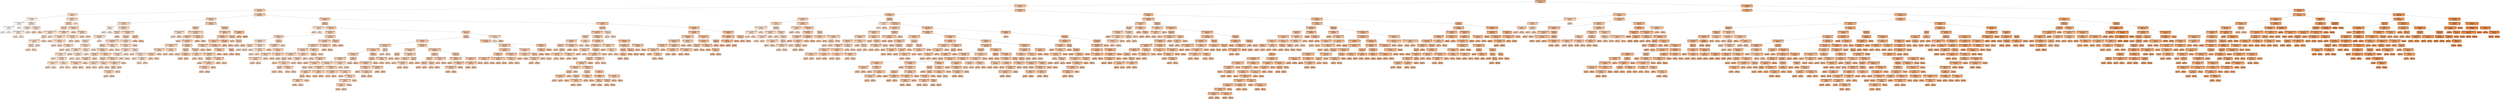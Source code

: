 digraph Tree {
node [shape=box, style="filled, rounded", color="black", fontname=helvetica] ;
edge [fontname=helvetica] ;
0 [label="OverallQualXGrLivArea <= 9890.0\nmse = 0.146\nsamples = 1005\nvalue = 12.013", fillcolor="#f0b68c"] ;
1 [label="TotalBsmtSFXGarageCars <= 1087.0\nmse = 0.07\nsamples = 601\nvalue = 11.793", fillcolor="#f2c09c"] ;
0 -> 1 [labeldistance=2.5, labelangle=45, headlabel="True"] ;
2 [label="OverallQualXGrLivArea <= 3295.5\nmse = 0.061\nsamples = 273\nvalue = 11.631", fillcolor="#f4c8a8"] ;
1 -> 2 ;
3 [label="ExterQualXYearBuilt <= 3841.0\nmse = 0.099\nsamples = 22\nvalue = 11.196", fillcolor="#f8dcc8"] ;
2 -> 3 ;
4 [label="MSZoning_RLXLotArea <= 5165.0\nmse = 0.109\nsamples = 8\nvalue = 10.922", fillcolor="#fbe9dd"] ;
3 -> 4 ;
5 [label="LotFrontageXLotArea <= 384495.0\nmse = 0.002\nsamples = 3\nvalue = 10.527", fillcolor="#fefcfa"] ;
4 -> 5 ;
6 [label="KitchenQualXTotalBsmtSF <= 600.0\nmse = 0.0\nsamples = 2\nvalue = 10.561", fillcolor="#fefaf8"] ;
5 -> 6 ;
7 [label="mse = 0.0\nsamples = 1\nvalue = 10.579", fillcolor="#fef9f6"] ;
6 -> 7 ;
8 [label="mse = -0.0\nsamples = 1\nvalue = 10.543", fillcolor="#fefbf9"] ;
6 -> 8 ;
9 [label="mse = -0.0\nsamples = 1\nvalue = 10.46", fillcolor="#ffffff"] ;
5 -> 9 ;
10 [label="Electrical_SBrkr <= 0.5\nmse = 0.024\nsamples = 5\nvalue = 11.158", fillcolor="#f8decb"] ;
4 -> 10 ;
11 [label="EnclosedPorch <= 98.0\nmse = 0.003\nsamples = 3\nvalue = 11.036", fillcolor="#f9e4d4"] ;
10 -> 11 ;
12 [label="YearRemodAddXGarageCars <= 975.0\nmse = 0.0\nsamples = 2\nvalue = 10.998", fillcolor="#fae6d7"] ;
11 -> 12 ;
13 [label="mse = 0.0\nsamples = 1\nvalue = 11.019", fillcolor="#fae5d6"] ;
12 -> 13 ;
14 [label="mse = -0.0\nsamples = 1\nvalue = 10.977", fillcolor="#fae7d9"] ;
12 -> 14 ;
15 [label="mse = -0.0\nsamples = 1\nvalue = 11.112", fillcolor="#f9e0cf"] ;
11 -> 15 ;
16 [label="Foundation_CBlock <= 0.5\nmse = 0.0\nsamples = 2\nvalue = 11.341", fillcolor="#f6d5be"] ;
10 -> 16 ;
17 [label="mse = 0.0\nsamples = 1\nvalue = 11.362", fillcolor="#f6d4bc"] ;
16 -> 17 ;
18 [label="mse = 0.0\nsamples = 1\nvalue = 11.321", fillcolor="#f7d6bf"] ;
16 -> 18 ;
19 [label="OverallQualXTotalBsmtSF <= 3168.0\nmse = 0.025\nsamples = 14\nvalue = 11.352", fillcolor="#f6d5bd"] ;
3 -> 19 ;
20 [label="TotalBsmtSF <= 651.0\nmse = 0.012\nsamples = 13\nvalue = 11.386", fillcolor="#f6d3ba"] ;
19 -> 20 ;
21 [label="GarageCond <= 2.5\nmse = 0.005\nsamples = 10\nvalue = 11.345", fillcolor="#f6d5bd"] ;
20 -> 21 ;
22 [label="Exterior1st_VinylSdXGarageYrBlt <= 977.5\nmse = 0.003\nsamples = 5\nvalue = 11.286", fillcolor="#f7d8c2"] ;
21 -> 22 ;
23 [label="MoSold <= 9.5\nmse = 0.001\nsamples = 4\nvalue = 11.31", fillcolor="#f7d7c0"] ;
22 -> 23 ;
24 [label="HeatingQCXYearRemodAdd <= 6970.0\nmse = 0.0\nsamples = 3\nvalue = 11.298", fillcolor="#f7d7c1"] ;
23 -> 24 ;
25 [label="HeatingQC <= 2.0\nmse = 0.0\nsamples = 2\nvalue = 11.308", fillcolor="#f7d7c0"] ;
24 -> 25 ;
26 [label="mse = 0.0\nsamples = 1\nvalue = 11.314", fillcolor="#f7d7c0"] ;
25 -> 26 ;
27 [label="mse = -0.0\nsamples = 1\nvalue = 11.302", fillcolor="#f7d7c0"] ;
25 -> 27 ;
28 [label="mse = -0.0\nsamples = 1\nvalue = 11.277", fillcolor="#f7d8c2"] ;
24 -> 28 ;
29 [label="mse = -0.0\nsamples = 1\nvalue = 11.345", fillcolor="#f6d5bd"] ;
23 -> 29 ;
30 [label="mse = 0.0\nsamples = 1\nvalue = 11.191", fillcolor="#f8dcc9"] ;
22 -> 30 ;
31 [label="YearBuiltXGarageArea <= 779800.0\nmse = 0.001\nsamples = 5\nvalue = 11.405", fillcolor="#f6d2b9"] ;
21 -> 31 ;
32 [label="HouseStyle_1StoryX1stFlrSF <= 308.0\nmse = 0.0\nsamples = 3\nvalue = 11.379", fillcolor="#f6d4bb"] ;
31 -> 32 ;
33 [label="mse = 0.0\nsamples = 1\nvalue = 11.362", fillcolor="#f6d4bc"] ;
32 -> 33 ;
34 [label="OverallQualXYearRemodAdd <= 7800.0\nmse = 0.0\nsamples = 2\nvalue = 11.388", fillcolor="#f6d3ba"] ;
32 -> 34 ;
35 [label="mse = 0.0\nsamples = 1\nvalue = 11.379", fillcolor="#f6d4bb"] ;
34 -> 35 ;
36 [label="mse = -0.0\nsamples = 1\nvalue = 11.396", fillcolor="#f6d3b9"] ;
34 -> 36 ;
37 [label="HeatingQCXYearRemodAdd <= 3900.0\nmse = 0.0\nsamples = 2\nvalue = 11.443", fillcolor="#f5d1b6"] ;
31 -> 37 ;
38 [label="mse = 0.0\nsamples = 1\nvalue = 11.439", fillcolor="#f5d1b6"] ;
37 -> 38 ;
39 [label="mse = -0.0\nsamples = 1\nvalue = 11.446", fillcolor="#f5d0b6"] ;
37 -> 39 ;
40 [label="FireplaceQuXGrLivArea <= 1182.0\nmse = 0.008\nsamples = 3\nvalue = 11.522", fillcolor="#f5cdb0"] ;
20 -> 40 ;
41 [label="mse = 0.0\nsamples = 1\nvalue = 11.635", fillcolor="#f4c7a8"] ;
40 -> 41 ;
42 [label="ExterQualXGarageCars <= 1.0\nmse = 0.002\nsamples = 2\nvalue = 11.466", fillcolor="#f5cfb4"] ;
40 -> 42 ;
43 [label="mse = 0.0\nsamples = 1\nvalue = 11.513", fillcolor="#f5cdb1"] ;
42 -> 43 ;
44 [label="mse = 0.0\nsamples = 1\nvalue = 11.419", fillcolor="#f6d2b8"] ;
42 -> 44 ;
45 [label="mse = 0.0\nsamples = 1\nvalue = 10.915", fillcolor="#fbeadd"] ;
19 -> 45 ;
46 [label="OverallQualXTotalBsmtSF <= 3473.0\nmse = 0.039\nsamples = 251\nvalue = 11.669", fillcolor="#f3c6a5"] ;
2 -> 46 ;
47 [label="ExterQualXGrLivArea <= 2358.0\nmse = 0.046\nsamples = 80\nvalue = 11.556", fillcolor="#f4cbae"] ;
46 -> 47 ;
48 [label="KitchenQualXYearRemodAdd <= 1953.5\nmse = 0.031\nsamples = 43\nvalue = 11.435", fillcolor="#f5d1b7"] ;
47 -> 48 ;
49 [label="GarageCond <= 1.5\nmse = 0.0\nsamples = 2\nvalue = 10.924", fillcolor="#fae9dd"] ;
48 -> 49 ;
50 [label="mse = 0.0\nsamples = 1\nvalue = 10.915", fillcolor="#fbeadd"] ;
49 -> 50 ;
51 [label="mse = 0.0\nsamples = 1\nvalue = 10.933", fillcolor="#fae9dc"] ;
49 -> 51 ;
52 [label="GarageYrBltXGarageCars <= 1931.5\nmse = 0.019\nsamples = 41\nvalue = 11.46", fillcolor="#f5d0b5"] ;
48 -> 52 ;
53 [label="LotConfig_FR2 <= 0.5\nmse = 0.016\nsamples = 13\nvalue = 11.358", fillcolor="#f6d5bc"] ;
52 -> 53 ;
54 [label="ExterQualXYearRemodAdd <= 4011.0\nmse = 0.009\nsamples = 12\nvalue = 11.334", fillcolor="#f6d6be"] ;
53 -> 54 ;
55 [label="Functional_Typ <= 0.5\nmse = 0.003\nsamples = 11\nvalue = 11.357", fillcolor="#f6d5bc"] ;
54 -> 55 ;
56 [label="HeatingQCXYearBuilt <= 5796.0\nmse = 0.0\nsamples = 2\nvalue = 11.459", fillcolor="#f5d0b5"] ;
55 -> 56 ;
57 [label="mse = 0.0\nsamples = 1\nvalue = 11.477", fillcolor="#f5cfb3"] ;
56 -> 57 ;
58 [label="mse = 0.0\nsamples = 1\nvalue = 11.44", fillcolor="#f5d1b6"] ;
56 -> 58 ;
59 [label="ExterQualXGrLivArea <= 1781.0\nmse = 0.001\nsamples = 9\nvalue = 11.335", fillcolor="#f6d6be"] ;
55 -> 59 ;
60 [label="PavedDriveXYearBuilt <= 3894.0\nmse = 0.0\nsamples = 6\nvalue = 11.354", fillcolor="#f6d5bd"] ;
59 -> 60 ;
61 [label="HeatingQCXGarageYrBlt <= 2940.0\nmse = 0.0\nsamples = 5\nvalue = 11.348", fillcolor="#f6d5bd"] ;
60 -> 61 ;
62 [label="mse = 0.0\nsamples = 1\nvalue = 11.327", fillcolor="#f7d6bf"] ;
61 -> 62 ;
63 [label="FullBathXTotRmsAbvGrd <= 4.5\nmse = 0.0\nsamples = 4\nvalue = 11.353", fillcolor="#f6d5bd"] ;
61 -> 63 ;
64 [label="LotAreaXGrLivArea <= 4429250.0\nmse = 0.0\nsamples = 2\nvalue = 11.359", fillcolor="#f6d5bc"] ;
63 -> 64 ;
65 [label="mse = 0.0\nsamples = 1\nvalue = 11.362", fillcolor="#f6d4bc"] ;
64 -> 65 ;
66 [label="mse = 0.0\nsamples = 1\nvalue = 11.356", fillcolor="#f6d5bc"] ;
64 -> 66 ;
67 [label="YearBuiltXFullBath <= 1925.0\nmse = 0.0\nsamples = 2\nvalue = 11.347", fillcolor="#f6d5bd"] ;
63 -> 67 ;
68 [label="mse = 0.0\nsamples = 1\nvalue = 11.35", fillcolor="#f6d5bd"] ;
67 -> 68 ;
69 [label="mse = -0.0\nsamples = 1\nvalue = 11.345", fillcolor="#f6d5bd"] ;
67 -> 69 ;
70 [label="mse = -0.0\nsamples = 1\nvalue = 11.385", fillcolor="#f6d3ba"] ;
60 -> 70 ;
71 [label="EnclosedPorch <= 64.0\nmse = 0.0\nsamples = 3\nvalue = 11.296", fillcolor="#f7d8c1"] ;
59 -> 71 ;
72 [label="Neighborhood_BrkSide <= 0.5\nmse = 0.0\nsamples = 2\nvalue = 11.305", fillcolor="#f7d7c0"] ;
71 -> 72 ;
73 [label="mse = 0.0\nsamples = 1\nvalue = 11.314", fillcolor="#f7d7c0"] ;
72 -> 73 ;
74 [label="mse = -0.0\nsamples = 1\nvalue = 11.296", fillcolor="#f7d7c1"] ;
72 -> 74 ;
75 [label="mse = -0.0\nsamples = 1\nvalue = 11.277", fillcolor="#f7d8c2"] ;
71 -> 75 ;
76 [label="mse = -0.0\nsamples = 1\nvalue = 11.074", fillcolor="#f9e2d1"] ;
54 -> 76 ;
77 [label="mse = 0.0\nsamples = 1\nvalue = 11.653", fillcolor="#f3c7a6"] ;
53 -> 77 ;
78 [label="YearBuiltXYearRemodAdd <= 3937770.0\nmse = 0.014\nsamples = 28\nvalue = 11.507", fillcolor="#f5ceb1"] ;
52 -> 78 ;
79 [label="WoodDeckSF <= 70.0\nmse = 0.009\nsamples = 26\nvalue = 11.488", fillcolor="#f5ceb3"] ;
78 -> 79 ;
80 [label="MasVnrType_BrkFaceXMasVnrArea <= 227.5\nmse = 0.004\nsamples = 18\nvalue = 11.53", fillcolor="#f5ccb0"] ;
79 -> 80 ;
81 [label="HeatingQC <= 1.5\nmse = 0.003\nsamples = 16\nvalue = 11.544", fillcolor="#f4ccaf"] ;
80 -> 81 ;
82 [label="mse = 0.0\nsamples = 1\nvalue = 11.408", fillcolor="#f6d2b9"] ;
81 -> 82 ;
83 [label="OverallQualXGrLivArea <= 4174.0\nmse = 0.002\nsamples = 15\nvalue = 11.553", fillcolor="#f4cbae"] ;
81 -> 83 ;
84 [label="Exterior1st_VinylSd <= 0.5\nmse = 0.0\nsamples = 4\nvalue = 11.605", fillcolor="#f4c9aa"] ;
83 -> 84 ;
85 [label="Neighborhood_Edwards <= 0.5\nmse = 0.0\nsamples = 3\nvalue = 11.611", fillcolor="#f4c9aa"] ;
84 -> 85 ;
86 [label="OverallQualXGarageYrBlt <= 7858.0\nmse = 0.0\nsamples = 2\nvalue = 11.608", fillcolor="#f4c9aa"] ;
85 -> 86 ;
87 [label="mse = 0.0\nsamples = 1\nvalue = 11.607", fillcolor="#f4c9aa"] ;
86 -> 87 ;
88 [label="mse = -0.0\nsamples = 1\nvalue = 11.608", fillcolor="#f4c9aa"] ;
86 -> 88 ;
89 [label="mse = 0.0\nsamples = 1\nvalue = 11.617", fillcolor="#f4c8a9"] ;
85 -> 89 ;
90 [label="mse = 0.0\nsamples = 1\nvalue = 11.585", fillcolor="#f4caab"] ;
84 -> 90 ;
91 [label="GarageFinishXGarageYrBlt <= 1983.0\nmse = 0.001\nsamples = 11\nvalue = 11.534", fillcolor="#f5ccaf"] ;
83 -> 91 ;
92 [label="BsmtUnfSF <= 76.5\nmse = 0.0\nsamples = 6\nvalue = 11.507", fillcolor="#f5ceb1"] ;
91 -> 92 ;
93 [label="ExterQualXYearBuilt <= 3906.0\nmse = 0.0\nsamples = 2\nvalue = 11.489", fillcolor="#f5ceb3"] ;
92 -> 93 ;
94 [label="mse = 0.0\nsamples = 1\nvalue = 11.496", fillcolor="#f5ceb2"] ;
93 -> 94 ;
95 [label="mse = 0.0\nsamples = 1\nvalue = 11.482", fillcolor="#f5cfb3"] ;
93 -> 95 ;
96 [label="YearRemodAdd <= 1995.5\nmse = 0.0\nsamples = 4\nvalue = 11.515", fillcolor="#f5cdb1"] ;
92 -> 96 ;
97 [label="mse = -0.0\nsamples = 3\nvalue = 11.513", fillcolor="#f5cdb1"] ;
96 -> 97 ;
98 [label="mse = -0.0\nsamples = 1\nvalue = 11.523", fillcolor="#f5cdb0"] ;
96 -> 98 ;
99 [label="ExterQualXTotalBsmtSF <= 1342.0\nmse = 0.0\nsamples = 5\nvalue = 11.568", fillcolor="#f4cbad"] ;
91 -> 99 ;
100 [label="GarageQualXGarageArea <= 1287.0\nmse = 0.0\nsamples = 4\nvalue = 11.575", fillcolor="#f4caac"] ;
99 -> 100 ;
101 [label="MoSold <= 9.5\nmse = 0.0\nsamples = 3\nvalue = 11.57", fillcolor="#f4cbad"] ;
100 -> 101 ;
102 [label="GarageFinishXOverallQual <= 8.0\nmse = 0.0\nsamples = 2\nvalue = 11.574", fillcolor="#f4caac"] ;
101 -> 102 ;
103 [label="mse = 0.0\nsamples = 1\nvalue = 11.571", fillcolor="#f4caac"] ;
102 -> 103 ;
104 [label="mse = 0.0\nsamples = 1\nvalue = 11.576", fillcolor="#f4caac"] ;
102 -> 104 ;
105 [label="mse = -0.0\nsamples = 1\nvalue = 11.562", fillcolor="#f4cbad"] ;
101 -> 105 ;
106 [label="mse = -0.0\nsamples = 1\nvalue = 11.59", fillcolor="#f4caab"] ;
100 -> 106 ;
107 [label="mse = 0.0\nsamples = 1\nvalue = 11.54", fillcolor="#f4ccaf"] ;
99 -> 107 ;
108 [label="2ndFlrSFXBedroomAbvGr <= 1354.5\nmse = 0.001\nsamples = 2\nvalue = 11.421", fillcolor="#f6d2b8"] ;
80 -> 108 ;
109 [label="mse = 0.0\nsamples = 1\nvalue = 11.456", fillcolor="#f5d0b5"] ;
108 -> 109 ;
110 [label="mse = -0.0\nsamples = 1\nvalue = 11.385", fillcolor="#f6d3ba"] ;
108 -> 110 ;
111 [label="BsmtQualXFoundation_PConc <= 1.5\nmse = 0.007\nsamples = 8\nvalue = 11.392", fillcolor="#f6d3ba"] ;
79 -> 111 ;
112 [label="BsmtUnfSFXTotalBsmtSF <= 60071.0\nmse = 0.002\nsamples = 7\nvalue = 11.364", fillcolor="#f6d4bc"] ;
111 -> 112 ;
113 [label="FullBathXTotRmsAbvGrd <= 5.5\nmse = 0.0\nsamples = 3\nvalue = 11.409", fillcolor="#f6d2b9"] ;
112 -> 113 ;
114 [label="ExterQualXOverallQual <= 9.0\nmse = 0.0\nsamples = 2\nvalue = 11.42", fillcolor="#f6d2b8"] ;
113 -> 114 ;
115 [label="mse = 0.0\nsamples = 1\nvalue = 11.419", fillcolor="#f6d2b8"] ;
114 -> 115 ;
116 [label="mse = 0.0\nsamples = 1\nvalue = 11.422", fillcolor="#f6d2b8"] ;
114 -> 116 ;
117 [label="mse = -0.0\nsamples = 1\nvalue = 11.385", fillcolor="#f6d3ba"] ;
113 -> 117 ;
118 [label="OverallCond <= 3.5\nmse = 0.0\nsamples = 4\nvalue = 11.331", fillcolor="#f7d6be"] ;
112 -> 118 ;
119 [label="mse = 0.0\nsamples = 1\nvalue = 11.35", fillcolor="#f6d5bd"] ;
118 -> 119 ;
120 [label="OverallQualXYearBuilt <= 7846.0\nmse = 0.0\nsamples = 3\nvalue = 11.325", fillcolor="#f7d6bf"] ;
118 -> 120 ;
121 [label="mse = 0.0\nsamples = 1\nvalue = 11.314", fillcolor="#f7d7c0"] ;
120 -> 121 ;
122 [label="MasVnrType_BrkFace <= 0.5\nmse = 0.0\nsamples = 2\nvalue = 11.33", fillcolor="#f7d6be"] ;
120 -> 122 ;
123 [label="mse = 0.0\nsamples = 1\nvalue = 11.333", fillcolor="#f6d6be"] ;
122 -> 123 ;
124 [label="mse = 0.0\nsamples = 1\nvalue = 11.327", fillcolor="#f7d6bf"] ;
122 -> 124 ;
125 [label="mse = 0.0\nsamples = 1\nvalue = 11.59", fillcolor="#f4caab"] ;
111 -> 125 ;
126 [label="LotArea <= 6090.0\nmse = 0.007\nsamples = 2\nvalue = 11.76", fillcolor="#f2c29e"] ;
78 -> 126 ;
127 [label="mse = 0.0\nsamples = 1\nvalue = 11.678", fillcolor="#f3c5a5"] ;
126 -> 127 ;
128 [label="mse = 0.0\nsamples = 1\nvalue = 11.842", fillcolor="#f2be98"] ;
126 -> 128 ;
129 [label="HeatingQCXGarageYrBlt <= 5878.5\nmse = 0.026\nsamples = 37\nvalue = 11.696", fillcolor="#f3c5a3"] ;
47 -> 129 ;
130 [label="OverallCond <= 3.5\nmse = 0.014\nsamples = 23\nvalue = 11.615", fillcolor="#f4c8a9"] ;
129 -> 130 ;
131 [label="OverallQualX1stFlrSF <= 3821.0\nmse = 0.009\nsamples = 2\nvalue = 11.397", fillcolor="#f6d3b9"] ;
130 -> 131 ;
132 [label="mse = 0.0\nsamples = 1\nvalue = 11.302", fillcolor="#f7d7c0"] ;
131 -> 132 ;
133 [label="mse = -0.0\nsamples = 1\nvalue = 11.493", fillcolor="#f5ceb2"] ;
131 -> 133 ;
134 [label="Neighborhood_NAmesXFoundation_CBlock <= 0.5\nmse = 0.009\nsamples = 21\nvalue = 11.636", fillcolor="#f4c7a8"] ;
130 -> 134 ;
135 [label="MiscFeature_Missing <= 0.5\nmse = 0.008\nsamples = 19\nvalue = 11.62", fillcolor="#f4c8a9"] ;
134 -> 135 ;
136 [label="mse = 0.0\nsamples = 1\nvalue = 11.408", fillcolor="#f6d2b9"] ;
135 -> 136 ;
137 [label="GarageCondXGarageArea <= 675.0\nmse = 0.005\nsamples = 18\nvalue = 11.631", fillcolor="#f4c8a8"] ;
135 -> 137 ;
138 [label="YearBuiltXYearRemodAdd <= 3830612.5\nmse = 0.002\nsamples = 5\nvalue = 11.548", fillcolor="#f4ccae"] ;
137 -> 138 ;
139 [label="GarageFinishXYearBuilt <= 1932.5\nmse = 0.0\nsamples = 3\nvalue = 11.581", fillcolor="#f4caac"] ;
138 -> 139 ;
140 [label="KitchenQualXFullBath <= 3.0\nmse = 0.0\nsamples = 2\nvalue = 11.577", fillcolor="#f4caac"] ;
139 -> 140 ;
141 [label="mse = 0.0\nsamples = 1\nvalue = 11.581", fillcolor="#f4caac"] ;
140 -> 141 ;
142 [label="mse = 0.0\nsamples = 1\nvalue = 11.574", fillcolor="#f4caac"] ;
140 -> 142 ;
143 [label="mse = -0.0\nsamples = 1\nvalue = 11.59", fillcolor="#f4caab"] ;
139 -> 143 ;
144 [label="Heating_GasAXCentralAir_Y <= 0.5\nmse = 0.0\nsamples = 2\nvalue = 11.498", fillcolor="#f5ceb2"] ;
138 -> 144 ;
145 [label="mse = 0.0\nsamples = 1\nvalue = 11.513", fillcolor="#f5cdb1"] ;
144 -> 145 ;
146 [label="mse = 0.0\nsamples = 1\nvalue = 11.482", fillcolor="#f5cfb3"] ;
144 -> 146 ;
147 [label="BsmtQualXGarageArea <= 739.0\nmse = 0.003\nsamples = 13\nvalue = 11.663", fillcolor="#f3c6a6"] ;
137 -> 147 ;
148 [label="2ndFlrSF <= 216.0\nmse = 0.001\nsamples = 3\nvalue = 11.73", fillcolor="#f3c3a1"] ;
147 -> 148 ;
149 [label="mse = 0.0\nsamples = 1\nvalue = 11.686", fillcolor="#f3c5a4"] ;
148 -> 149 ;
150 [label="BsmtQualXGarageCars <= 1.5\nmse = 0.0\nsamples = 2\nvalue = 11.752", fillcolor="#f2c29f"] ;
148 -> 150 ;
151 [label="mse = 0.0\nsamples = 1\nvalue = 11.744", fillcolor="#f2c2a0"] ;
150 -> 151 ;
152 [label="mse = 0.0\nsamples = 1\nvalue = 11.76", fillcolor="#f2c29e"] ;
150 -> 152 ;
153 [label="GarageYrBlt <= 1942.5\nmse = 0.002\nsamples = 10\nvalue = 11.644", fillcolor="#f3c7a7"] ;
147 -> 153 ;
154 [label="OverallQualX1stFlrSF <= 3354.0\nmse = 0.0\nsamples = 2\nvalue = 11.573", fillcolor="#f4caac"] ;
153 -> 154 ;
155 [label="mse = 0.0\nsamples = 1\nvalue = 11.584", fillcolor="#f4caac"] ;
154 -> 155 ;
156 [label="mse = -0.0\nsamples = 1\nvalue = 11.562", fillcolor="#f4cbad"] ;
154 -> 156 ;
157 [label="HouseStyle_2StoryXTotRmsAbvGrd <= 2.0\nmse = 0.001\nsamples = 8\nvalue = 11.661", fillcolor="#f3c6a6"] ;
153 -> 157 ;
158 [label="LotShape_Reg <= 0.5\nmse = 0.0\nsamples = 5\nvalue = 11.677", fillcolor="#f3c6a5"] ;
157 -> 158 ;
159 [label="mse = 0.0\nsamples = 1\nvalue = 11.709", fillcolor="#f3c4a2"] ;
158 -> 159 ;
160 [label="BsmtFinType1XBsmtFullBath <= 0.5\nmse = 0.0\nsamples = 4\nvalue = 11.669", fillcolor="#f3c6a5"] ;
158 -> 160 ;
161 [label="GarageFinishXGarageQual <= 2.5\nmse = 0.0\nsamples = 3\nvalue = 11.664", fillcolor="#f3c6a6"] ;
160 -> 161 ;
162 [label="mse = 0.0\nsamples = 1\nvalue = 11.67", fillcolor="#f3c6a5"] ;
161 -> 162 ;
163 [label="mse = -0.0\nsamples = 2\nvalue = 11.661", fillcolor="#f3c6a6"] ;
161 -> 163 ;
164 [label="mse = -0.0\nsamples = 1\nvalue = 11.683", fillcolor="#f3c5a4"] ;
160 -> 164 ;
165 [label="BsmtQualXTotalBsmtSF <= 1088.0\nmse = 0.0\nsamples = 3\nvalue = 11.635", fillcolor="#f4c7a8"] ;
157 -> 165 ;
166 [label="mse = 0.0\nsamples = 1\nvalue = 11.653", fillcolor="#f3c7a6"] ;
165 -> 166 ;
167 [label="mse = -0.0\nsamples = 2\nvalue = 11.626", fillcolor="#f4c8a8"] ;
165 -> 167 ;
168 [label="TotalBsmtSFXGarageCars <= 384.0\nmse = 0.0\nsamples = 2\nvalue = 11.794", fillcolor="#f2c09c"] ;
134 -> 168 ;
169 [label="mse = 0.0\nsamples = 1\nvalue = 11.813", fillcolor="#f2bf9b"] ;
168 -> 169 ;
170 [label="mse = 0.0\nsamples = 1\nvalue = 11.775", fillcolor="#f2c19d"] ;
168 -> 170 ;
171 [label="MSSubClass_80 <= 0.5\nmse = 0.017\nsamples = 14\nvalue = 11.829", fillcolor="#f2be99"] ;
129 -> 171 ;
172 [label="YearBuiltXGarageYrBlt <= 3825252.5\nmse = 0.01\nsamples = 12\nvalue = 11.792", fillcolor="#f2c09c"] ;
171 -> 172 ;
173 [label="BsmtQualXTotalBsmtSF <= 1728.0\nmse = 0.004\nsamples = 8\nvalue = 11.846", fillcolor="#f1be98"] ;
172 -> 173 ;
174 [label="1stFlrSFXGrLivArea <= 1254960.0\nmse = 0.001\nsamples = 6\nvalue = 11.814", fillcolor="#f2bf9a"] ;
173 -> 174 ;
175 [label="FullBathXGarageArea <= 648.0\nmse = 0.0\nsamples = 2\nvalue = 11.771", fillcolor="#f2c19e"] ;
174 -> 175 ;
176 [label="mse = 0.0\nsamples = 1\nvalue = 11.752", fillcolor="#f2c29f"] ;
175 -> 176 ;
177 [label="mse = 0.0\nsamples = 1\nvalue = 11.791", fillcolor="#f2c09c"] ;
175 -> 177 ;
178 [label="YearRemodAddXGarageCars <= 2948.5\nmse = 0.0\nsamples = 4\nvalue = 11.835", fillcolor="#f2be99"] ;
174 -> 178 ;
179 [label="KitchenQualXGarageCars <= 1.5\nmse = 0.0\nsamples = 2\nvalue = 11.822", fillcolor="#f2bf9a"] ;
178 -> 179 ;
180 [label="mse = 0.0\nsamples = 1\nvalue = 11.831", fillcolor="#f2be99"] ;
179 -> 180 ;
181 [label="mse = 0.0\nsamples = 1\nvalue = 11.813", fillcolor="#f2bf9b"] ;
179 -> 181 ;
182 [label="MoSold <= 5.5\nmse = 0.0\nsamples = 2\nvalue = 11.848", fillcolor="#f1bd98"] ;
178 -> 182 ;
183 [label="mse = 0.0\nsamples = 1\nvalue = 11.849", fillcolor="#f1bd98"] ;
182 -> 183 ;
184 [label="mse = 0.0\nsamples = 1\nvalue = 11.847", fillcolor="#f1bd98"] ;
182 -> 184 ;
185 [label="GarageType_Detchd <= 0.5\nmse = 0.002\nsamples = 2\nvalue = 11.941", fillcolor="#f1b991"] ;
173 -> 185 ;
186 [label="mse = 0.0\nsamples = 1\nvalue = 11.983", fillcolor="#f0b78e"] ;
185 -> 186 ;
187 [label="mse = 0.0\nsamples = 1\nvalue = 11.898", fillcolor="#f1bb94"] ;
185 -> 187 ;
188 [label="SaleType_WD <= 0.5\nmse = 0.004\nsamples = 4\nvalue = 11.684", fillcolor="#f3c5a4"] ;
172 -> 188 ;
189 [label="mse = 0.0\nsamples = 1\nvalue = 11.59", fillcolor="#f4caab"] ;
188 -> 189 ;
190 [label="2ndFlrSF <= 525.5\nmse = 0.001\nsamples = 3\nvalue = 11.715", fillcolor="#f3c4a2"] ;
188 -> 190 ;
191 [label="mse = 0.0\nsamples = 2\nvalue = 11.695", fillcolor="#f3c5a3"] ;
190 -> 191 ;
192 [label="mse = 0.0\nsamples = 1\nvalue = 11.756", fillcolor="#f2c29f"] ;
190 -> 192 ;
193 [label="HeatingQCXOverallQual <= 17.5\nmse = 0.0\nsamples = 2\nvalue = 12.051", fillcolor="#efb489"] ;
171 -> 193 ;
194 [label="mse = 0.0\nsamples = 1\nvalue = 12.029", fillcolor="#f0b58b"] ;
193 -> 194 ;
195 [label="mse = 0.0\nsamples = 1\nvalue = 12.073", fillcolor="#efb387"] ;
193 -> 195 ;
196 [label="LotAreaXGrLivArea <= 9708175.5\nmse = 0.028\nsamples = 171\nvalue = 11.723", fillcolor="#f3c3a1"] ;
46 -> 196 ;
197 [label="OverallCond <= 3.5\nmse = 0.023\nsamples = 103\nvalue = 11.669", fillcolor="#f3c6a5"] ;
196 -> 197 ;
198 [label="TotalBsmtSFXGarageArea <= 162409.0\nmse = 0.008\nsamples = 2\nvalue = 11.201", fillcolor="#f8dcc8"] ;
197 -> 198 ;
199 [label="mse = 0.0\nsamples = 1\nvalue = 11.29", fillcolor="#f7d8c1"] ;
198 -> 199 ;
200 [label="mse = -0.0\nsamples = 1\nvalue = 11.112", fillcolor="#f9e0cf"] ;
198 -> 200 ;
201 [label="OverallQualXYearBuilt <= 9775.0\nmse = 0.019\nsamples = 101\nvalue = 11.679", fillcolor="#f3c5a5"] ;
197 -> 201 ;
202 [label="HeatingQCXYearBuilt <= 5698.5\nmse = 0.015\nsamples = 33\nvalue = 11.596", fillcolor="#f4c9ab"] ;
201 -> 202 ;
203 [label="BsmtQualXYearBuilt <= 5791.5\nmse = 0.014\nsamples = 13\nvalue = 11.512", fillcolor="#f5cdb1"] ;
202 -> 203 ;
204 [label="KitchenQualXGarageArea <= 480.0\nmse = 0.005\nsamples = 5\nvalue = 11.389", fillcolor="#f6d3ba"] ;
203 -> 204 ;
205 [label="TotRmsAbvGrd <= 5.5\nmse = 0.0\nsamples = 2\nvalue = 11.464", fillcolor="#f5d0b4"] ;
204 -> 205 ;
206 [label="mse = 0.0\nsamples = 1\nvalue = 11.477", fillcolor="#f5cfb3"] ;
205 -> 206 ;
207 [label="mse = -0.0\nsamples = 1\nvalue = 11.451", fillcolor="#f5d0b5"] ;
205 -> 207 ;
208 [label="OverallQualXGrLivArea <= 4875.0\nmse = 0.002\nsamples = 3\nvalue = 11.34", fillcolor="#f6d5be"] ;
204 -> 208 ;
209 [label="mse = 0.0\nsamples = 1\nvalue = 11.284", fillcolor="#f7d8c2"] ;
208 -> 209 ;
210 [label="YearRemodAddXFullBath <= 1978.0\nmse = 0.0\nsamples = 2\nvalue = 11.368", fillcolor="#f6d4bc"] ;
208 -> 210 ;
211 [label="mse = 0.0\nsamples = 1\nvalue = 11.385", fillcolor="#f6d3ba"] ;
210 -> 211 ;
212 [label="mse = 0.0\nsamples = 1\nvalue = 11.35", fillcolor="#f6d5bd"] ;
210 -> 212 ;
213 [label="KitchenAbvGr <= 1.5\nmse = 0.005\nsamples = 8\nvalue = 11.588", fillcolor="#f4caab"] ;
203 -> 213 ;
214 [label="HeatingQCXKitchenQual <= 3.0\nmse = 0.002\nsamples = 7\nvalue = 11.61", fillcolor="#f4c9aa"] ;
213 -> 214 ;
215 [label="mse = 0.0\nsamples = 1\nvalue = 11.724", fillcolor="#f3c3a1"] ;
214 -> 215 ;
216 [label="GrLivAreaXGarageCars <= 1056.5\nmse = 0.0\nsamples = 6\nvalue = 11.591", fillcolor="#f4caab"] ;
214 -> 216 ;
217 [label="OverallQualX1stFlrSF <= 4299.5\nmse = 0.0\nsamples = 3\nvalue = 11.576", fillcolor="#f4caac"] ;
216 -> 217 ;
218 [label="MSSubClass_20XHouseStyle_1Story <= 0.5\nmse = 0.0\nsamples = 2\nvalue = 11.583", fillcolor="#f4caac"] ;
217 -> 218 ;
219 [label="mse = 0.0\nsamples = 1\nvalue = 11.585", fillcolor="#f4caab"] ;
218 -> 219 ;
220 [label="mse = -0.0\nsamples = 1\nvalue = 11.581", fillcolor="#f4caac"] ;
218 -> 220 ;
221 [label="mse = -0.0\nsamples = 1\nvalue = 11.562", fillcolor="#f4cbad"] ;
217 -> 221 ;
222 [label="KitchenQualXYearRemodAdd <= 5935.5\nmse = 0.0\nsamples = 3\nvalue = 11.605", fillcolor="#f4c9aa"] ;
216 -> 222 ;
223 [label="mse = -0.0\nsamples = 2\nvalue = 11.608", fillcolor="#f4c9aa"] ;
222 -> 223 ;
224 [label="mse = 0.0\nsamples = 1\nvalue = 11.599", fillcolor="#f4c9aa"] ;
222 -> 224 ;
225 [label="mse = 0.0\nsamples = 1\nvalue = 11.44", fillcolor="#f5d1b6"] ;
213 -> 225 ;
226 [label="LotAreaXGrLivArea <= 9195780.0\nmse = 0.008\nsamples = 20\nvalue = 11.651", fillcolor="#f3c7a7"] ;
202 -> 226 ;
227 [label="Exterior1st_VinylSdXYearBuilt <= 1954.5\nmse = 0.005\nsamples = 18\nvalue = 11.633", fillcolor="#f4c8a8"] ;
226 -> 227 ;
228 [label="OverallQualXYearBuilt <= 9655.0\nmse = 0.003\nsamples = 16\nvalue = 11.616", fillcolor="#f4c8a9"] ;
227 -> 228 ;
229 [label="HeatingQCXGarageYrBlt <= 7896.0\nmse = 0.002\nsamples = 9\nvalue = 11.58", fillcolor="#f4caac"] ;
228 -> 229 ;
230 [label="GrLivAreaXTotRmsAbvGrd <= 6223.0\nmse = 0.001\nsamples = 6\nvalue = 11.605", fillcolor="#f4c9aa"] ;
229 -> 230 ;
231 [label="MoSold <= 4.5\nmse = 0.0\nsamples = 5\nvalue = 11.592", fillcolor="#f4c9ab"] ;
230 -> 231 ;
232 [label="mse = 0.0\nsamples = 1\nvalue = 11.576", fillcolor="#f4caac"] ;
231 -> 232 ;
233 [label="BedroomAbvGrXTotRmsAbvGrd <= 9.0\nmse = 0.0\nsamples = 4\nvalue = 11.597", fillcolor="#f4c9ab"] ;
231 -> 233 ;
234 [label="MoSold <= 10.0\nmse = 0.0\nsamples = 2\nvalue = 11.592", fillcolor="#f4caab"] ;
233 -> 234 ;
235 [label="mse = 0.0\nsamples = 1\nvalue = 11.589", fillcolor="#f4caab"] ;
234 -> 235 ;
236 [label="mse = 0.0\nsamples = 1\nvalue = 11.594", fillcolor="#f4c9ab"] ;
234 -> 236 ;
237 [label="OverallQualXGarageCars <= 2.0\nmse = 0.0\nsamples = 2\nvalue = 11.601", fillcolor="#f4c9aa"] ;
233 -> 237 ;
238 [label="mse = 0.0\nsamples = 1\nvalue = 11.604", fillcolor="#f4c9aa"] ;
237 -> 238 ;
239 [label="mse = 0.0\nsamples = 1\nvalue = 11.599", fillcolor="#f4c9aa"] ;
237 -> 239 ;
240 [label="mse = 0.0\nsamples = 1\nvalue = 11.67", fillcolor="#f3c6a5"] ;
230 -> 240 ;
241 [label="Foundation_PConcXFullBath <= 0.5\nmse = 0.0\nsamples = 3\nvalue = 11.53", fillcolor="#f5ccb0"] ;
229 -> 241 ;
242 [label="Foundation_CBlock <= 0.5\nmse = 0.0\nsamples = 2\nvalue = 11.539", fillcolor="#f4ccaf"] ;
241 -> 242 ;
243 [label="mse = 0.0\nsamples = 1\nvalue = 11.533", fillcolor="#f5ccaf"] ;
242 -> 243 ;
244 [label="mse = 0.0\nsamples = 1\nvalue = 11.544", fillcolor="#f4ccae"] ;
242 -> 244 ;
245 [label="mse = -0.0\nsamples = 1\nvalue = 11.512", fillcolor="#f5cdb1"] ;
241 -> 245 ;
246 [label="Neighborhood_NAmes <= 0.5\nmse = 0.001\nsamples = 7\nvalue = 11.662", fillcolor="#f3c6a6"] ;
228 -> 246 ;
247 [label="MSZoning_RL <= 0.5\nmse = 0.0\nsamples = 6\nvalue = 11.671", fillcolor="#f3c6a5"] ;
246 -> 247 ;
248 [label="mse = 0.0\nsamples = 2\nvalue = 11.653", fillcolor="#f3c7a6"] ;
247 -> 248 ;
249 [label="KitchenQualXGrLivArea <= 1175.0\nmse = 0.0\nsamples = 4\nvalue = 11.68", fillcolor="#f3c5a4"] ;
247 -> 249 ;
250 [label="mse = 0.0\nsamples = 1\nvalue = 11.693", fillcolor="#f3c5a3"] ;
249 -> 250 ;
251 [label="LotFrontageXLotArea <= 478125.0\nmse = 0.0\nsamples = 3\nvalue = 11.676", fillcolor="#f3c6a5"] ;
249 -> 251 ;
252 [label="mse = 0.0\nsamples = 2\nvalue = 11.678", fillcolor="#f3c5a5"] ;
251 -> 252 ;
253 [label="mse = -0.0\nsamples = 1\nvalue = 11.67", fillcolor="#f3c6a5"] ;
251 -> 253 ;
254 [label="mse = 0.0\nsamples = 1\nvalue = 11.608", fillcolor="#f4c9aa"] ;
246 -> 254 ;
255 [label="GarageFinishXGarageYrBlt <= 978.0\nmse = 0.002\nsamples = 2\nvalue = 11.772", fillcolor="#f2c19e"] ;
227 -> 255 ;
256 [label="mse = 0.0\nsamples = 1\nvalue = 11.725", fillcolor="#f3c3a1"] ;
255 -> 256 ;
257 [label="mse = -0.0\nsamples = 1\nvalue = 11.819", fillcolor="#f2bf9a"] ;
255 -> 257 ;
258 [label="GarageYrBlt <= 1934.0\nmse = 0.0\nsamples = 2\nvalue = 11.815", fillcolor="#f2bf9a"] ;
226 -> 258 ;
259 [label="mse = 0.0\nsamples = 1\nvalue = 11.831", fillcolor="#f2be99"] ;
258 -> 259 ;
260 [label="mse = 0.0\nsamples = 1\nvalue = 11.798", fillcolor="#f2c09c"] ;
258 -> 260 ;
261 [label="EnclosedPorch <= 228.0\nmse = 0.016\nsamples = 68\nvalue = 11.719", fillcolor="#f3c4a2"] ;
201 -> 261 ;
262 [label="1stFlrSF <= 965.0\nmse = 0.01\nsamples = 66\nvalue = 11.728", fillcolor="#f3c3a1"] ;
261 -> 262 ;
263 [label="BsmtFinSF1XTotalBsmtSF <= 387072.0\nmse = 0.009\nsamples = 50\nvalue = 11.701", fillcolor="#f3c4a3"] ;
262 -> 263 ;
264 [label="YearBuiltXGarageYrBlt <= 3895682.0\nmse = 0.008\nsamples = 29\nvalue = 11.664", fillcolor="#f3c6a6"] ;
263 -> 264 ;
265 [label="YearRemodAddXGarageYrBlt <= 3876042.0\nmse = 0.006\nsamples = 27\nvalue = 11.678", fillcolor="#f3c5a5"] ;
264 -> 265 ;
266 [label="1stFlrSFXGrLivArea <= 1149025.0\nmse = 0.005\nsamples = 19\nvalue = 11.648", fillcolor="#f3c7a7"] ;
265 -> 266 ;
267 [label="BsmtFinType1XBsmtFinSF1 <= 1692.0\nmse = 0.003\nsamples = 17\nvalue = 11.633", fillcolor="#f4c8a8"] ;
266 -> 267 ;
268 [label="BsmtUnfSFXTotalBsmtSF <= 420768.0\nmse = 0.002\nsamples = 15\nvalue = 11.647", fillcolor="#f3c7a7"] ;
267 -> 268 ;
269 [label="KitchenQualXGarageFinish <= 2.5\nmse = 0.001\nsamples = 7\nvalue = 11.672", fillcolor="#f3c6a5"] ;
268 -> 269 ;
270 [label="OverallQualXGrLivArea <= 7818.5\nmse = 0.0\nsamples = 5\nvalue = 11.655", fillcolor="#f3c7a6"] ;
269 -> 270 ;
271 [label="MoSold <= 9.5\nmse = 0.0\nsamples = 4\nvalue = 11.662", fillcolor="#f3c6a6"] ;
270 -> 271 ;
272 [label="ExterQualXGarageYrBlt <= 3947.0\nmse = 0.0\nsamples = 2\nvalue = 11.672", fillcolor="#f3c6a5"] ;
271 -> 272 ;
273 [label="mse = 0.0\nsamples = 1\nvalue = 11.674", fillcolor="#f3c6a5"] ;
272 -> 273 ;
274 [label="mse = 0.0\nsamples = 1\nvalue = 11.669", fillcolor="#f3c6a5"] ;
272 -> 274 ;
275 [label="mse = 0.0\nsamples = 2\nvalue = 11.653", fillcolor="#f3c7a6"] ;
271 -> 275 ;
276 [label="mse = -0.0\nsamples = 1\nvalue = 11.626", fillcolor="#f4c8a8"] ;
270 -> 276 ;
277 [label="GarageFinishXYearRemodAdd <= 2945.5\nmse = 0.0\nsamples = 2\nvalue = 11.716", fillcolor="#f3c4a2"] ;
269 -> 277 ;
278 [label="mse = 0.0\nsamples = 1\nvalue = 11.695", fillcolor="#f3c5a3"] ;
277 -> 278 ;
279 [label="mse = 0.0\nsamples = 1\nvalue = 11.736", fillcolor="#f3c3a0"] ;
277 -> 279 ;
280 [label="KitchenQualXTotalBsmtSF <= 1726.0\nmse = 0.001\nsamples = 8\nvalue = 11.624", fillcolor="#f4c8a9"] ;
268 -> 280 ;
281 [label="GarageFinishXYearRemodAdd <= 2946.5\nmse = 0.001\nsamples = 2\nvalue = 11.672", fillcolor="#f3c6a5"] ;
280 -> 281 ;
282 [label="mse = 0.0\nsamples = 1\nvalue = 11.648", fillcolor="#f3c7a7"] ;
281 -> 282 ;
283 [label="mse = 0.0\nsamples = 1\nvalue = 11.695", fillcolor="#f3c5a3"] ;
281 -> 283 ;
284 [label="ExterQualXYearRemodAdd <= 3919.0\nmse = 0.0\nsamples = 6\nvalue = 11.608", fillcolor="#f4c9aa"] ;
280 -> 284 ;
285 [label="mse = 0.0\nsamples = 1\nvalue = 11.631", fillcolor="#f4c8a8"] ;
284 -> 285 ;
286 [label="BsmtQualXTotalBsmtSF <= 2763.0\nmse = 0.0\nsamples = 5\nvalue = 11.603", fillcolor="#f4c9aa"] ;
284 -> 286 ;
287 [label="BsmtUnfSFXTotalBsmtSF <= 783306.0\nmse = 0.0\nsamples = 4\nvalue = 11.607", fillcolor="#f4c9aa"] ;
286 -> 287 ;
288 [label="GrLivAreaXFullBath <= 898.0\nmse = 0.0\nsamples = 3\nvalue = 11.608", fillcolor="#f4c9aa"] ;
287 -> 288 ;
289 [label="mse = -0.0\nsamples = 2\nvalue = 11.608", fillcolor="#f4c9aa"] ;
288 -> 289 ;
290 [label="mse = 0.0\nsamples = 1\nvalue = 11.607", fillcolor="#f4c9aa"] ;
288 -> 290 ;
291 [label="mse = -0.0\nsamples = 1\nvalue = 11.604", fillcolor="#f4c9aa"] ;
287 -> 291 ;
292 [label="mse = 0.0\nsamples = 1\nvalue = 11.59", fillcolor="#f4caab"] ;
286 -> 292 ;
293 [label="GarageYrBltXGarageArea <= 572748.0\nmse = 0.0\nsamples = 2\nvalue = 11.531", fillcolor="#f5ccaf"] ;
267 -> 293 ;
294 [label="mse = 0.0\nsamples = 1\nvalue = 11.513", fillcolor="#f5cdb1"] ;
293 -> 294 ;
295 [label="mse = -0.0\nsamples = 1\nvalue = 11.548", fillcolor="#f4ccae"] ;
293 -> 295 ;
296 [label="ScreenPorch <= 60.0\nmse = 0.0\nsamples = 2\nvalue = 11.775", fillcolor="#f2c19d"] ;
266 -> 296 ;
297 [label="mse = 0.0\nsamples = 1\nvalue = 11.794", fillcolor="#f2c09c"] ;
296 -> 297 ;
298 [label="mse = -0.0\nsamples = 1\nvalue = 11.756", fillcolor="#f2c29f"] ;
296 -> 298 ;
299 [label="BsmtHalfBath <= 0.5\nmse = 0.002\nsamples = 8\nvalue = 11.751", fillcolor="#f2c29f"] ;
265 -> 299 ;
300 [label="OverallQual <= 6.5\nmse = 0.0\nsamples = 6\nvalue = 11.772", fillcolor="#f2c19e"] ;
299 -> 300 ;
301 [label="OverallQualXYearRemodAdd <= 12003.0\nmse = 0.0\nsamples = 5\nvalue = 11.764", fillcolor="#f2c19e"] ;
300 -> 301 ;
302 [label="BsmtQualXGarageArea <= 844.5\nmse = 0.0\nsamples = 3\nvalue = 11.769", fillcolor="#f2c19e"] ;
301 -> 302 ;
303 [label="mse = 0.0\nsamples = 1\nvalue = 11.775", fillcolor="#f2c19d"] ;
302 -> 303 ;
304 [label="TotalBsmtSFX1stFlrSF <= 811296.0\nmse = 0.0\nsamples = 2\nvalue = 11.766", fillcolor="#f2c19e"] ;
302 -> 304 ;
305 [label="mse = 0.0\nsamples = 1\nvalue = 11.764", fillcolor="#f2c19e"] ;
304 -> 305 ;
306 [label="mse = 0.0\nsamples = 1\nvalue = 11.768", fillcolor="#f2c19e"] ;
304 -> 306 ;
307 [label="OverallQualXTotalBsmtSF <= 4278.0\nmse = 0.0\nsamples = 2\nvalue = 11.756", fillcolor="#f2c29f"] ;
301 -> 307 ;
308 [label="mse = 0.0\nsamples = 1\nvalue = 11.752", fillcolor="#f2c29f"] ;
307 -> 308 ;
309 [label="mse = 0.0\nsamples = 1\nvalue = 11.76", fillcolor="#f2c29e"] ;
307 -> 309 ;
310 [label="mse = 0.0\nsamples = 1\nvalue = 11.813", fillcolor="#f2bf9b"] ;
300 -> 310 ;
311 [label="GarageYrBltXGarageCars <= 1965.0\nmse = 0.0\nsamples = 2\nvalue = 11.687", fillcolor="#f3c5a4"] ;
299 -> 311 ;
312 [label="mse = 0.0\nsamples = 1\nvalue = 11.695", fillcolor="#f3c5a3"] ;
311 -> 312 ;
313 [label="mse = 0.0\nsamples = 1\nvalue = 11.678", fillcolor="#f3c5a5"] ;
311 -> 313 ;
314 [label="FullBath <= 1.5\nmse = 0.002\nsamples = 2\nvalue = 11.466", fillcolor="#f5cfb4"] ;
264 -> 314 ;
315 [label="mse = 0.0\nsamples = 1\nvalue = 11.424", fillcolor="#f6d1b7"] ;
314 -> 315 ;
316 [label="mse = -0.0\nsamples = 1\nvalue = 11.508", fillcolor="#f5cdb1"] ;
314 -> 316 ;
317 [label="FullBathXGarageArea <= 284.0\nmse = 0.004\nsamples = 21\nvalue = 11.752", fillcolor="#f2c29f"] ;
263 -> 317 ;
318 [label="LotAreaXGrLivArea <= 5789603.0\nmse = 0.002\nsamples = 8\nvalue = 11.694", fillcolor="#f3c5a3"] ;
317 -> 318 ;
319 [label="MoSold <= 6.0\nmse = 0.0\nsamples = 2\nvalue = 11.758", fillcolor="#f2c29f"] ;
318 -> 319 ;
320 [label="mse = 0.0\nsamples = 1\nvalue = 11.736", fillcolor="#f3c3a0"] ;
319 -> 320 ;
321 [label="mse = 0.0\nsamples = 1\nvalue = 11.779", fillcolor="#f2c19d"] ;
319 -> 321 ;
322 [label="GrLivAreaXBedroomAbvGr <= 2599.5\nmse = 0.001\nsamples = 6\nvalue = 11.672", fillcolor="#f3c6a5"] ;
318 -> 322 ;
323 [label="Exterior1st_Wd Sdng <= 0.5\nmse = 0.0\nsamples = 3\nvalue = 11.647", fillcolor="#f3c7a7"] ;
322 -> 323 ;
324 [label="mse = 0.0\nsamples = 1\nvalue = 11.626", fillcolor="#f4c8a8"] ;
323 -> 324 ;
325 [label="GarageCondXGarageCars <= 1.5\nmse = 0.0\nsamples = 2\nvalue = 11.657", fillcolor="#f3c6a6"] ;
323 -> 325 ;
326 [label="mse = 0.0\nsamples = 1\nvalue = 11.666", fillcolor="#f3c6a5"] ;
325 -> 326 ;
327 [label="mse = -0.0\nsamples = 1\nvalue = 11.648", fillcolor="#f3c7a7"] ;
325 -> 327 ;
328 [label="YrSold <= 2009.0\nmse = 0.0\nsamples = 3\nvalue = 11.698", fillcolor="#f3c4a3"] ;
322 -> 328 ;
329 [label="mse = 0.0\nsamples = 2\nvalue = 11.691", fillcolor="#f3c5a4"] ;
328 -> 329 ;
330 [label="mse = -0.0\nsamples = 1\nvalue = 11.712", fillcolor="#f3c4a2"] ;
328 -> 330 ;
331 [label="YearBuiltXYearRemodAdd <= 3911342.5\nmse = 0.003\nsamples = 13\nvalue = 11.787", fillcolor="#f2c09c"] ;
317 -> 331 ;
332 [label="BsmtExposure <= 2.0\nmse = 0.001\nsamples = 6\nvalue = 11.743", fillcolor="#f2c2a0"] ;
331 -> 332 ;
333 [label="GarageArea <= 322.0\nmse = 0.0\nsamples = 4\nvalue = 11.759", fillcolor="#f2c29f"] ;
332 -> 333 ;
334 [label="OverallCond <= 6.5\nmse = 0.0\nsamples = 2\nvalue = 11.775", fillcolor="#f2c19d"] ;
333 -> 334 ;
335 [label="mse = 0.0\nsamples = 1\nvalue = 11.775", fillcolor="#f2c19d"] ;
334 -> 335 ;
336 [label="mse = 0.0\nsamples = 1\nvalue = 11.775", fillcolor="#f2c19d"] ;
334 -> 336 ;
337 [label="2ndFlrSF <= 275.0\nmse = 0.0\nsamples = 2\nvalue = 11.744", fillcolor="#f2c2a0"] ;
333 -> 337 ;
338 [label="mse = 0.0\nsamples = 1\nvalue = 11.736", fillcolor="#f3c3a0"] ;
337 -> 338 ;
339 [label="mse = -0.0\nsamples = 1\nvalue = 11.752", fillcolor="#f2c29f"] ;
337 -> 339 ;
340 [label="BsmtUnfSFXTotalBsmtSF <= 154464.0\nmse = 0.0\nsamples = 2\nvalue = 11.71", fillcolor="#f3c4a2"] ;
332 -> 340 ;
341 [label="mse = 0.0\nsamples = 1\nvalue = 11.72", fillcolor="#f3c3a1"] ;
340 -> 341 ;
342 [label="mse = -0.0\nsamples = 1\nvalue = 11.699", fillcolor="#f3c4a3"] ;
340 -> 342 ;
343 [label="TotalBsmtSF <= 879.0\nmse = 0.001\nsamples = 7\nvalue = 11.825", fillcolor="#f2be9a"] ;
331 -> 343 ;
344 [label="BsmtFinSF1XTotalBsmtSF <= 405516.0\nmse = 0.0\nsamples = 4\nvalue = 11.801", fillcolor="#f2c09b"] ;
343 -> 344 ;
345 [label="mse = 0.0\nsamples = 1\nvalue = 11.775", fillcolor="#f2c19d"] ;
344 -> 345 ;
346 [label="ExterQualXGarageYrBlt <= 4965.0\nmse = 0.0\nsamples = 3\nvalue = 11.809", fillcolor="#f2bf9b"] ;
344 -> 346 ;
347 [label="BsmtQualXYearRemodAdd <= 8002.0\nmse = 0.0\nsamples = 2\nvalue = 11.801", fillcolor="#f2c09b"] ;
346 -> 347 ;
348 [label="mse = 0.0\nsamples = 1\nvalue = 11.798", fillcolor="#f2c09c"] ;
347 -> 348 ;
349 [label="mse = 0.0\nsamples = 1\nvalue = 11.805", fillcolor="#f2bf9b"] ;
347 -> 349 ;
350 [label="mse = 0.0\nsamples = 1\nvalue = 11.824", fillcolor="#f2bf9a"] ;
346 -> 350 ;
351 [label="MSZoning_RLXLotArea <= 8231.0\nmse = 0.0\nsamples = 3\nvalue = 11.858", fillcolor="#f1bd97"] ;
343 -> 351 ;
352 [label="OverallQualXGarageArea <= 1656.0\nmse = 0.0\nsamples = 2\nvalue = 11.867", fillcolor="#f1bd97"] ;
351 -> 352 ;
353 [label="mse = 0.0\nsamples = 1\nvalue = 11.871", fillcolor="#f1bc96"] ;
352 -> 353 ;
354 [label="mse = 0.0\nsamples = 1\nvalue = 11.864", fillcolor="#f1bd97"] ;
352 -> 354 ;
355 [label="mse = -0.0\nsamples = 1\nvalue = 11.839", fillcolor="#f2be99"] ;
351 -> 355 ;
356 [label="ExterQualXTotalBsmtSF <= 2116.0\nmse = 0.004\nsamples = 16\nvalue = 11.814", fillcolor="#f2bf9a"] ;
262 -> 356 ;
357 [label="BsmtQualXYearRemodAdd <= 6018.0\nmse = 0.001\nsamples = 13\nvalue = 11.789", fillcolor="#f2c09c"] ;
356 -> 357 ;
358 [label="BsmtFinType1XBsmtFullBath <= 4.0\nmse = 0.0\nsamples = 8\nvalue = 11.814", fillcolor="#f2bf9a"] ;
357 -> 358 ;
359 [label="YearBuiltXFullBath <= 1959.0\nmse = 0.0\nsamples = 5\nvalue = 11.826", fillcolor="#f2be9a"] ;
358 -> 359 ;
360 [label="ExterQualXYearRemodAdd <= 3942.0\nmse = 0.0\nsamples = 2\nvalue = 11.844", fillcolor="#f2be98"] ;
359 -> 360 ;
361 [label="mse = 0.0\nsamples = 1\nvalue = 11.845", fillcolor="#f1be98"] ;
360 -> 361 ;
362 [label="mse = 0.0\nsamples = 1\nvalue = 11.842", fillcolor="#f2be98"] ;
360 -> 362 ;
363 [label="Exterior2nd_VinylSdXYearRemodAdd <= 983.5\nmse = 0.0\nsamples = 3\nvalue = 11.814", fillcolor="#f2bf9a"] ;
359 -> 363 ;
364 [label="mse = 0.0\nsamples = 2\nvalue = 11.813", fillcolor="#f2bf9b"] ;
363 -> 364 ;
365 [label="mse = 0.0\nsamples = 1\nvalue = 11.817", fillcolor="#f2bf9a"] ;
363 -> 365 ;
366 [label="OverallQualXGarageYrBlt <= 10751.5\nmse = 0.0\nsamples = 3\nvalue = 11.794", fillcolor="#f2c09c"] ;
358 -> 366 ;
367 [label="BsmtQualXYearBuilt <= 5887.5\nmse = 0.0\nsamples = 2\nvalue = 11.796", fillcolor="#f2c09c"] ;
366 -> 367 ;
368 [label="mse = 0.0\nsamples = 1\nvalue = 11.794", fillcolor="#f2c09c"] ;
367 -> 368 ;
369 [label="mse = 0.0\nsamples = 1\nvalue = 11.798", fillcolor="#f2c09c"] ;
367 -> 369 ;
370 [label="mse = 0.0\nsamples = 1\nvalue = 11.791", fillcolor="#f2c09c"] ;
366 -> 370 ;
371 [label="PavedDriveXYearBuilt <= 3953.0\nmse = 0.0\nsamples = 5\nvalue = 11.749", fillcolor="#f2c29f"] ;
357 -> 371 ;
372 [label="OverallQualXTotalBsmtSF <= 5027.5\nmse = 0.0\nsamples = 3\nvalue = 11.757", fillcolor="#f2c29f"] ;
371 -> 372 ;
373 [label="mse = 0.0\nsamples = 1\nvalue = 11.764", fillcolor="#f2c19e"] ;
372 -> 373 ;
374 [label="YearBuiltXGarageCars <= 981.0\nmse = 0.0\nsamples = 2\nvalue = 11.754", fillcolor="#f2c29f"] ;
372 -> 374 ;
375 [label="mse = 0.0\nsamples = 1\nvalue = 11.756", fillcolor="#f2c29f"] ;
374 -> 375 ;
376 [label="mse = 0.0\nsamples = 1\nvalue = 11.752", fillcolor="#f2c29f"] ;
374 -> 376 ;
377 [label="GarageCars <= 0.5\nmse = 0.0\nsamples = 2\nvalue = 11.736", fillcolor="#f3c3a0"] ;
371 -> 377 ;
378 [label="mse = 0.0\nsamples = 1\nvalue = 11.728", fillcolor="#f3c3a1"] ;
377 -> 378 ;
379 [label="mse = 0.0\nsamples = 1\nvalue = 11.744", fillcolor="#f2c2a0"] ;
377 -> 379 ;
380 [label="BsmtQualXKitchenQual <= 8.5\nmse = 0.0\nsamples = 3\nvalue = 11.92", fillcolor="#f1ba93"] ;
356 -> 380 ;
381 [label="YearRemodAdd <= 1992.0\nmse = 0.0\nsamples = 2\nvalue = 11.908", fillcolor="#f1bb93"] ;
380 -> 381 ;
382 [label="mse = 0.0\nsamples = 1\nvalue = 11.918", fillcolor="#f1ba93"] ;
381 -> 382 ;
383 [label="mse = 0.0\nsamples = 1\nvalue = 11.898", fillcolor="#f1bb94"] ;
381 -> 383 ;
384 [label="mse = -0.0\nsamples = 1\nvalue = 11.945", fillcolor="#f1b991"] ;
380 -> 384 ;
385 [label="HeatingQCXYearRemodAdd <= 6863.5\nmse = 0.135\nsamples = 2\nvalue = 11.408", fillcolor="#f6d2b9"] ;
261 -> 385 ;
386 [label="mse = 0.0\nsamples = 1\nvalue = 11.041", fillcolor="#f9e4d4"] ;
385 -> 386 ;
387 [label="mse = 0.0\nsamples = 1\nvalue = 11.775", fillcolor="#f2c19d"] ;
385 -> 387 ;
388 [label="BsmtFinType1XBsmtFinSF1 <= 1732.0\nmse = 0.023\nsamples = 68\nvalue = 11.803", fillcolor="#f2c09b"] ;
196 -> 388 ;
389 [label="YearBuilt <= 1985.5\nmse = 0.022\nsamples = 43\nvalue = 11.747", fillcolor="#f2c29f"] ;
388 -> 389 ;
390 [label="HeatingQCXYearRemodAdd <= 3909.0\nmse = 0.016\nsamples = 41\nvalue = 11.764", fillcolor="#f2c19e"] ;
389 -> 390 ;
391 [label="BsmtUnfSF <= 808.0\nmse = 0.016\nsamples = 9\nvalue = 11.647", fillcolor="#f3c7a7"] ;
390 -> 391 ;
392 [label="GrLivAreaXGarageCars <= 1432.5\nmse = 0.006\nsamples = 7\nvalue = 11.701", fillcolor="#f3c4a3"] ;
391 -> 392 ;
393 [label="TotalBsmtSF <= 774.0\nmse = 0.002\nsamples = 5\nvalue = 11.66", fillcolor="#f3c6a6"] ;
392 -> 393 ;
394 [label="mse = 0.0\nsamples = 1\nvalue = 11.562", fillcolor="#f4cbad"] ;
393 -> 394 ;
395 [label="Fireplaces <= 0.5\nmse = 0.0\nsamples = 4\nvalue = 11.685", fillcolor="#f3c5a4"] ;
393 -> 395 ;
396 [label="BsmtFinType1XBsmtFinSF1 <= 1475.0\nmse = 0.0\nsamples = 2\nvalue = 11.681", fillcolor="#f3c5a4"] ;
395 -> 396 ;
397 [label="mse = 0.0\nsamples = 1\nvalue = 11.683", fillcolor="#f3c5a4"] ;
396 -> 397 ;
398 [label="mse = 0.0\nsamples = 1\nvalue = 11.678", fillcolor="#f3c5a5"] ;
396 -> 398 ;
399 [label="BsmtQualXGarageYrBlt <= 5827.5\nmse = 0.0\nsamples = 2\nvalue = 11.69", fillcolor="#f3c5a4"] ;
395 -> 399 ;
400 [label="mse = 0.0\nsamples = 1\nvalue = 11.691", fillcolor="#f3c5a4"] ;
399 -> 400 ;
401 [label="mse = 0.0\nsamples = 1\nvalue = 11.689", fillcolor="#f3c5a4"] ;
399 -> 401 ;
402 [label="HouseStyle_2StoryXGrLivArea <= 823.5\nmse = 0.002\nsamples = 2\nvalue = 11.803", fillcolor="#f2c09b"] ;
392 -> 402 ;
403 [label="mse = 0.0\nsamples = 1\nvalue = 11.846", fillcolor="#f1be98"] ;
402 -> 403 ;
404 [label="mse = -0.0\nsamples = 1\nvalue = 11.76", fillcolor="#f2c29e"] ;
402 -> 404 ;
405 [label="FireplaceQuXFireplaces <= 3.5\nmse = 0.001\nsamples = 2\nvalue = 11.456", fillcolor="#f5d0b5"] ;
391 -> 405 ;
406 [label="mse = 0.0\nsamples = 1\nvalue = 11.424", fillcolor="#f6d1b7"] ;
405 -> 406 ;
407 [label="mse = 0.0\nsamples = 1\nvalue = 11.488", fillcolor="#f5ceb3"] ;
405 -> 407 ;
408 [label="GrLivAreaXFireplaces <= 1305.5\nmse = 0.012\nsamples = 32\nvalue = 11.797", fillcolor="#f2c09c"] ;
390 -> 408 ;
409 [label="BsmtFinSF1XBsmtFullBath <= 225.5\nmse = 0.009\nsamples = 25\nvalue = 11.765", fillcolor="#f2c19e"] ;
408 -> 409 ;
410 [label="OverallQualX1stFlrSF <= 3798.0\nmse = 0.006\nsamples = 22\nvalue = 11.786", fillcolor="#f2c09d"] ;
409 -> 410 ;
411 [label="HeatingQCXYearBuilt <= 4890.0\nmse = 0.002\nsamples = 2\nvalue = 11.647", fillcolor="#f3c7a7"] ;
410 -> 411 ;
412 [label="mse = 0.0\nsamples = 1\nvalue = 11.695", fillcolor="#f3c5a3"] ;
411 -> 412 ;
413 [label="mse = 0.0\nsamples = 1\nvalue = 11.599", fillcolor="#f4c9aa"] ;
411 -> 413 ;
414 [label="Functional_Maj2 <= 0.5\nmse = 0.004\nsamples = 20\nvalue = 11.799", fillcolor="#f2c09c"] ;
410 -> 414 ;
415 [label="Exterior2nd_VinylSdXYearBuilt <= 1918.5\nmse = 0.003\nsamples = 19\nvalue = 11.807", fillcolor="#f2bf9b"] ;
414 -> 415 ;
416 [label="GarageYrBlt <= 1991.5\nmse = 0.002\nsamples = 17\nvalue = 11.819", fillcolor="#f2bf9a"] ;
415 -> 416 ;
417 [label="1stFlrSFXGrLivArea <= 1106532.0\nmse = 0.001\nsamples = 16\nvalue = 11.811", fillcolor="#f2bf9b"] ;
416 -> 417 ;
418 [label="2ndFlrSFXTotRmsAbvGrd <= 2967.0\nmse = 0.0\nsamples = 4\nvalue = 11.769", fillcolor="#f2c19e"] ;
417 -> 418 ;
419 [label="1stFlrSF <= 989.0\nmse = 0.0\nsamples = 3\nvalue = 11.779", fillcolor="#f2c19d"] ;
418 -> 419 ;
420 [label="OverallQualX1stFlrSF <= 4240.0\nmse = 0.0\nsamples = 2\nvalue = 11.785", fillcolor="#f2c09d"] ;
419 -> 420 ;
421 [label="mse = 0.0\nsamples = 1\nvalue = 11.779", fillcolor="#f2c19d"] ;
420 -> 421 ;
422 [label="mse = 0.0\nsamples = 1\nvalue = 11.791", fillcolor="#f2c09c"] ;
420 -> 422 ;
423 [label="mse = -0.0\nsamples = 1\nvalue = 11.767", fillcolor="#f2c19e"] ;
419 -> 423 ;
424 [label="mse = 0.0\nsamples = 1\nvalue = 11.74", fillcolor="#f3c3a0"] ;
418 -> 424 ;
425 [label="BsmtQualXTotalBsmtSF <= 2922.0\nmse = 0.0\nsamples = 12\nvalue = 11.825", fillcolor="#f2be9a"] ;
417 -> 425 ;
426 [label="1stFlrSF <= 1016.5\nmse = 0.0\nsamples = 6\nvalue = 11.811", fillcolor="#f2bf9b"] ;
425 -> 426 ;
427 [label="TotRmsAbvGrd <= 7.5\nmse = 0.0\nsamples = 4\nvalue = 11.816", fillcolor="#f2bf9a"] ;
426 -> 427 ;
428 [label="mse = 0.0\nsamples = 2\nvalue = 11.813", fillcolor="#f2bf9b"] ;
427 -> 428 ;
429 [label="GrLivAreaXTotRmsAbvGrd <= 13294.0\nmse = 0.0\nsamples = 2\nvalue = 11.818", fillcolor="#f2bf9a"] ;
427 -> 429 ;
430 [label="mse = 0.0\nsamples = 1\nvalue = 11.817", fillcolor="#f2bf9a"] ;
429 -> 430 ;
431 [label="mse = -0.0\nsamples = 1\nvalue = 11.82", fillcolor="#f2bf9a"] ;
429 -> 431 ;
432 [label="PavedDriveXYearBuilt <= 3917.0\nmse = 0.0\nsamples = 2\nvalue = 11.802", fillcolor="#f2c09b"] ;
426 -> 432 ;
433 [label="mse = 0.0\nsamples = 1\nvalue = 11.798", fillcolor="#f2c09c"] ;
432 -> 433 ;
434 [label="mse = 0.0\nsamples = 1\nvalue = 11.806", fillcolor="#f2bf9b"] ;
432 -> 434 ;
435 [label="Exterior1st_HdBoard <= 0.5\nmse = 0.0\nsamples = 6\nvalue = 11.84", fillcolor="#f2be99"] ;
425 -> 435 ;
436 [label="BsmtQualXTotalBsmtSF <= 3160.5\nmse = 0.0\nsamples = 4\nvalue = 11.851", fillcolor="#f1bd98"] ;
435 -> 436 ;
437 [label="MSSubClass_20 <= 0.5\nmse = 0.0\nsamples = 2\nvalue = 11.842", fillcolor="#f2be98"] ;
436 -> 437 ;
438 [label="mse = 0.0\nsamples = 1\nvalue = 11.841", fillcolor="#f2be98"] ;
437 -> 438 ;
439 [label="mse = 0.0\nsamples = 1\nvalue = 11.842", fillcolor="#f2be98"] ;
437 -> 439 ;
440 [label="BsmtUnfSF <= 900.0\nmse = 0.0\nsamples = 2\nvalue = 11.86", fillcolor="#f1bd97"] ;
436 -> 440 ;
441 [label="mse = 0.0\nsamples = 1\nvalue = 11.864", fillcolor="#f1bd97"] ;
440 -> 441 ;
442 [label="mse = 0.0\nsamples = 1\nvalue = 11.857", fillcolor="#f1bd97"] ;
440 -> 442 ;
443 [label="ExterQualXYearRemodAdd <= 3964.0\nmse = 0.0\nsamples = 2\nvalue = 11.817", fillcolor="#f2bf9a"] ;
435 -> 443 ;
444 [label="mse = 0.0\nsamples = 1\nvalue = 11.824", fillcolor="#f2bf9a"] ;
443 -> 444 ;
445 [label="mse = 0.0\nsamples = 1\nvalue = 11.809", fillcolor="#f2bf9b"] ;
443 -> 445 ;
446 [label="mse = -0.0\nsamples = 1\nvalue = 11.942", fillcolor="#f1b991"] ;
416 -> 446 ;
447 [label="YearBuiltXGarageCars <= 962.5\nmse = 0.001\nsamples = 2\nvalue = 11.707", fillcolor="#f3c4a2"] ;
415 -> 447 ;
448 [label="mse = 0.0\nsamples = 1\nvalue = 11.678", fillcolor="#f3c5a5"] ;
447 -> 448 ;
449 [label="mse = 0.0\nsamples = 1\nvalue = 11.736", fillcolor="#f3c3a0"] ;
447 -> 449 ;
450 [label="mse = -0.0\nsamples = 1\nvalue = 11.653", fillcolor="#f3c7a6"] ;
414 -> 450 ;
451 [label="YearBuiltXYearRemodAdd <= 3728400.0\nmse = 0.003\nsamples = 3\nvalue = 11.613", fillcolor="#f4c9a9"] ;
409 -> 451 ;
452 [label="mse = 0.0\nsamples = 1\nvalue = 11.687", fillcolor="#f3c5a4"] ;
451 -> 452 ;
453 [label="1stFlrSFXGarageCars <= 474.5\nmse = 0.0\nsamples = 2\nvalue = 11.575", fillcolor="#f4caac"] ;
451 -> 453 ;
454 [label="mse = 0.0\nsamples = 1\nvalue = 11.59", fillcolor="#f4caab"] ;
453 -> 454 ;
455 [label="mse = 0.0\nsamples = 1\nvalue = 11.561", fillcolor="#f4cbad"] ;
453 -> 455 ;
456 [label="BsmtQualXYearRemodAdd <= 5994.0\nmse = 0.005\nsamples = 7\nvalue = 11.912", fillcolor="#f1ba93"] ;
408 -> 456 ;
457 [label="MSZoning_RLXLotArea <= 9540.0\nmse = 0.002\nsamples = 5\nvalue = 11.951", fillcolor="#f0b990"] ;
456 -> 457 ;
458 [label="YrSold <= 2008.0\nmse = 0.001\nsamples = 3\nvalue = 11.919", fillcolor="#f1ba93"] ;
457 -> 458 ;
459 [label="GrLivArea <= 1610.0\nmse = 0.0\nsamples = 2\nvalue = 11.903", fillcolor="#f1bb94"] ;
458 -> 459 ;
460 [label="mse = 0.0\nsamples = 1\nvalue = 11.912", fillcolor="#f1ba93"] ;
459 -> 460 ;
461 [label="mse = 0.0\nsamples = 1\nvalue = 11.895", fillcolor="#f1bb94"] ;
459 -> 461 ;
462 [label="mse = 0.0\nsamples = 1\nvalue = 11.951", fillcolor="#f0b990"] ;
458 -> 462 ;
463 [label="BsmtFinSF1 <= 214.0\nmse = 0.0\nsamples = 2\nvalue = 11.998", fillcolor="#f0b68d"] ;
457 -> 463 ;
464 [label="mse = 0.0\nsamples = 1\nvalue = 12.014", fillcolor="#f0b68c"] ;
463 -> 464 ;
465 [label="mse = -0.0\nsamples = 1\nvalue = 11.983", fillcolor="#f0b78e"] ;
463 -> 465 ;
466 [label="OverallQualXTotalBsmtSF <= 4740.0\nmse = 0.001\nsamples = 2\nvalue = 11.816", fillcolor="#f2bf9a"] ;
456 -> 466 ;
467 [label="mse = 0.0\nsamples = 1\nvalue = 11.783", fillcolor="#f2c09d"] ;
466 -> 467 ;
468 [label="mse = 0.0\nsamples = 1\nvalue = 11.849", fillcolor="#f1bd98"] ;
466 -> 468 ;
469 [label="BsmtFinType1 <= 2.5\nmse = 0.003\nsamples = 2\nvalue = 11.395", fillcolor="#f6d3ba"] ;
389 -> 469 ;
470 [label="mse = 0.0\nsamples = 1\nvalue = 11.345", fillcolor="#f6d5bd"] ;
469 -> 470 ;
471 [label="mse = 0.0\nsamples = 1\nvalue = 11.446", fillcolor="#f5d0b6"] ;
469 -> 471 ;
472 [label="OverallQualXGrLivArea <= 7951.0\nmse = 0.011\nsamples = 25\nvalue = 11.9", fillcolor="#f1bb94"] ;
388 -> 472 ;
473 [label="BsmtQualXYearRemodAdd <= 5971.5\nmse = 0.007\nsamples = 20\nvalue = 11.867", fillcolor="#f1bd97"] ;
472 -> 473 ;
474 [label="BsmtFinSF1XTotalBsmtSF <= 694047.0\nmse = 0.002\nsamples = 13\nvalue = 11.824", fillcolor="#f2bf9a"] ;
473 -> 474 ;
475 [label="GrLivAreaXGarageArea <= 300080.0\nmse = 0.001\nsamples = 11\nvalue = 11.839", fillcolor="#f2be99"] ;
474 -> 475 ;
476 [label="FullBathXGarageYrBlt <= 1976.0\nmse = 0.001\nsamples = 5\nvalue = 11.808", fillcolor="#f2bf9b"] ;
475 -> 476 ;
477 [label="TotalBsmtSFXGarageArea <= 284616.0\nmse = 0.0\nsamples = 4\nvalue = 11.818", fillcolor="#f2bf9a"] ;
476 -> 477 ;
478 [label="mse = 0.0\nsamples = 2\nvalue = 11.828", fillcolor="#f2be99"] ;
477 -> 478 ;
479 [label="Exterior2nd_Plywood <= 0.5\nmse = 0.0\nsamples = 2\nvalue = 11.807", fillcolor="#f2bf9b"] ;
477 -> 479 ;
480 [label="mse = 0.0\nsamples = 1\nvalue = 11.813", fillcolor="#f2bf9b"] ;
479 -> 480 ;
481 [label="mse = 0.0\nsamples = 1\nvalue = 11.802", fillcolor="#f2c09b"] ;
479 -> 481 ;
482 [label="mse = 0.0\nsamples = 1\nvalue = 11.767", fillcolor="#f2c19e"] ;
476 -> 482 ;
483 [label="GarageFinishXGarageArea <= 301.5\nmse = 0.001\nsamples = 6\nvalue = 11.865", fillcolor="#f1bd97"] ;
475 -> 483 ;
484 [label="YearRemodAddXGarageCars <= 1954.0\nmse = 0.0\nsamples = 2\nvalue = 11.835", fillcolor="#f2be99"] ;
483 -> 484 ;
485 [label="mse = 0.0\nsamples = 1\nvalue = 11.849", fillcolor="#f1bd98"] ;
484 -> 485 ;
486 [label="mse = -0.0\nsamples = 1\nvalue = 11.82", fillcolor="#f2bf9a"] ;
484 -> 486 ;
487 [label="GarageFinishXGarageType_Attchd <= 1.5\nmse = 0.0\nsamples = 4\nvalue = 11.879", fillcolor="#f1bc96"] ;
483 -> 487 ;
488 [label="mse = 0.0\nsamples = 3\nvalue = 11.878", fillcolor="#f1bc96"] ;
487 -> 488 ;
489 [label="mse = -0.0\nsamples = 1\nvalue = 11.884", fillcolor="#f1bc95"] ;
487 -> 489 ;
490 [label="ExterQualXGarageYrBlt <= 3919.0\nmse = 0.0\nsamples = 2\nvalue = 11.742", fillcolor="#f2c2a0"] ;
474 -> 490 ;
491 [label="mse = 0.0\nsamples = 1\nvalue = 11.732", fillcolor="#f3c3a1"] ;
490 -> 491 ;
492 [label="mse = 0.0\nsamples = 1\nvalue = 11.752", fillcolor="#f2c29f"] ;
490 -> 492 ;
493 [label="LotAreaXGrLivArea <= 12597788.0\nmse = 0.006\nsamples = 7\nvalue = 11.947", fillcolor="#f1b991"] ;
473 -> 493 ;
494 [label="BsmtQualXGarageYrBlt <= 5878.5\nmse = 0.001\nsamples = 5\nvalue = 11.904", fillcolor="#f1bb94"] ;
493 -> 494 ;
495 [label="TotalBsmtSF <= 1054.5\nmse = 0.0\nsamples = 2\nvalue = 11.867", fillcolor="#f1bd97"] ;
494 -> 495 ;
496 [label="mse = 0.0\nsamples = 1\nvalue = 11.888", fillcolor="#f1bc95"] ;
495 -> 496 ;
497 [label="mse = -0.0\nsamples = 1\nvalue = 11.845", fillcolor="#f1be98"] ;
495 -> 497 ;
498 [label="GarageYrBltXGarageCars <= 980.0\nmse = 0.0\nsamples = 3\nvalue = 11.928", fillcolor="#f1ba92"] ;
494 -> 498 ;
499 [label="mse = 0.0\nsamples = 1\nvalue = 11.918", fillcolor="#f1ba93"] ;
498 -> 499 ;
500 [label="LotConfig_Inside <= 0.5\nmse = 0.0\nsamples = 2\nvalue = 11.933", fillcolor="#f1b992"] ;
498 -> 500 ;
501 [label="mse = 0.0\nsamples = 1\nvalue = 11.928", fillcolor="#f1ba92"] ;
500 -> 501 ;
502 [label="mse = 0.0\nsamples = 1\nvalue = 11.938", fillcolor="#f1b991"] ;
500 -> 502 ;
503 [label="HeatingQC <= 3.0\nmse = 0.002\nsamples = 2\nvalue = 12.054", fillcolor="#efb489"] ;
493 -> 503 ;
504 [label="mse = 0.0\nsamples = 1\nvalue = 12.095", fillcolor="#efb286"] ;
503 -> 504 ;
505 [label="mse = 0.0\nsamples = 1\nvalue = 12.013", fillcolor="#f0b68c"] ;
503 -> 505 ;
506 [label="BsmtQualXGarageYrBlt <= 5896.5\nmse = 0.002\nsamples = 5\nvalue = 12.035", fillcolor="#f0b58a"] ;
472 -> 506 ;
507 [label="GarageType_AttchdXYearBuilt <= 1952.0\nmse = 0.0\nsamples = 3\nvalue = 12.07", fillcolor="#efb387"] ;
506 -> 507 ;
508 [label="OverallQualXGarageYrBlt <= 11703.0\nmse = 0.0\nsamples = 2\nvalue = 12.085", fillcolor="#efb286"] ;
507 -> 508 ;
509 [label="mse = 0.0\nsamples = 1\nvalue = 12.087", fillcolor="#efb286"] ;
508 -> 509 ;
510 [label="mse = 0.0\nsamples = 1\nvalue = 12.084", fillcolor="#efb286"] ;
508 -> 510 ;
511 [label="mse = 0.0\nsamples = 1\nvalue = 12.041", fillcolor="#f0b48a"] ;
507 -> 511 ;
512 [label="BsmtFinSF1 <= 374.5\nmse = 0.0\nsamples = 2\nvalue = 11.982", fillcolor="#f0b78e"] ;
506 -> 512 ;
513 [label="mse = 0.0\nsamples = 1\nvalue = 11.97", fillcolor="#f0b88f"] ;
512 -> 513 ;
514 [label="mse = 0.0\nsamples = 1\nvalue = 11.994", fillcolor="#f0b78d"] ;
512 -> 514 ;
515 [label="OverallQualXGrLivArea <= 7180.5\nmse = 0.037\nsamples = 328\nvalue = 11.928", fillcolor="#f1ba92"] ;
1 -> 515 ;
516 [label="BsmtQualXYearBuilt <= 5833.5\nmse = 0.032\nsamples = 156\nvalue = 11.813", fillcolor="#f2bf9b"] ;
515 -> 516 ;
517 [label="OverallQualXGrLivArea <= 5118.5\nmse = 0.031\nsamples = 25\nvalue = 11.572", fillcolor="#f4caac"] ;
516 -> 517 ;
518 [label="OverallQualXGrLivArea <= 3543.0\nmse = 0.01\nsamples = 12\nvalue = 11.442", fillcolor="#f5d1b6"] ;
517 -> 518 ;
519 [label="Exterior1st_VinylSdXYearBuilt <= 970.0\nmse = 0.0\nsamples = 3\nvalue = 11.304", fillcolor="#f7d7c0"] ;
518 -> 519 ;
520 [label="Foundation_PConcXYearBuilt <= 963.0\nmse = 0.0\nsamples = 2\nvalue = 11.295", fillcolor="#f7d8c1"] ;
519 -> 520 ;
521 [label="mse = 0.0\nsamples = 1\nvalue = 11.302", fillcolor="#f7d7c0"] ;
520 -> 521 ;
522 [label="mse = 0.0\nsamples = 1\nvalue = 11.289", fillcolor="#f7d8c1"] ;
520 -> 522 ;
523 [label="mse = -0.0\nsamples = 1\nvalue = 11.321", fillcolor="#f7d6bf"] ;
519 -> 523 ;
524 [label="LotArea <= 6120.0\nmse = 0.005\nsamples = 9\nvalue = 11.489", fillcolor="#f5ceb3"] ;
518 -> 524 ;
525 [label="KitchenQualXTotalBsmtSF <= 1843.0\nmse = 0.001\nsamples = 3\nvalue = 11.405", fillcolor="#f6d2b9"] ;
524 -> 525 ;
526 [label="BsmtQualXYearBuilt <= 4848.5\nmse = 0.0\nsamples = 2\nvalue = 11.388", fillcolor="#f6d3ba"] ;
525 -> 526 ;
527 [label="mse = 0.0\nsamples = 1\nvalue = 11.402", fillcolor="#f6d3b9"] ;
526 -> 527 ;
528 [label="mse = 0.0\nsamples = 1\nvalue = 11.374", fillcolor="#f6d4bb"] ;
526 -> 528 ;
529 [label="mse = -0.0\nsamples = 1\nvalue = 11.44", fillcolor="#f5d1b6"] ;
525 -> 529 ;
530 [label="LandContour_Lvl <= 0.5\nmse = 0.001\nsamples = 6\nvalue = 11.53", fillcolor="#f5ccb0"] ;
524 -> 530 ;
531 [label="mse = 0.0\nsamples = 1\nvalue = 11.462", fillcolor="#f5d0b5"] ;
530 -> 531 ;
532 [label="TotalBsmtSF <= 726.0\nmse = 0.0\nsamples = 5\nvalue = 11.544", fillcolor="#f4ccaf"] ;
530 -> 532 ;
533 [label="GarageFinishXFoundation_PConc <= 0.5\nmse = 0.0\nsamples = 2\nvalue = 11.566", fillcolor="#f4cbad"] ;
532 -> 533 ;
534 [label="mse = 0.0\nsamples = 1\nvalue = 11.57", fillcolor="#f4cbad"] ;
533 -> 534 ;
535 [label="mse = -0.0\nsamples = 1\nvalue = 11.562", fillcolor="#f4cbad"] ;
533 -> 535 ;
536 [label="ExterQual <= 2.5\nmse = 0.0\nsamples = 3\nvalue = 11.529", fillcolor="#f5ccb0"] ;
532 -> 536 ;
537 [label="KitchenQualXTotalBsmtSF <= 1616.0\nmse = 0.0\nsamples = 2\nvalue = 11.538", fillcolor="#f4ccaf"] ;
536 -> 537 ;
538 [label="mse = 0.0\nsamples = 1\nvalue = 11.542", fillcolor="#f4ccaf"] ;
537 -> 538 ;
539 [label="mse = -0.0\nsamples = 1\nvalue = 11.533", fillcolor="#f5ccaf"] ;
537 -> 539 ;
540 [label="mse = 0.0\nsamples = 1\nvalue = 11.513", fillcolor="#f5cdb1"] ;
536 -> 540 ;
541 [label="KitchenQualXGarageYrBlt <= 3847.0\nmse = 0.021\nsamples = 13\nvalue = 11.692", fillcolor="#f3c5a4"] ;
517 -> 541 ;
542 [label="2ndFlrSFXTotRmsAbvGrd <= 2716.0\nmse = 0.005\nsamples = 2\nvalue = 11.443", fillcolor="#f5d1b6"] ;
541 -> 542 ;
543 [label="mse = 0.0\nsamples = 1\nvalue = 11.513", fillcolor="#f5cdb1"] ;
542 -> 543 ;
544 [label="mse = -0.0\nsamples = 1\nvalue = 11.374", fillcolor="#f6d4bb"] ;
542 -> 544 ;
545 [label="HeatingQCXYearBuilt <= 5752.5\nmse = 0.011\nsamples = 11\nvalue = 11.737", fillcolor="#f3c3a0"] ;
541 -> 545 ;
546 [label="FireplaceQuXOverallQual <= 10.0\nmse = 0.005\nsamples = 6\nvalue = 11.819", fillcolor="#f2bf9a"] ;
545 -> 546 ;
547 [label="GrLivAreaXFullBath <= 1246.0\nmse = 0.001\nsamples = 4\nvalue = 11.773", fillcolor="#f2c19e"] ;
546 -> 547 ;
548 [label="mse = 0.0\nsamples = 1\nvalue = 11.812", fillcolor="#f2bf9b"] ;
547 -> 548 ;
549 [label="HeatingQCXKitchenQual <= 5.0\nmse = 0.0\nsamples = 3\nvalue = 11.76", fillcolor="#f2c29e"] ;
547 -> 549 ;
550 [label="BsmtFinType2 <= 3.0\nmse = 0.0\nsamples = 2\nvalue = 11.769", fillcolor="#f2c19e"] ;
549 -> 550 ;
551 [label="mse = 0.0\nsamples = 1\nvalue = 11.764", fillcolor="#f2c19e"] ;
550 -> 551 ;
552 [label="mse = 0.0\nsamples = 1\nvalue = 11.775", fillcolor="#f2c19d"] ;
550 -> 552 ;
553 [label="mse = -0.0\nsamples = 1\nvalue = 11.74", fillcolor="#f3c3a0"] ;
549 -> 553 ;
554 [label="GarageQualXGarageCars <= 7.5\nmse = 0.001\nsamples = 2\nvalue = 11.911", fillcolor="#f1ba93"] ;
546 -> 554 ;
555 [label="mse = 0.0\nsamples = 1\nvalue = 11.878", fillcolor="#f1bc96"] ;
554 -> 555 ;
556 [label="mse = 0.0\nsamples = 1\nvalue = 11.944", fillcolor="#f1b991"] ;
554 -> 556 ;
557 [label="MoSold <= 6.5\nmse = 0.001\nsamples = 5\nvalue = 11.639", fillcolor="#f4c7a7"] ;
545 -> 557 ;
558 [label="GarageFinishXGarageYrBlt <= 1948.5\nmse = 0.0\nsamples = 2\nvalue = 11.674", fillcolor="#f3c6a5"] ;
557 -> 558 ;
559 [label="mse = 0.0\nsamples = 1\nvalue = 11.653", fillcolor="#f3c7a6"] ;
558 -> 559 ;
560 [label="mse = -0.0\nsamples = 1\nvalue = 11.695", fillcolor="#f3c5a3"] ;
558 -> 560 ;
561 [label="YearRemodAddXGarageYrBlt <= 4019024.5\nmse = 0.0\nsamples = 3\nvalue = 11.616", fillcolor="#f4c8a9"] ;
557 -> 561 ;
562 [label="Fireplaces <= 0.5\nmse = 0.0\nsamples = 2\nvalue = 11.611", fillcolor="#f4c9aa"] ;
561 -> 562 ;
563 [label="mse = 0.0\nsamples = 1\nvalue = 11.608", fillcolor="#f4c9aa"] ;
562 -> 563 ;
564 [label="mse = 0.0\nsamples = 1\nvalue = 11.613", fillcolor="#f4c9a9"] ;
562 -> 564 ;
565 [label="mse = -0.0\nsamples = 1\nvalue = 11.626", fillcolor="#f4c8a8"] ;
561 -> 565 ;
566 [label="OverallCond <= 3.5\nmse = 0.019\nsamples = 131\nvalue = 11.859", fillcolor="#f1bd97"] ;
516 -> 566 ;
567 [label="FullBathXGarageYrBlt <= 1959.5\nmse = 0.062\nsamples = 2\nvalue = 11.25", fillcolor="#f7dac4"] ;
566 -> 567 ;
568 [label="mse = 0.0\nsamples = 1\nvalue = 11.002", fillcolor="#fae5d7"] ;
567 -> 568 ;
569 [label="mse = -0.0\nsamples = 1\nvalue = 11.499", fillcolor="#f5ceb2"] ;
567 -> 569 ;
570 [label="OverallQualX1stFlrSF <= 4413.0\nmse = 0.013\nsamples = 129\nvalue = 11.869", fillcolor="#f1bc96"] ;
566 -> 570 ;
571 [label="LotAreaXGrLivArea <= 12372670.0\nmse = 0.006\nsamples = 23\nvalue = 11.731", fillcolor="#f3c3a1"] ;
570 -> 571 ;
572 [label="BsmtFinSF1XBsmtFullBath <= 514.0\nmse = 0.004\nsamples = 19\nvalue = 11.707", fillcolor="#f3c4a2"] ;
571 -> 572 ;
573 [label="LotFrontageXLotArea <= 603310.0\nmse = 0.002\nsamples = 15\nvalue = 11.684", fillcolor="#f3c5a4"] ;
572 -> 573 ;
574 [label="OverallQualX1stFlrSF <= 4294.0\nmse = 0.001\nsamples = 11\nvalue = 11.707", fillcolor="#f3c4a2"] ;
573 -> 574 ;
575 [label="YearRemodAdd <= 1983.0\nmse = 0.0\nsamples = 9\nvalue = 11.721", fillcolor="#f3c3a1"] ;
574 -> 575 ;
576 [label="BsmtQualXTotalBsmtSF <= 2583.0\nmse = 0.0\nsamples = 5\nvalue = 11.706", fillcolor="#f3c4a2"] ;
575 -> 576 ;
577 [label="OverallQualXYearRemodAdd <= 8869.5\nmse = 0.0\nsamples = 2\nvalue = 11.718", fillcolor="#f3c4a2"] ;
576 -> 577 ;
578 [label="mse = 0.0\nsamples = 1\nvalue = 11.72", fillcolor="#f3c3a1"] ;
577 -> 578 ;
579 [label="mse = -0.0\nsamples = 1\nvalue = 11.716", fillcolor="#f3c4a2"] ;
577 -> 579 ;
580 [label="BsmtFinType1XBsmtFinSF1 <= 1698.0\nmse = 0.0\nsamples = 3\nvalue = 11.698", fillcolor="#f3c5a3"] ;
576 -> 580 ;
581 [label="mse = 0.0\nsamples = 1\nvalue = 11.694", fillcolor="#f3c5a3"] ;
580 -> 581 ;
582 [label="mse = 0.0\nsamples = 2\nvalue = 11.699", fillcolor="#f3c4a3"] ;
580 -> 582 ;
583 [label="GarageFinishXGarageType_Attchd <= 0.5\nmse = 0.0\nsamples = 4\nvalue = 11.74", fillcolor="#f3c3a0"] ;
575 -> 583 ;
584 [label="ExterQualXYearRemodAdd <= 4001.0\nmse = 0.0\nsamples = 2\nvalue = 11.728", fillcolor="#f3c3a1"] ;
583 -> 584 ;
585 [label="mse = 0.0\nsamples = 1\nvalue = 11.736", fillcolor="#f3c3a0"] ;
584 -> 585 ;
586 [label="mse = 0.0\nsamples = 1\nvalue = 11.719", fillcolor="#f3c3a1"] ;
584 -> 586 ;
587 [label="BedroomAbvGrXTotRmsAbvGrd <= 13.0\nmse = 0.0\nsamples = 2\nvalue = 11.753", fillcolor="#f2c29f"] ;
583 -> 587 ;
588 [label="mse = 0.0\nsamples = 1\nvalue = 11.76", fillcolor="#f2c29e"] ;
587 -> 588 ;
589 [label="mse = -0.0\nsamples = 1\nvalue = 11.745", fillcolor="#f2c2a0"] ;
587 -> 589 ;
590 [label="YearBuiltXFullBath <= 1963.5\nmse = 0.0\nsamples = 2\nvalue = 11.642", fillcolor="#f3c7a7"] ;
574 -> 590 ;
591 [label="mse = 0.0\nsamples = 1\nvalue = 11.653", fillcolor="#f3c7a6"] ;
590 -> 591 ;
592 [label="mse = -0.0\nsamples = 1\nvalue = 11.631", fillcolor="#f4c8a8"] ;
590 -> 592 ;
593 [label="KitchenQualXYearRemodAdd <= 2931.5\nmse = 0.0\nsamples = 4\nvalue = 11.622", fillcolor="#f4c8a9"] ;
573 -> 593 ;
594 [label="mse = 0.0\nsamples = 1\nvalue = 11.653", fillcolor="#f3c7a6"] ;
593 -> 594 ;
595 [label="LotArea <= 11092.5\nmse = 0.0\nsamples = 3\nvalue = 11.612", fillcolor="#f4c9a9"] ;
593 -> 595 ;
596 [label="mse = 0.0\nsamples = 2\nvalue = 11.608", fillcolor="#f4c9aa"] ;
595 -> 596 ;
597 [label="mse = 0.0\nsamples = 1\nvalue = 11.62", fillcolor="#f4c8a9"] ;
595 -> 597 ;
598 [label="GrLivAreaXTotRmsAbvGrd <= 3552.0\nmse = 0.001\nsamples = 4\nvalue = 11.794", fillcolor="#f2c09c"] ;
572 -> 598 ;
599 [label="mse = 0.0\nsamples = 1\nvalue = 11.835", fillcolor="#f2be99"] ;
598 -> 599 ;
600 [label="MSSubClass_85 <= 0.5\nmse = 0.0\nsamples = 3\nvalue = 11.78", fillcolor="#f2c19d"] ;
598 -> 600 ;
601 [label="YearBuiltXGarageArea <= 1178256.0\nmse = 0.0\nsamples = 2\nvalue = 11.771", fillcolor="#f2c19e"] ;
600 -> 601 ;
602 [label="mse = 0.0\nsamples = 1\nvalue = 11.768", fillcolor="#f2c19e"] ;
601 -> 602 ;
603 [label="mse = 0.0\nsamples = 1\nvalue = 11.775", fillcolor="#f2c19d"] ;
601 -> 603 ;
604 [label="mse = -0.0\nsamples = 1\nvalue = 11.798", fillcolor="#f2c09c"] ;
600 -> 604 ;
605 [label="BsmtExposure <= 2.5\nmse = 0.001\nsamples = 4\nvalue = 11.844", fillcolor="#f2be98"] ;
571 -> 605 ;
606 [label="Exterior2nd_VinylSdXYearRemodAdd <= 1973.0\nmse = 0.0\nsamples = 3\nvalue = 11.861", fillcolor="#f1bd97"] ;
605 -> 606 ;
607 [label="mse = 0.0\nsamples = 2\nvalue = 11.857", fillcolor="#f1bd97"] ;
606 -> 607 ;
608 [label="mse = 0.0\nsamples = 1\nvalue = 11.871", fillcolor="#f1bc96"] ;
606 -> 608 ;
609 [label="mse = 0.0\nsamples = 1\nvalue = 11.792", fillcolor="#f2c09c"] ;
605 -> 609 ;
610 [label="MSZoning_RLXLotArea <= 11559.0\nmse = 0.009\nsamples = 106\nvalue = 11.899", fillcolor="#f1bb94"] ;
570 -> 610 ;
611 [label="KitchenQualXGrLivArea <= 1961.0\nmse = 0.006\nsamples = 82\nvalue = 11.876", fillcolor="#f1bc96"] ;
610 -> 611 ;
612 [label="GrLivAreaXTotRmsAbvGrd <= 4490.0\nmse = 0.003\nsamples = 12\nvalue = 11.798", fillcolor="#f2c09c"] ;
611 -> 612 ;
613 [label="BsmtQualXTotalBsmtSF <= 2769.0\nmse = 0.001\nsamples = 4\nvalue = 11.857", fillcolor="#f1bd97"] ;
612 -> 613 ;
614 [label="mse = 0.0\nsamples = 1\nvalue = 11.918", fillcolor="#f1ba93"] ;
613 -> 614 ;
615 [label="GarageYrBlt <= 1979.5\nmse = 0.0\nsamples = 3\nvalue = 11.837", fillcolor="#f2be99"] ;
613 -> 615 ;
616 [label="mse = 0.0\nsamples = 1\nvalue = 11.82", fillcolor="#f2bf9a"] ;
615 -> 616 ;
617 [label="MSZoning_RLXLotArea <= 3675.0\nmse = 0.0\nsamples = 2\nvalue = 11.846", fillcolor="#f1be98"] ;
615 -> 617 ;
618 [label="mse = 0.0\nsamples = 1\nvalue = 11.849", fillcolor="#f1bd98"] ;
617 -> 618 ;
619 [label="mse = -0.0\nsamples = 1\nvalue = 11.842", fillcolor="#f2be98"] ;
617 -> 619 ;
620 [label="BsmtFinSF1 <= 673.0\nmse = 0.001\nsamples = 8\nvalue = 11.768", fillcolor="#f2c19e"] ;
612 -> 620 ;
621 [label="BsmtUnfSF <= 693.0\nmse = 0.0\nsamples = 5\nvalue = 11.789", fillcolor="#f2c09c"] ;
620 -> 621 ;
622 [label="MasVnrType_None <= 0.5\nmse = 0.0\nsamples = 4\nvalue = 11.796", fillcolor="#f2c09c"] ;
621 -> 622 ;
623 [label="mse = 0.0\nsamples = 1\nvalue = 11.813", fillcolor="#f2bf9b"] ;
622 -> 623 ;
624 [label="YearBuiltXTotalBsmtSF <= 1756724.0\nmse = 0.0\nsamples = 3\nvalue = 11.791", fillcolor="#f2c09c"] ;
622 -> 624 ;
625 [label="mse = 0.0\nsamples = 1\nvalue = 11.783", fillcolor="#f2c09d"] ;
624 -> 625 ;
626 [label="mse = -0.0\nsamples = 2\nvalue = 11.794", fillcolor="#f2c09c"] ;
624 -> 626 ;
627 [label="mse = 0.0\nsamples = 1\nvalue = 11.76", fillcolor="#f2c29e"] ;
621 -> 627 ;
628 [label="1stFlrSF <= 1044.5\nmse = 0.001\nsamples = 3\nvalue = 11.733", fillcolor="#f3c3a0"] ;
620 -> 628 ;
629 [label="YearBuiltXYearRemodAdd <= 3894704.5\nmse = 0.0\nsamples = 2\nvalue = 11.716", fillcolor="#f3c4a2"] ;
628 -> 629 ;
630 [label="mse = 0.0\nsamples = 1\nvalue = 11.72", fillcolor="#f3c3a1"] ;
629 -> 630 ;
631 [label="mse = 0.0\nsamples = 1\nvalue = 11.712", fillcolor="#f3c4a2"] ;
629 -> 631 ;
632 [label="mse = -0.0\nsamples = 1\nvalue = 11.768", fillcolor="#f2c19e"] ;
628 -> 632 ;
633 [label="HeatingQCXGarageYrBlt <= 3927.0\nmse = 0.005\nsamples = 70\nvalue = 11.89", fillcolor="#f1bb95"] ;
611 -> 633 ;
634 [label="GarageFinishXGarageYrBlt <= 1962.5\nmse = 0.003\nsamples = 9\nvalue = 11.82", fillcolor="#f2bf9a"] ;
633 -> 634 ;
635 [label="OverallQualXYearRemodAdd <= 9895.0\nmse = 0.001\nsamples = 5\nvalue = 11.775", fillcolor="#f2c19d"] ;
634 -> 635 ;
636 [label="LotFrontageXLotArea <= 602999.0\nmse = 0.0\nsamples = 4\nvalue = 11.792", fillcolor="#f2c09c"] ;
635 -> 636 ;
637 [label="BsmtQualXYearBuilt <= 5871.0\nmse = 0.0\nsamples = 3\nvalue = 11.801", fillcolor="#f2c09b"] ;
636 -> 637 ;
638 [label="mse = 0.0\nsamples = 1\nvalue = 11.813", fillcolor="#f2bf9b"] ;
637 -> 638 ;
639 [label="mse = -0.0\nsamples = 2\nvalue = 11.794", fillcolor="#f2c09c"] ;
637 -> 639 ;
640 [label="mse = 0.0\nsamples = 1\nvalue = 11.768", fillcolor="#f2c19e"] ;
636 -> 640 ;
641 [label="mse = -0.0\nsamples = 1\nvalue = 11.708", fillcolor="#f3c4a2"] ;
635 -> 641 ;
642 [label="MSZoning_RLXLotArea <= 8788.0\nmse = 0.001\nsamples = 4\nvalue = 11.876", fillcolor="#f1bc96"] ;
634 -> 642 ;
643 [label="common <= 0.5\nmse = 0.0\nsamples = 3\nvalue = 11.887", fillcolor="#f1bc95"] ;
642 -> 643 ;
644 [label="BsmtQualXGarageArea <= 1635.0\nmse = 0.0\nsamples = 2\nvalue = 11.878", fillcolor="#f1bc96"] ;
643 -> 644 ;
645 [label="mse = 0.0\nsamples = 1\nvalue = 11.884", fillcolor="#f1bc95"] ;
644 -> 645 ;
646 [label="mse = -0.0\nsamples = 1\nvalue = 11.871", fillcolor="#f1bc96"] ;
644 -> 646 ;
647 [label="mse = 0.0\nsamples = 1\nvalue = 11.905", fillcolor="#f1bb94"] ;
643 -> 647 ;
648 [label="mse = -0.0\nsamples = 1\nvalue = 11.842", fillcolor="#f2be98"] ;
642 -> 648 ;
649 [label="GrLivAreaXHalfBath <= 1119.0\nmse = 0.004\nsamples = 61\nvalue = 11.9", fillcolor="#f1bb94"] ;
633 -> 649 ;
650 [label="LotAreaXGrLivArea <= 10605330.0\nmse = 0.003\nsamples = 52\nvalue = 11.889", fillcolor="#f1bb95"] ;
649 -> 650 ;
651 [label="BsmtUnfSF <= 686.5\nmse = 0.003\nsamples = 35\nvalue = 11.872", fillcolor="#f1bc96"] ;
650 -> 651 ;
652 [label="YearRemodAddXFullBath <= 2003.5\nmse = 0.002\nsamples = 30\nvalue = 11.885", fillcolor="#f1bc95"] ;
651 -> 652 ;
653 [label="YearBuiltXTotalBsmtSF <= 1930563.0\nmse = 0.002\nsamples = 16\nvalue = 11.866", fillcolor="#f1bd97"] ;
652 -> 653 ;
654 [label="OverallQualXYearRemodAdd <= 9957.5\nmse = 0.001\nsamples = 6\nvalue = 11.828", fillcolor="#f2be99"] ;
653 -> 654 ;
655 [label="ExterQualXYearBuilt <= 3945.0\nmse = 0.0\nsamples = 2\nvalue = 11.863", fillcolor="#f1bd97"] ;
654 -> 655 ;
656 [label="mse = 0.0\nsamples = 1\nvalue = 11.849", fillcolor="#f1bd98"] ;
655 -> 656 ;
657 [label="mse = -0.0\nsamples = 1\nvalue = 11.878", fillcolor="#f1bc96"] ;
655 -> 657 ;
658 [label="GrLivAreaXFullBath <= 874.0\nmse = 0.0\nsamples = 4\nvalue = 11.811", fillcolor="#f2bf9b"] ;
654 -> 658 ;
659 [label="mse = 0.0\nsamples = 1\nvalue = 11.787", fillcolor="#f2c09c"] ;
658 -> 659 ;
660 [label="GarageFinishXFoundation_PConc <= 1.0\nmse = 0.0\nsamples = 3\nvalue = 11.819", fillcolor="#f2bf9a"] ;
658 -> 660 ;
661 [label="TotalBsmtSFX1stFlrSF <= 894450.0\nmse = 0.0\nsamples = 2\nvalue = 11.812", fillcolor="#f2bf9b"] ;
660 -> 661 ;
662 [label="mse = 0.0\nsamples = 1\nvalue = 11.812", fillcolor="#f2bf9b"] ;
661 -> 662 ;
663 [label="mse = 0.0\nsamples = 1\nvalue = 11.813", fillcolor="#f2bf9b"] ;
661 -> 663 ;
664 [label="mse = -0.0\nsamples = 1\nvalue = 11.831", fillcolor="#f2be99"] ;
660 -> 664 ;
665 [label="GarageQualXGarageArea <= 1374.0\nmse = 0.001\nsamples = 10\nvalue = 11.888", fillcolor="#f1bc95"] ;
653 -> 665 ;
666 [label="mse = 0.0\nsamples = 2\nvalue = 11.849", fillcolor="#f1bd98"] ;
665 -> 666 ;
667 [label="GarageFinishXYearBuilt <= 1970.5\nmse = 0.0\nsamples = 8\nvalue = 11.898", fillcolor="#f1bb94"] ;
665 -> 667 ;
668 [label="TotalBsmtSF <= 1028.0\nmse = 0.0\nsamples = 3\nvalue = 11.919", fillcolor="#f1ba93"] ;
667 -> 668 ;
669 [label="mse = 0.0\nsamples = 1\nvalue = 11.908", fillcolor="#f1bb93"] ;
668 -> 669 ;
670 [label="KitchenQualXGarageFinish <= 2.5\nmse = 0.0\nsamples = 2\nvalue = 11.924", fillcolor="#f1ba92"] ;
668 -> 670 ;
671 [label="mse = 0.0\nsamples = 1\nvalue = 11.925", fillcolor="#f1ba92"] ;
670 -> 671 ;
672 [label="mse = 0.0\nsamples = 1\nvalue = 11.923", fillcolor="#f1ba92"] ;
670 -> 672 ;
673 [label="OverallQualXGarageYrBlt <= 11901.0\nmse = 0.0\nsamples = 5\nvalue = 11.885", fillcolor="#f1bc95"] ;
667 -> 673 ;
674 [label="GarageFinishXYearRemodAdd <= 1987.5\nmse = 0.0\nsamples = 4\nvalue = 11.88", fillcolor="#f1bc96"] ;
673 -> 674 ;
675 [label="ExterQualXGrLivArea <= 2037.0\nmse = 0.0\nsamples = 2\nvalue = 11.875", fillcolor="#f1bc96"] ;
674 -> 675 ;
676 [label="mse = 0.0\nsamples = 1\nvalue = 11.872", fillcolor="#f1bc96"] ;
675 -> 676 ;
677 [label="mse = 0.0\nsamples = 1\nvalue = 11.878", fillcolor="#f1bc96"] ;
675 -> 677 ;
678 [label="mse = 0.0\nsamples = 2\nvalue = 11.884", fillcolor="#f1bc95"] ;
674 -> 678 ;
679 [label="mse = -0.0\nsamples = 1\nvalue = 11.905", fillcolor="#f1bb94"] ;
673 -> 679 ;
680 [label="GrLivAreaXBedroomAbvGr <= 2162.0\nmse = 0.001\nsamples = 14\nvalue = 11.908", fillcolor="#f1bb93"] ;
652 -> 680 ;
681 [label="GarageFinishXFullBath <= 2.5\nmse = 0.001\nsamples = 10\nvalue = 11.891", fillcolor="#f1bb95"] ;
680 -> 681 ;
682 [label="YrSold <= 2007.0\nmse = 0.001\nsamples = 6\nvalue = 11.909", fillcolor="#f1bb93"] ;
681 -> 682 ;
683 [label="mse = 0.0\nsamples = 1\nvalue = 11.957", fillcolor="#f0b890"] ;
682 -> 683 ;
684 [label="YrSold <= 2009.0\nmse = 0.0\nsamples = 5\nvalue = 11.9", fillcolor="#f1bb94"] ;
682 -> 684 ;
685 [label="ExterQualXBsmtQual <= 10.0\nmse = 0.0\nsamples = 4\nvalue = 11.907", fillcolor="#f1bb94"] ;
684 -> 685 ;
686 [label="ExterQualXGarageYrBlt <= 3997.0\nmse = 0.0\nsamples = 2\nvalue = 11.902", fillcolor="#f1bb94"] ;
685 -> 686 ;
687 [label="mse = 0.0\nsamples = 1\nvalue = 11.898", fillcolor="#f1bb94"] ;
686 -> 687 ;
688 [label="mse = 0.0\nsamples = 1\nvalue = 11.905", fillcolor="#f1bb94"] ;
686 -> 688 ;
689 [label="FireplaceQu <= 3.5\nmse = 0.0\nsamples = 2\nvalue = 11.913", fillcolor="#f1ba93"] ;
685 -> 689 ;
690 [label="mse = 0.0\nsamples = 1\nvalue = 11.914", fillcolor="#f1ba93"] ;
689 -> 690 ;
691 [label="mse = 0.0\nsamples = 1\nvalue = 11.912", fillcolor="#f1ba93"] ;
689 -> 691 ;
692 [label="mse = -0.0\nsamples = 1\nvalue = 11.871", fillcolor="#f1bc96"] ;
684 -> 692 ;
693 [label="GarageFinishXFullBath <= 3.5\nmse = 0.0\nsamples = 4\nvalue = 11.864", fillcolor="#f1bd97"] ;
681 -> 693 ;
694 [label="YearBuiltXGarageYrBlt <= 4014012.5\nmse = 0.0\nsamples = 2\nvalue = 11.879", fillcolor="#f1bc96"] ;
693 -> 694 ;
695 [label="mse = 0.0\nsamples = 1\nvalue = 11.878", fillcolor="#f1bc96"] ;
694 -> 695 ;
696 [label="mse = -0.0\nsamples = 1\nvalue = 11.881", fillcolor="#f1bc95"] ;
694 -> 696 ;
697 [label="mse = -0.0\nsamples = 2\nvalue = 11.849", fillcolor="#f1bd98"] ;
693 -> 697 ;
698 [label="GarageFinishXGarageCars <= 3.0\nmse = 0.0\nsamples = 4\nvalue = 11.949", fillcolor="#f0b990"] ;
680 -> 698 ;
699 [label="mse = 0.0\nsamples = 1\nvalue = 11.922", fillcolor="#f1ba92"] ;
698 -> 699 ;
700 [label="ExterQualXTotalBsmtSF <= 2210.0\nmse = 0.0\nsamples = 3\nvalue = 11.958", fillcolor="#f0b890"] ;
698 -> 700 ;
701 [label="Foundation_PConcXFullBath <= 0.5\nmse = 0.0\nsamples = 2\nvalue = 11.961", fillcolor="#f0b890"] ;
700 -> 701 ;
702 [label="mse = 0.0\nsamples = 1\nvalue = 11.958", fillcolor="#f0b890"] ;
701 -> 702 ;
703 [label="mse = 0.0\nsamples = 1\nvalue = 11.964", fillcolor="#f0b88f"] ;
701 -> 703 ;
704 [label="mse = 0.0\nsamples = 1\nvalue = 11.951", fillcolor="#f0b990"] ;
700 -> 704 ;
705 [label="GarageType_AttchdXYearBuilt <= 1989.0\nmse = 0.002\nsamples = 5\nvalue = 11.796", fillcolor="#f2c09c"] ;
651 -> 705 ;
706 [label="YearBuiltXTotalBsmtSF <= 2131492.5\nmse = 0.001\nsamples = 4\nvalue = 11.775", fillcolor="#f2c19d"] ;
705 -> 706 ;
707 [label="FireplaceQuXFireplaces <= 1.0\nmse = 0.0\nsamples = 2\nvalue = 11.752", fillcolor="#f2c29f"] ;
706 -> 707 ;
708 [label="mse = 0.0\nsamples = 1\nvalue = 11.748", fillcolor="#f2c29f"] ;
707 -> 708 ;
709 [label="mse = 0.0\nsamples = 1\nvalue = 11.756", fillcolor="#f2c29f"] ;
707 -> 709 ;
710 [label="Neighborhood_NAmes <= 0.5\nmse = 0.0\nsamples = 2\nvalue = 11.798", fillcolor="#f2c09c"] ;
706 -> 710 ;
711 [label="mse = 0.0\nsamples = 1\nvalue = 11.806", fillcolor="#f2bf9b"] ;
710 -> 711 ;
712 [label="mse = -0.0\nsamples = 1\nvalue = 11.791", fillcolor="#f2c09c"] ;
710 -> 712 ;
713 [label="mse = -0.0\nsamples = 1\nvalue = 11.878", fillcolor="#f1bc96"] ;
705 -> 713 ;
714 [label="TotalBsmtSFXGarageCars <= 1108.5\nmse = 0.003\nsamples = 17\nvalue = 11.923", fillcolor="#f1ba92"] ;
650 -> 714 ;
715 [label="FireplaceQu <= 2.0\nmse = 0.001\nsamples = 2\nvalue = 12.021", fillcolor="#f0b58b"] ;
714 -> 715 ;
716 [label="mse = 0.0\nsamples = 1\nvalue = 12.049", fillcolor="#f0b489"] ;
715 -> 716 ;
717 [label="mse = -0.0\nsamples = 1\nvalue = 11.992", fillcolor="#f0b78d"] ;
715 -> 717 ;
718 [label="GarageFinishXGarageArea <= 831.0\nmse = 0.001\nsamples = 15\nvalue = 11.91", fillcolor="#f1ba93"] ;
714 -> 718 ;
719 [label="YearRemodAddXFullBath <= 1971.5\nmse = 0.001\nsamples = 8\nvalue = 11.884", fillcolor="#f1bc95"] ;
718 -> 719 ;
720 [label="ExterQualXYearBuilt <= 3921.0\nmse = 0.0\nsamples = 2\nvalue = 11.846", fillcolor="#f1be98"] ;
719 -> 720 ;
721 [label="mse = 0.0\nsamples = 1\nvalue = 11.842", fillcolor="#f2be98"] ;
720 -> 721 ;
722 [label="mse = -0.0\nsamples = 1\nvalue = 11.849", fillcolor="#f1bd98"] ;
720 -> 722 ;
723 [label="KitchenQualXOverallQual <= 9.0\nmse = 0.0\nsamples = 6\nvalue = 11.897", fillcolor="#f1bb94"] ;
719 -> 723 ;
724 [label="mse = 0.0\nsamples = 1\nvalue = 11.918", fillcolor="#f1ba93"] ;
723 -> 724 ;
725 [label="OverallQualX1stFlrSF <= 5525.0\nmse = 0.0\nsamples = 5\nvalue = 11.893", fillcolor="#f1bb95"] ;
723 -> 725 ;
726 [label="Exterior2nd_VinylSdXGarageYrBlt <= 997.5\nmse = 0.0\nsamples = 2\nvalue = 11.884", fillcolor="#f1bc95"] ;
725 -> 726 ;
727 [label="mse = 0.0\nsamples = 1\nvalue = 11.884", fillcolor="#f1bc95"] ;
726 -> 727 ;
728 [label="mse = -0.0\nsamples = 1\nvalue = 11.884", fillcolor="#f1bc95"] ;
726 -> 728 ;
729 [label="mse = 0.0\nsamples = 3\nvalue = 11.898", fillcolor="#f1bb94"] ;
725 -> 729 ;
730 [label="MoSold <= 5.5\nmse = 0.001\nsamples = 7\nvalue = 11.94", fillcolor="#f1b991"] ;
718 -> 730 ;
731 [label="1stFlrSFXGarageArea <= 527169.0\nmse = 0.0\nsamples = 2\nvalue = 11.904", fillcolor="#f1bb94"] ;
730 -> 731 ;
732 [label="mse = 0.0\nsamples = 1\nvalue = 11.912", fillcolor="#f1ba93"] ;
731 -> 732 ;
733 [label="mse = -0.0\nsamples = 1\nvalue = 11.897", fillcolor="#f1bb94"] ;
731 -> 733 ;
734 [label="TotalBsmtSFXGarageCars <= 1711.0\nmse = 0.0\nsamples = 5\nvalue = 11.954", fillcolor="#f0b890"] ;
730 -> 734 ;
735 [label="mse = 0.0\nsamples = 1\nvalue = 11.98", fillcolor="#f0b78e"] ;
734 -> 735 ;
736 [label="OverallQualXGarageArea <= 2532.5\nmse = 0.0\nsamples = 4\nvalue = 11.947", fillcolor="#f0b991"] ;
734 -> 736 ;
737 [label="Neighborhood_NWAmes <= 0.5\nmse = 0.0\nsamples = 2\nvalue = 11.94", fillcolor="#f1b991"] ;
736 -> 737 ;
738 [label="mse = 0.0\nsamples = 1\nvalue = 11.938", fillcolor="#f1b991"] ;
737 -> 738 ;
739 [label="mse = 0.0\nsamples = 1\nvalue = 11.941", fillcolor="#f1b991"] ;
737 -> 739 ;
740 [label="GrLivAreaXFireplaces <= 1094.0\nmse = 0.0\nsamples = 2\nvalue = 11.954", fillcolor="#f0b890"] ;
736 -> 740 ;
741 [label="mse = 0.0\nsamples = 1\nvalue = 11.958", fillcolor="#f0b890"] ;
740 -> 741 ;
742 [label="mse = 0.0\nsamples = 1\nvalue = 11.951", fillcolor="#f0b990"] ;
740 -> 742 ;
743 [label="GarageFinishXGarageQual <= 7.0\nmse = 0.004\nsamples = 9\nvalue = 11.963", fillcolor="#f0b88f"] ;
649 -> 743 ;
744 [label="KitchenQualXGarageYrBlt <= 5925.0\nmse = 0.001\nsamples = 7\nvalue = 11.931", fillcolor="#f1b992"] ;
743 -> 744 ;
745 [label="BsmtQualXKitchenQual <= 10.5\nmse = 0.0\nsamples = 5\nvalue = 11.95", fillcolor="#f0b990"] ;
744 -> 745 ;
746 [label="LotArea <= 7715.5\nmse = 0.0\nsamples = 4\nvalue = 11.947", fillcolor="#f1b991"] ;
745 -> 746 ;
747 [label="GarageType_Detchd <= 0.5\nmse = 0.0\nsamples = 2\nvalue = 11.943", fillcolor="#f1b991"] ;
746 -> 747 ;
748 [label="mse = 0.0\nsamples = 1\nvalue = 11.945", fillcolor="#f1b991"] ;
747 -> 748 ;
749 [label="mse = 0.0\nsamples = 1\nvalue = 11.94", fillcolor="#f1b991"] ;
747 -> 749 ;
750 [label="mse = 0.0\nsamples = 2\nvalue = 11.951", fillcolor="#f0b990"] ;
746 -> 750 ;
751 [label="mse = 0.0\nsamples = 1\nvalue = 11.964", fillcolor="#f0b88f"] ;
745 -> 751 ;
752 [label="BsmtQualXBsmtCond <= 12.5\nmse = 0.0\nsamples = 2\nvalue = 11.883", fillcolor="#f1bc95"] ;
744 -> 752 ;
753 [label="mse = 0.0\nsamples = 1\nvalue = 11.891", fillcolor="#f1bb95"] ;
752 -> 753 ;
754 [label="mse = 0.0\nsamples = 1\nvalue = 11.874", fillcolor="#f1bc96"] ;
752 -> 754 ;
755 [label="ExterQualXGrLivArea <= 2297.0\nmse = 0.0\nsamples = 2\nvalue = 12.075", fillcolor="#efb387"] ;
743 -> 755 ;
756 [label="mse = 0.0\nsamples = 1\nvalue = 12.078", fillcolor="#efb387"] ;
755 -> 756 ;
757 [label="mse = 0.0\nsamples = 1\nvalue = 12.072", fillcolor="#efb387"] ;
755 -> 757 ;
758 [label="PavedDriveXYearBuilt <= 979.5\nmse = 0.013\nsamples = 24\nvalue = 11.975", fillcolor="#f0b78e"] ;
610 -> 758 ;
759 [label="mse = 0.0\nsamples = 1\nvalue = 11.635", fillcolor="#f4c7a8"] ;
758 -> 759 ;
760 [label="BsmtExposure <= 2.5\nmse = 0.008\nsamples = 23\nvalue = 11.99", fillcolor="#f0b78d"] ;
758 -> 760 ;
761 [label="BsmtQualXYearRemodAdd <= 5926.5\nmse = 0.005\nsamples = 14\nvalue = 11.944", fillcolor="#f1b991"] ;
760 -> 761 ;
762 [label="GarageFinishXGarageCars <= 1.5\nmse = 0.002\nsamples = 5\nvalue = 11.88", fillcolor="#f1bc96"] ;
761 -> 762 ;
763 [label="mse = 0.0\nsamples = 1\nvalue = 11.97", fillcolor="#f0b88f"] ;
762 -> 763 ;
764 [label="GarageFinishXYearBuilt <= 5889.0\nmse = 0.0\nsamples = 4\nvalue = 11.857", fillcolor="#f1bd97"] ;
762 -> 764 ;
765 [label="GrLivAreaXBedroomAbvGr <= 2433.0\nmse = 0.0\nsamples = 3\nvalue = 11.862", fillcolor="#f1bd97"] ;
764 -> 765 ;
766 [label="mse = 0.0\nsamples = 1\nvalue = 11.857", fillcolor="#f1bd97"] ;
765 -> 766 ;
767 [label="TotalBsmtSF <= 1026.0\nmse = 0.0\nsamples = 2\nvalue = 11.865", fillcolor="#f1bd97"] ;
765 -> 767 ;
768 [label="mse = 0.0\nsamples = 1\nvalue = 11.867", fillcolor="#f1bd97"] ;
767 -> 768 ;
769 [label="mse = 0.0\nsamples = 1\nvalue = 11.864", fillcolor="#f1bd97"] ;
767 -> 769 ;
770 [label="mse = 0.0\nsamples = 1\nvalue = 11.841", fillcolor="#f2be98"] ;
764 -> 770 ;
771 [label="MoSold <= 4.0\nmse = 0.003\nsamples = 9\nvalue = 11.981", fillcolor="#f0b78e"] ;
761 -> 771 ;
772 [label="mse = 0.0\nsamples = 1\nvalue = 11.867", fillcolor="#f1bd97"] ;
771 -> 772 ;
773 [label="BsmtUnfSF <= 127.5\nmse = 0.001\nsamples = 8\nvalue = 11.995", fillcolor="#f0b68d"] ;
771 -> 773 ;
774 [label="mse = 0.0\nsamples = 1\nvalue = 12.078", fillcolor="#efb387"] ;
773 -> 774 ;
775 [label="Exterior1st_Wd Sdng <= 0.5\nmse = 0.0\nsamples = 7\nvalue = 11.983", fillcolor="#f0b78e"] ;
773 -> 775 ;
776 [label="TotalBsmtSFX1stFlrSF <= 1110548.0\nmse = 0.0\nsamples = 5\nvalue = 11.972", fillcolor="#f0b88f"] ;
775 -> 776 ;
777 [label="mse = 0.0\nsamples = 1\nvalue = 11.958", fillcolor="#f0b890"] ;
776 -> 777 ;
778 [label="FullBathXGarageYrBlt <= 2980.0\nmse = 0.0\nsamples = 4\nvalue = 11.976", fillcolor="#f0b78e"] ;
776 -> 778 ;
779 [label="HouseStyle_1StoryX1stFlrSF <= 1155.0\nmse = 0.0\nsamples = 3\nvalue = 11.974", fillcolor="#f0b78f"] ;
778 -> 779 ;
780 [label="OverallQualXTotalBsmtSF <= 6061.0\nmse = 0.0\nsamples = 2\nvalue = 11.975", fillcolor="#f0b78e"] ;
779 -> 780 ;
781 [label="mse = 0.0\nsamples = 1\nvalue = 11.977", fillcolor="#f0b78e"] ;
780 -> 781 ;
782 [label="mse = 0.0\nsamples = 1\nvalue = 11.974", fillcolor="#f0b78f"] ;
780 -> 782 ;
783 [label="mse = 0.0\nsamples = 1\nvalue = 11.97", fillcolor="#f0b88f"] ;
779 -> 783 ;
784 [label="mse = 0.0\nsamples = 1\nvalue = 11.983", fillcolor="#f0b78e"] ;
778 -> 784 ;
785 [label="LandContour_HLS <= 0.5\nmse = 0.0\nsamples = 2\nvalue = 12.009", fillcolor="#f0b68c"] ;
775 -> 785 ;
786 [label="mse = 0.0\nsamples = 1\nvalue = 12.014", fillcolor="#f0b68c"] ;
785 -> 786 ;
787 [label="mse = 0.0\nsamples = 1\nvalue = 12.005", fillcolor="#f0b68c"] ;
785 -> 787 ;
788 [label="GarageYrBlt <= 1982.5\nmse = 0.005\nsamples = 9\nvalue = 12.061", fillcolor="#efb388"] ;
760 -> 788 ;
789 [label="BsmtFinSF1XBsmtFullBath <= 609.5\nmse = 0.002\nsamples = 8\nvalue = 12.08", fillcolor="#efb287"] ;
788 -> 789 ;
790 [label="BsmtFinType1XBsmtFinSF1 <= 1945.0\nmse = 0.0\nsamples = 4\nvalue = 12.042", fillcolor="#f0b489"] ;
789 -> 790 ;
791 [label="mse = 0.0\nsamples = 1\nvalue = 12.011", fillcolor="#f0b68c"] ;
790 -> 791 ;
792 [label="Exterior1st_VinylSdXYearBuilt <= 1968.0\nmse = 0.0\nsamples = 3\nvalue = 12.053", fillcolor="#efb489"] ;
790 -> 792 ;
793 [label="mse = 0.0\nsamples = 2\nvalue = 12.043", fillcolor="#f0b489"] ;
792 -> 793 ;
794 [label="mse = 0.0\nsamples = 1\nvalue = 12.073", fillcolor="#efb387"] ;
792 -> 794 ;
795 [label="KitchenQualXTotalBsmtSF <= 3928.0\nmse = 0.001\nsamples = 4\nvalue = 12.118", fillcolor="#efb184"] ;
789 -> 795 ;
796 [label="GarageCarsXGarageArea <= 1128.0\nmse = 0.0\nsamples = 3\nvalue = 12.099", fillcolor="#efb285"] ;
795 -> 796 ;
797 [label="MSZoning_RLXLotArea <= 17782.5\nmse = 0.0\nsamples = 2\nvalue = 12.102", fillcolor="#efb185"] ;
796 -> 797 ;
798 [label="mse = 0.0\nsamples = 1\nvalue = 12.103", fillcolor="#efb185"] ;
797 -> 798 ;
799 [label="mse = -0.0\nsamples = 1\nvalue = 12.101", fillcolor="#efb185"] ;
797 -> 799 ;
800 [label="mse = 0.0\nsamples = 1\nvalue = 12.092", fillcolor="#efb286"] ;
796 -> 800 ;
801 [label="mse = 0.0\nsamples = 1\nvalue = 12.176", fillcolor="#eeae80"] ;
795 -> 801 ;
802 [label="mse = -0.0\nsamples = 1\nvalue = 11.905", fillcolor="#f1bb94"] ;
788 -> 802 ;
803 [label="BsmtQualXKitchenQual <= 7.0\nmse = 0.019\nsamples = 172\nvalue = 12.033", fillcolor="#f0b58a"] ;
515 -> 803 ;
804 [label="OverallQualXYearRemodAdd <= 9867.5\nmse = 0.018\nsamples = 54\nvalue = 11.934", fillcolor="#f1b992"] ;
803 -> 804 ;
805 [label="LotAreaXGrLivArea <= 21081000.0\nmse = 0.008\nsamples = 10\nvalue = 11.76", fillcolor="#f2c29e"] ;
804 -> 805 ;
806 [label="LotArea <= 9935.0\nmse = 0.004\nsamples = 7\nvalue = 11.711", fillcolor="#f3c4a2"] ;
805 -> 806 ;
807 [label="GrLivAreaXGarageCars <= 3384.0\nmse = 0.001\nsamples = 4\nvalue = 11.752", fillcolor="#f2c29f"] ;
806 -> 807 ;
808 [label="mse = 0.0\nsamples = 1\nvalue = 11.813", fillcolor="#f2bf9b"] ;
807 -> 808 ;
809 [label="BsmtUnfSFXTotalBsmtSF <= 1715328.0\nmse = 0.0\nsamples = 3\nvalue = 11.732", fillcolor="#f3c3a1"] ;
807 -> 809 ;
810 [label="YearBuiltXTotalBsmtSF <= 2632992.0\nmse = 0.0\nsamples = 2\nvalue = 11.734", fillcolor="#f3c3a0"] ;
809 -> 810 ;
811 [label="mse = 0.0\nsamples = 1\nvalue = 11.732", fillcolor="#f3c3a1"] ;
810 -> 811 ;
812 [label="mse = 0.0\nsamples = 1\nvalue = 11.736", fillcolor="#f3c3a0"] ;
810 -> 812 ;
813 [label="mse = -0.0\nsamples = 1\nvalue = 11.728", fillcolor="#f3c3a1"] ;
809 -> 813 ;
814 [label="Exterior1st_VinylSd <= 0.5\nmse = 0.001\nsamples = 3\nvalue = 11.655", fillcolor="#f3c7a6"] ;
806 -> 814 ;
815 [label="BsmtFinType1 <= 4.0\nmse = 0.0\nsamples = 2\nvalue = 11.678", fillcolor="#f3c5a5"] ;
814 -> 815 ;
816 [label="mse = 0.0\nsamples = 1\nvalue = 11.67", fillcolor="#f3c6a5"] ;
815 -> 816 ;
817 [label="mse = 0.0\nsamples = 1\nvalue = 11.687", fillcolor="#f3c5a4"] ;
815 -> 817 ;
818 [label="mse = -0.0\nsamples = 1\nvalue = 11.608", fillcolor="#f4c9aa"] ;
814 -> 818 ;
819 [label="GarageFinishXGarageCond <= 4.0\nmse = 0.001\nsamples = 3\nvalue = 11.874", fillcolor="#f1bc96"] ;
805 -> 819 ;
820 [label="mse = 0.0\nsamples = 1\nvalue = 11.828", fillcolor="#f2be99"] ;
819 -> 820 ;
821 [label="GarageCars <= 1.5\nmse = 0.0\nsamples = 2\nvalue = 11.897", fillcolor="#f1bb94"] ;
819 -> 821 ;
822 [label="mse = 0.0\nsamples = 1\nvalue = 11.877", fillcolor="#f1bc96"] ;
821 -> 822 ;
823 [label="mse = -0.0\nsamples = 1\nvalue = 11.918", fillcolor="#f1ba93"] ;
821 -> 823 ;
824 [label="YearBuilt <= 1926.5\nmse = 0.011\nsamples = 44\nvalue = 11.974", fillcolor="#f0b78f"] ;
804 -> 824 ;
825 [label="GarageQualXGarageArea <= 1437.0\nmse = 0.0\nsamples = 3\nvalue = 11.744", fillcolor="#f2c2a0"] ;
824 -> 825 ;
826 [label="GarageFinishXGarageCars <= 1.5\nmse = 0.0\nsamples = 2\nvalue = 11.736", fillcolor="#f3c3a0"] ;
825 -> 826 ;
827 [label="mse = 0.0\nsamples = 1\nvalue = 11.736", fillcolor="#f3c3a0"] ;
826 -> 827 ;
828 [label="mse = -0.0\nsamples = 1\nvalue = 11.735", fillcolor="#f3c3a0"] ;
826 -> 828 ;
829 [label="mse = 0.0\nsamples = 1\nvalue = 11.76", fillcolor="#f2c29e"] ;
825 -> 829 ;
830 [label="LotAreaXGrLivArea <= 15724800.0\nmse = 0.008\nsamples = 41\nvalue = 11.991", fillcolor="#f0b78d"] ;
824 -> 830 ;
831 [label="GrLivArea <= 1602.5\nmse = 0.004\nsamples = 24\nvalue = 11.949", fillcolor="#f0b990"] ;
830 -> 831 ;
832 [label="BsmtUnfSFXTotalBsmtSF <= 1308255.0\nmse = 0.003\nsamples = 21\nvalue = 11.963", fillcolor="#f0b88f"] ;
831 -> 832 ;
833 [label="TotalBsmtSFXGarageCars <= 1990.0\nmse = 0.002\nsamples = 19\nvalue = 11.975", fillcolor="#f0b78e"] ;
832 -> 833 ;
834 [label="YearRemodAddXGarageCars <= 3955.0\nmse = 0.001\nsamples = 10\nvalue = 11.946", fillcolor="#f1b991"] ;
833 -> 834 ;
835 [label="HeatingQCXGarageYrBlt <= 6851.0\nmse = 0.0\nsamples = 7\nvalue = 11.96", fillcolor="#f0b890"] ;
834 -> 835 ;
836 [label="Condition1_Norm <= 0.5\nmse = 0.0\nsamples = 6\nvalue = 11.966", fillcolor="#f0b88f"] ;
835 -> 836 ;
837 [label="mse = 0.0\nsamples = 2\nvalue = 11.951", fillcolor="#f0b990"] ;
836 -> 837 ;
838 [label="LotArea <= 9275.0\nmse = 0.0\nsamples = 4\nvalue = 11.974", fillcolor="#f0b78f"] ;
836 -> 838 ;
839 [label="2ndFlrSFXBedroomAbvGr <= 1092.0\nmse = 0.0\nsamples = 2\nvalue = 11.981", fillcolor="#f0b78e"] ;
838 -> 839 ;
840 [label="mse = 0.0\nsamples = 1\nvalue = 11.983", fillcolor="#f0b78e"] ;
839 -> 840 ;
841 [label="mse = -0.0\nsamples = 1\nvalue = 11.98", fillcolor="#f0b78e"] ;
839 -> 841 ;
842 [label="GarageFinishXGarageYrBlt <= 3918.0\nmse = 0.0\nsamples = 2\nvalue = 11.967", fillcolor="#f0b88f"] ;
838 -> 842 ;
843 [label="mse = 0.0\nsamples = 1\nvalue = 11.97", fillcolor="#f0b88f"] ;
842 -> 843 ;
844 [label="mse = 0.0\nsamples = 1\nvalue = 11.964", fillcolor="#f0b88f"] ;
842 -> 844 ;
845 [label="mse = -0.0\nsamples = 1\nvalue = 11.918", fillcolor="#f1ba93"] ;
835 -> 845 ;
846 [label="2ndFlrSFXFullBath <= 950.0\nmse = 0.0\nsamples = 3\nvalue = 11.913", fillcolor="#f1ba93"] ;
834 -> 846 ;
847 [label="BsmtFinType1XBsmtFinSF1 <= 2322.5\nmse = 0.0\nsamples = 2\nvalue = 11.916", fillcolor="#f1ba93"] ;
846 -> 847 ;
848 [label="mse = 0.0\nsamples = 1\nvalue = 11.915", fillcolor="#f1ba93"] ;
847 -> 848 ;
849 [label="mse = -0.0\nsamples = 1\nvalue = 11.916", fillcolor="#f1ba93"] ;
847 -> 849 ;
850 [label="mse = 0.0\nsamples = 1\nvalue = 11.908", fillcolor="#f1bb93"] ;
846 -> 850 ;
851 [label="KitchenQualXGarageYrBlt <= 3935.0\nmse = 0.001\nsamples = 9\nvalue = 12.007", fillcolor="#f0b68c"] ;
833 -> 851 ;
852 [label="KitchenQualXYearRemodAdd <= 3915.0\nmse = 0.0\nsamples = 6\nvalue = 11.99", fillcolor="#f0b78d"] ;
851 -> 852 ;
853 [label="mse = 0.0\nsamples = 1\nvalue = 11.961", fillcolor="#f0b890"] ;
852 -> 853 ;
854 [label="OverallQualXYearBuilt <= 11778.0\nmse = 0.0\nsamples = 5\nvalue = 11.996", fillcolor="#f0b68d"] ;
852 -> 854 ;
855 [label="mse = 0.0\nsamples = 3\nvalue = 12.001", fillcolor="#f0b68d"] ;
854 -> 855 ;
856 [label="Neighborhood_NAmes <= 0.5\nmse = 0.0\nsamples = 2\nvalue = 11.988", fillcolor="#f0b78e"] ;
854 -> 856 ;
857 [label="mse = 0.0\nsamples = 1\nvalue = 11.992", fillcolor="#f0b78d"] ;
856 -> 857 ;
858 [label="mse = -0.0\nsamples = 1\nvalue = 11.983", fillcolor="#f0b78e"] ;
856 -> 858 ;
859 [label="BsmtFinType1XBsmtFullBath <= 2.0\nmse = 0.001\nsamples = 3\nvalue = 12.042", fillcolor="#f0b489"] ;
851 -> 859 ;
860 [label="mse = 0.0\nsamples = 1\nvalue = 12.075", fillcolor="#efb387"] ;
859 -> 860 ;
861 [label="mse = 0.0\nsamples = 2\nvalue = 12.026", fillcolor="#f0b58b"] ;
859 -> 861 ;
862 [label="mse = -0.0\nsamples = 2\nvalue = 11.849", fillcolor="#f1bd98"] ;
832 -> 862 ;
863 [label="Fence_Missing <= 0.5\nmse = 0.0\nsamples = 3\nvalue = 11.854", fillcolor="#f1bd97"] ;
831 -> 863 ;
864 [label="YearRemodAdd <= 1985.0\nmse = 0.0\nsamples = 2\nvalue = 11.839", fillcolor="#f2be99"] ;
863 -> 864 ;
865 [label="mse = 0.0\nsamples = 1\nvalue = 11.835", fillcolor="#f2be99"] ;
864 -> 865 ;
866 [label="mse = -0.0\nsamples = 1\nvalue = 11.842", fillcolor="#f2be98"] ;
864 -> 866 ;
867 [label="mse = -0.0\nsamples = 1\nvalue = 11.884", fillcolor="#f1bc95"] ;
863 -> 867 ;
868 [label="TotalBsmtSFX1stFlrSF <= 2351152.0\nmse = 0.007\nsamples = 17\nvalue = 12.05", fillcolor="#efb489"] ;
830 -> 868 ;
869 [label="GarageYrBltXGarageArea <= 1044982.5\nmse = 0.004\nsamples = 12\nvalue = 12.013", fillcolor="#f0b68c"] ;
868 -> 869 ;
870 [label="HeatingQCXYearRemodAdd <= 3950.0\nmse = 0.001\nsamples = 7\nvalue = 11.968", fillcolor="#f0b88f"] ;
869 -> 870 ;
871 [label="HouseStyle_2StoryXTotRmsAbvGrd <= 3.0\nmse = 0.0\nsamples = 2\nvalue = 12.011", fillcolor="#f0b68c"] ;
870 -> 871 ;
872 [label="mse = 0.0\nsamples = 1\nvalue = 12.026", fillcolor="#f0b58b"] ;
871 -> 872 ;
873 [label="mse = 0.0\nsamples = 1\nvalue = 11.995", fillcolor="#f0b68d"] ;
871 -> 873 ;
874 [label="KitchenQualXTotalBsmtSF <= 2983.0\nmse = 0.0\nsamples = 5\nvalue = 11.951", fillcolor="#f0b990"] ;
870 -> 874 ;
875 [label="GrLivAreaXBedroomAbvGr <= 4921.5\nmse = 0.0\nsamples = 4\nvalue = 11.96", fillcolor="#f0b890"] ;
874 -> 875 ;
876 [label="YearBuiltXYearRemodAdd <= 3877042.0\nmse = 0.0\nsamples = 2\nvalue = 11.972", fillcolor="#f0b88f"] ;
875 -> 876 ;
877 [label="mse = 0.0\nsamples = 1\nvalue = 11.967", fillcolor="#f0b88f"] ;
876 -> 877 ;
878 [label="mse = 0.0\nsamples = 1\nvalue = 11.976", fillcolor="#f0b78e"] ;
876 -> 878 ;
879 [label="HouseStyle_1Story <= 0.5\nmse = 0.0\nsamples = 2\nvalue = 11.948", fillcolor="#f0b991"] ;
875 -> 879 ;
880 [label="mse = 0.0\nsamples = 1\nvalue = 11.945", fillcolor="#f1b991"] ;
879 -> 880 ;
881 [label="mse = -0.0\nsamples = 1\nvalue = 11.951", fillcolor="#f0b990"] ;
879 -> 881 ;
882 [label="mse = -0.0\nsamples = 1\nvalue = 11.915", fillcolor="#f1ba93"] ;
874 -> 882 ;
883 [label="OverallQual <= 5.5\nmse = 0.001\nsamples = 5\nvalue = 12.076", fillcolor="#efb387"] ;
869 -> 883 ;
884 [label="LotAreaXGrLivArea <= 18101138.0\nmse = 0.0\nsamples = 2\nvalue = 12.038", fillcolor="#f0b48a"] ;
883 -> 884 ;
885 [label="mse = 0.0\nsamples = 1\nvalue = 12.044", fillcolor="#f0b489"] ;
884 -> 885 ;
886 [label="mse = -0.0\nsamples = 1\nvalue = 12.032", fillcolor="#f0b58a"] ;
884 -> 886 ;
887 [label="LotFrontage <= 80.75\nmse = 0.0\nsamples = 3\nvalue = 12.102", fillcolor="#efb185"] ;
883 -> 887 ;
888 [label="mse = 0.0\nsamples = 1\nvalue = 12.128", fillcolor="#efb083"] ;
887 -> 888 ;
889 [label="GarageFinishXYearRemodAdd <= 2949.0\nmse = 0.0\nsamples = 2\nvalue = 12.089", fillcolor="#efb286"] ;
887 -> 889 ;
890 [label="mse = 0.0\nsamples = 1\nvalue = 12.078", fillcolor="#efb387"] ;
889 -> 890 ;
891 [label="mse = 0.0\nsamples = 1\nvalue = 12.1", fillcolor="#efb185"] ;
889 -> 891 ;
892 [label="LotFrontage <= 74.75\nmse = 0.004\nsamples = 5\nvalue = 12.137", fillcolor="#efb082"] ;
868 -> 892 ;
893 [label="HeatingQCXYearBuilt <= 3933.0\nmse = 0.002\nsamples = 3\nvalue = 12.181", fillcolor="#eeae7f"] ;
892 -> 893 ;
894 [label="mse = 0.0\nsamples = 1\nvalue = 12.243", fillcolor="#eeab7b"] ;
893 -> 894 ;
895 [label="1stFlrSFXGrLivArea <= 3235836.5\nmse = 0.0\nsamples = 2\nvalue = 12.149", fillcolor="#efaf82"] ;
893 -> 895 ;
896 [label="mse = 0.0\nsamples = 1\nvalue = 12.144", fillcolor="#efaf82"] ;
895 -> 896 ;
897 [label="mse = 0.0\nsamples = 1\nvalue = 12.155", fillcolor="#eeaf81"] ;
895 -> 897 ;
898 [label="BsmtFinType1 <= 4.0\nmse = 0.001\nsamples = 2\nvalue = 12.072", fillcolor="#efb387"] ;
892 -> 898 ;
899 [label="mse = 0.0\nsamples = 1\nvalue = 12.101", fillcolor="#efb185"] ;
898 -> 899 ;
900 [label="mse = 0.0\nsamples = 1\nvalue = 12.044", fillcolor="#f0b489"] ;
898 -> 900 ;
901 [label="TotalBsmtSFXGarageCars <= 2540.0\nmse = 0.013\nsamples = 118\nvalue = 12.078", fillcolor="#efb387"] ;
803 -> 901 ;
902 [label="BsmtQualXTotalBsmtSF <= 2482.0\nmse = 0.01\nsamples = 76\nvalue = 12.033", fillcolor="#f0b58a"] ;
901 -> 902 ;
903 [label="FullBathXGarageArea <= 964.0\nmse = 0.012\nsamples = 15\nvalue = 11.933", fillcolor="#f1b992"] ;
902 -> 903 ;
904 [label="Foundation_CBlock <= 0.5\nmse = 0.006\nsamples = 12\nvalue = 11.897", fillcolor="#f1bb94"] ;
903 -> 904 ;
905 [label="2ndFlrSFXTotRmsAbvGrd <= 2502.0\nmse = 0.001\nsamples = 9\nvalue = 11.936", fillcolor="#f1b991"] ;
904 -> 905 ;
906 [label="ExterQualXYearBuilt <= 6013.5\nmse = 0.0\nsamples = 5\nvalue = 11.908", fillcolor="#f1bb93"] ;
905 -> 906 ;
907 [label="LotConfig_Inside <= 0.5\nmse = 0.0\nsamples = 3\nvalue = 11.92", fillcolor="#f1ba93"] ;
906 -> 907 ;
908 [label="mse = 0.0\nsamples = 1\nvalue = 11.91", fillcolor="#f1ba93"] ;
907 -> 908 ;
909 [label="mse = -0.0\nsamples = 2\nvalue = 11.925", fillcolor="#f1ba92"] ;
907 -> 909 ;
910 [label="GrLivAreaXHalfBath <= 1211.5\nmse = 0.0\nsamples = 2\nvalue = 11.89", fillcolor="#f1bb95"] ;
906 -> 910 ;
911 [label="mse = 0.0\nsamples = 1\nvalue = 11.879", fillcolor="#f1bc96"] ;
910 -> 911 ;
912 [label="mse = 0.0\nsamples = 1\nvalue = 11.901", fillcolor="#f1bb94"] ;
910 -> 912 ;
913 [label="OverallQualXGrLivArea <= 8618.0\nmse = 0.0\nsamples = 4\nvalue = 11.972", fillcolor="#f0b88f"] ;
905 -> 913 ;
914 [label="GarageArea <= 504.0\nmse = 0.0\nsamples = 2\nvalue = 11.957", fillcolor="#f0b890"] ;
913 -> 914 ;
915 [label="mse = 0.0\nsamples = 1\nvalue = 11.964", fillcolor="#f0b88f"] ;
914 -> 915 ;
916 [label="mse = -0.0\nsamples = 1\nvalue = 11.951", fillcolor="#f0b990"] ;
914 -> 916 ;
917 [label="FireplaceQu <= 2.0\nmse = 0.0\nsamples = 2\nvalue = 11.986", fillcolor="#f0b78e"] ;
913 -> 917 ;
918 [label="mse = 0.0\nsamples = 1\nvalue = 11.983", fillcolor="#f0b78e"] ;
917 -> 918 ;
919 [label="mse = 0.0\nsamples = 1\nvalue = 11.989", fillcolor="#f0b78d"] ;
917 -> 919 ;
920 [label="BsmtFinType2XBsmtFinSF2 <= 531.0\nmse = 0.002\nsamples = 3\nvalue = 11.78", fillcolor="#f2c19d"] ;
904 -> 920 ;
921 [label="GarageFinishXGarageArea <= 1168.0\nmse = 0.001\nsamples = 2\nvalue = 11.754", fillcolor="#f2c29f"] ;
920 -> 921 ;
922 [label="mse = 0.0\nsamples = 1\nvalue = 11.779", fillcolor="#f2c19d"] ;
921 -> 922 ;
923 [label="mse = 0.0\nsamples = 1\nvalue = 11.728", fillcolor="#f3c3a1"] ;
921 -> 923 ;
924 [label="mse = 0.0\nsamples = 1\nvalue = 11.831", fillcolor="#f2be99"] ;
920 -> 924 ;
925 [label="FullBathXGarageArea <= 1012.0\nmse = 0.009\nsamples = 3\nvalue = 12.075", fillcolor="#efb387"] ;
903 -> 925 ;
926 [label="mse = 0.0\nsamples = 1\nvalue = 12.193", fillcolor="#eead7e"] ;
925 -> 926 ;
927 [label="Exterior2nd_MetalSd <= 0.5\nmse = 0.002\nsamples = 2\nvalue = 12.016", fillcolor="#f0b58b"] ;
925 -> 927 ;
928 [label="mse = 0.0\nsamples = 1\nvalue = 12.065", fillcolor="#efb388"] ;
927 -> 928 ;
929 [label="mse = 0.0\nsamples = 1\nvalue = 11.967", fillcolor="#f0b88f"] ;
927 -> 929 ;
930 [label="LotFrontage <= 33.0\nmse = 0.007\nsamples = 61\nvalue = 12.058", fillcolor="#efb388"] ;
902 -> 930 ;
931 [label="ExterQualXGarageArea <= 807.0\nmse = 0.001\nsamples = 6\nvalue = 11.938", fillcolor="#f1b991"] ;
930 -> 931 ;
932 [label="mse = 0.0\nsamples = 1\nvalue = 12.008", fillcolor="#f0b68c"] ;
931 -> 932 ;
933 [label="KitchenQualXGarageYrBlt <= 3958.0\nmse = 0.0\nsamples = 5\nvalue = 11.923", fillcolor="#f1ba92"] ;
931 -> 933 ;
934 [label="YearBuiltXGarageArea <= 869880.0\nmse = 0.0\nsamples = 2\nvalue = 11.9", fillcolor="#f1bb94"] ;
933 -> 934 ;
935 [label="mse = 0.0\nsamples = 1\nvalue = 11.908", fillcolor="#f1bb93"] ;
934 -> 935 ;
936 [label="mse = 0.0\nsamples = 1\nvalue = 11.891", fillcolor="#f1bb95"] ;
934 -> 936 ;
937 [label="GrLivAreaXBedroomAbvGr <= 4656.0\nmse = 0.0\nsamples = 3\nvalue = 11.939", fillcolor="#f1b991"] ;
933 -> 937 ;
938 [label="Exterior1st_VinylSdXYearRemodAdd <= 999.0\nmse = 0.0\nsamples = 2\nvalue = 11.946", fillcolor="#f1b991"] ;
937 -> 938 ;
939 [label="mse = 0.0\nsamples = 1\nvalue = 11.951", fillcolor="#f0b990"] ;
938 -> 939 ;
940 [label="mse = 0.0\nsamples = 1\nvalue = 11.941", fillcolor="#f1b991"] ;
938 -> 940 ;
941 [label="mse = 0.0\nsamples = 1\nvalue = 11.925", fillcolor="#f1ba92"] ;
937 -> 941 ;
942 [label="KitchenQualXTotalBsmtSF <= 3759.0\nmse = 0.006\nsamples = 55\nvalue = 12.071", fillcolor="#efb387"] ;
930 -> 942 ;
943 [label="BsmtFinType1XBsmtFinSF1 <= 3888.0\nmse = 0.004\nsamples = 51\nvalue = 12.082", fillcolor="#efb287"] ;
942 -> 943 ;
944 [label="KitchenQualXYearRemodAdd <= 3926.0\nmse = 0.003\nsamples = 39\nvalue = 12.062", fillcolor="#efb388"] ;
943 -> 944 ;
945 [label="mse = 0.0\nsamples = 1\nvalue = 12.255", fillcolor="#edaa7a"] ;
944 -> 945 ;
946 [label="BsmtUnfSFXTotalBsmtSF <= 1034066.0\nmse = 0.002\nsamples = 38\nvalue = 12.057", fillcolor="#efb488"] ;
944 -> 946 ;
947 [label="OpenPorchSF <= 58.5\nmse = 0.001\nsamples = 32\nvalue = 12.067", fillcolor="#efb388"] ;
946 -> 947 ;
948 [label="LotFrontage <= 74.75\nmse = 0.001\nsamples = 26\nvalue = 12.057", fillcolor="#efb488"] ;
947 -> 948 ;
949 [label="HouseStyle_2StoryXGrLivArea <= 1419.0\nmse = 0.001\nsamples = 20\nvalue = 12.048", fillcolor="#f0b489"] ;
948 -> 949 ;
950 [label="GarageFinishXYearRemodAdd <= 5017.5\nmse = 0.0\nsamples = 5\nvalue = 12.018", fillcolor="#f0b58b"] ;
949 -> 950 ;
951 [label="KitchenQualXGarageFinish <= 2.5\nmse = 0.0\nsamples = 4\nvalue = 12.009", fillcolor="#f0b68c"] ;
950 -> 951 ;
952 [label="mse = 0.0\nsamples = 1\nvalue = 11.998", fillcolor="#f0b68d"] ;
951 -> 952 ;
953 [label="BsmtFinType1XBsmtFullBath <= 2.5\nmse = 0.0\nsamples = 3\nvalue = 12.013", fillcolor="#f0b68c"] ;
951 -> 953 ;
954 [label="mse = 0.0\nsamples = 1\nvalue = 12.012", fillcolor="#f0b68c"] ;
953 -> 954 ;
955 [label="mse = 0.0\nsamples = 2\nvalue = 12.014", fillcolor="#f0b68c"] ;
953 -> 955 ;
956 [label="mse = -0.0\nsamples = 1\nvalue = 12.055", fillcolor="#efb489"] ;
950 -> 956 ;
957 [label="GarageFinishXYearRemodAdd <= 6016.5\nmse = 0.0\nsamples = 15\nvalue = 12.058", fillcolor="#efb388"] ;
949 -> 957 ;
958 [label="LotAreaXGrLivArea <= 13878520.0\nmse = 0.0\nsamples = 14\nvalue = 12.062", fillcolor="#efb388"] ;
957 -> 958 ;
959 [label="GrLivAreaXTotRmsAbvGrd <= 6669.0\nmse = 0.0\nsamples = 12\nvalue = 12.067", fillcolor="#efb388"] ;
958 -> 959 ;
960 [label="mse = 0.0\nsamples = 1\nvalue = 12.035", fillcolor="#f0b58a"] ;
959 -> 960 ;
961 [label="BsmtFinSF1XTotalBsmtSF <= 281758.5\nmse = 0.0\nsamples = 11\nvalue = 12.07", fillcolor="#efb387"] ;
959 -> 961 ;
962 [label="GrLivAreaXTotRmsAbvGrd <= 11238.5\nmse = 0.0\nsamples = 8\nvalue = 12.065", fillcolor="#efb388"] ;
961 -> 962 ;
963 [label="FireplaceQuX1stFlrSF <= 2385.0\nmse = 0.0\nsamples = 6\nvalue = 12.061", fillcolor="#efb388"] ;
962 -> 963 ;
964 [label="GarageFinishXGarageYrBlt <= 4009.0\nmse = 0.0\nsamples = 5\nvalue = 12.063", fillcolor="#efb388"] ;
963 -> 964 ;
965 [label="GarageFinishXGarageYrBlt <= 3003.5\nmse = 0.0\nsamples = 2\nvalue = 12.06", fillcolor="#efb388"] ;
964 -> 965 ;
966 [label="mse = 0.0\nsamples = 1\nvalue = 12.058", fillcolor="#efb388"] ;
965 -> 966 ;
967 [label="mse = 0.0\nsamples = 1\nvalue = 12.061", fillcolor="#efb388"] ;
965 -> 967 ;
968 [label="2ndFlrSFXBedroomAbvGr <= 2232.0\nmse = 0.0\nsamples = 3\nvalue = 12.066", fillcolor="#efb388"] ;
964 -> 968 ;
969 [label="mse = 0.0\nsamples = 1\nvalue = 12.064", fillcolor="#efb388"] ;
968 -> 969 ;
970 [label="mse = 0.0\nsamples = 2\nvalue = 12.067", fillcolor="#efb388"] ;
968 -> 970 ;
971 [label="mse = 0.0\nsamples = 1\nvalue = 12.049", fillcolor="#f0b489"] ;
963 -> 971 ;
972 [label="BsmtUnfSFXTotalBsmtSF <= 719096.5\nmse = 0.0\nsamples = 2\nvalue = 12.075", fillcolor="#efb387"] ;
962 -> 972 ;
973 [label="mse = 0.0\nsamples = 1\nvalue = 12.078", fillcolor="#efb387"] ;
972 -> 973 ;
974 [label="mse = -0.0\nsamples = 1\nvalue = 12.073", fillcolor="#efb387"] ;
972 -> 974 ;
975 [label="ExterQualXGarageCars <= 5.0\nmse = 0.0\nsamples = 3\nvalue = 12.083", fillcolor="#efb286"] ;
961 -> 975 ;
976 [label="mse = 0.0\nsamples = 1\nvalue = 12.078", fillcolor="#efb387"] ;
975 -> 976 ;
977 [label="HouseStyle_2StoryX2ndFlrSF <= 780.0\nmse = 0.0\nsamples = 2\nvalue = 12.085", fillcolor="#efb286"] ;
975 -> 977 ;
978 [label="mse = 0.0\nsamples = 1\nvalue = 12.084", fillcolor="#efb286"] ;
977 -> 978 ;
979 [label="mse = 0.0\nsamples = 1\nvalue = 12.087", fillcolor="#efb286"] ;
977 -> 979 ;
980 [label="2ndFlrSFXGrLivArea <= 1149276.0\nmse = 0.0\nsamples = 2\nvalue = 12.035", fillcolor="#f0b58a"] ;
958 -> 980 ;
981 [label="mse = 0.0\nsamples = 1\nvalue = 12.038", fillcolor="#f0b48a"] ;
980 -> 981 ;
982 [label="mse = -0.0\nsamples = 1\nvalue = 12.032", fillcolor="#f0b58a"] ;
980 -> 982 ;
983 [label="mse = -0.0\nsamples = 1\nvalue = 12.008", fillcolor="#f0b68c"] ;
957 -> 983 ;
984 [label="KitchenQualXTotalBsmtSF <= 2377.0\nmse = 0.0\nsamples = 6\nvalue = 12.084", fillcolor="#efb286"] ;
948 -> 984 ;
985 [label="ExterQualXGarageYrBlt <= 6989.0\nmse = 0.0\nsamples = 3\nvalue = 12.069", fillcolor="#efb387"] ;
984 -> 985 ;
986 [label="GrLivAreaXHalfBath <= 1508.0\nmse = 0.0\nsamples = 2\nvalue = 12.063", fillcolor="#efb388"] ;
985 -> 986 ;
987 [label="mse = 0.0\nsamples = 1\nvalue = 12.06", fillcolor="#efb388"] ;
986 -> 987 ;
988 [label="mse = 0.0\nsamples = 1\nvalue = 12.067", fillcolor="#efb388"] ;
986 -> 988 ;
989 [label="mse = -0.0\nsamples = 1\nvalue = 12.081", fillcolor="#efb287"] ;
985 -> 989 ;
990 [label="BsmtQualXTotalBsmtSF <= 4786.0\nmse = 0.0\nsamples = 3\nvalue = 12.098", fillcolor="#efb285"] ;
984 -> 990 ;
991 [label="LotArea <= 10750.5\nmse = 0.0\nsamples = 2\nvalue = 12.103", fillcolor="#efb185"] ;
990 -> 991 ;
992 [label="mse = 0.0\nsamples = 1\nvalue = 12.106", fillcolor="#efb185"] ;
991 -> 992 ;
993 [label="mse = 0.0\nsamples = 1\nvalue = 12.101", fillcolor="#efb185"] ;
991 -> 993 ;
994 [label="mse = 0.0\nsamples = 1\nvalue = 12.087", fillcolor="#efb286"] ;
990 -> 994 ;
995 [label="BsmtFinSF1XTotalBsmtSF <= 177654.0\nmse = 0.0\nsamples = 6\nvalue = 12.111", fillcolor="#efb184"] ;
947 -> 995 ;
996 [label="HouseStyle_2StoryX2ndFlrSF <= 688.5\nmse = 0.0\nsamples = 2\nvalue = 12.089", fillcolor="#efb286"] ;
995 -> 996 ;
997 [label="mse = 0.0\nsamples = 1\nvalue = 12.084", fillcolor="#efb286"] ;
996 -> 997 ;
998 [label="mse = -0.0\nsamples = 1\nvalue = 12.095", fillcolor="#efb286"] ;
996 -> 998 ;
999 [label="GrLivAreaXTotRmsAbvGrd <= 9411.5\nmse = 0.0\nsamples = 4\nvalue = 12.121", fillcolor="#efb084"] ;
995 -> 999 ;
1000 [label="mse = 0.0\nsamples = 2\nvalue = 12.128", fillcolor="#efb083"] ;
999 -> 1000 ;
1001 [label="HouseStyle_2StoryXHalfBath <= 0.5\nmse = 0.0\nsamples = 2\nvalue = 12.115", fillcolor="#efb184"] ;
999 -> 1001 ;
1002 [label="mse = 0.0\nsamples = 1\nvalue = 12.111", fillcolor="#efb184"] ;
1001 -> 1002 ;
1003 [label="mse = 0.0\nsamples = 1\nvalue = 12.118", fillcolor="#efb184"] ;
1001 -> 1003 ;
1004 [label="OverallQualXTotalBsmtSF <= 8249.5\nmse = 0.003\nsamples = 6\nvalue = 12.003", fillcolor="#f0b68c"] ;
946 -> 1004 ;
1005 [label="ExterQualXExterior1st_VinylSd <= 1.5\nmse = 0.001\nsamples = 3\nvalue = 11.953", fillcolor="#f0b890"] ;
1004 -> 1005 ;
1006 [label="BsmtFinSF1 <= 150.0\nmse = 0.0\nsamples = 2\nvalue = 11.938", fillcolor="#f1b991"] ;
1005 -> 1006 ;
1007 [label="mse = 0.0\nsamples = 1\nvalue = 11.932", fillcolor="#f1b992"] ;
1006 -> 1007 ;
1008 [label="mse = 0.0\nsamples = 1\nvalue = 11.944", fillcolor="#f1b991"] ;
1006 -> 1008 ;
1009 [label="mse = 0.0\nsamples = 1\nvalue = 11.984", fillcolor="#f0b78e"] ;
1005 -> 1009 ;
1010 [label="BedroomAbvGr <= 2.5\nmse = 0.001\nsamples = 3\nvalue = 12.053", fillcolor="#efb489"] ;
1004 -> 1010 ;
1011 [label="BsmtQualXGarageArea <= 1798.0\nmse = 0.0\nsamples = 2\nvalue = 12.035", fillcolor="#f0b58a"] ;
1010 -> 1011 ;
1012 [label="mse = 0.0\nsamples = 1\nvalue = 12.027", fillcolor="#f0b58b"] ;
1011 -> 1012 ;
1013 [label="mse = -0.0\nsamples = 1\nvalue = 12.044", fillcolor="#f0b489"] ;
1011 -> 1013 ;
1014 [label="mse = 0.0\nsamples = 1\nvalue = 12.09", fillcolor="#efb286"] ;
1010 -> 1014 ;
1015 [label="MSZoning_RLXLotArea <= 9595.0\nmse = 0.002\nsamples = 12\nvalue = 12.148", fillcolor="#efaf82"] ;
943 -> 1015 ;
1016 [label="GarageCondXGarageArea <= 1561.5\nmse = 0.0\nsamples = 8\nvalue = 12.17", fillcolor="#eeae80"] ;
1015 -> 1016 ;
1017 [label="BsmtExposure <= 3.5\nmse = 0.0\nsamples = 4\nvalue = 12.153", fillcolor="#eeaf81"] ;
1016 -> 1017 ;
1018 [label="GrLivAreaXFullBath <= 2374.0\nmse = 0.0\nsamples = 2\nvalue = 12.146", fillcolor="#efaf82"] ;
1017 -> 1018 ;
1019 [label="mse = 0.0\nsamples = 1\nvalue = 12.142", fillcolor="#efb082"] ;
1018 -> 1019 ;
1020 [label="mse = 0.0\nsamples = 1\nvalue = 12.15", fillcolor="#efaf82"] ;
1018 -> 1020 ;
1021 [label="PavedDriveXYearBuilt <= 4003.0\nmse = 0.0\nsamples = 2\nvalue = 12.16", fillcolor="#eeaf81"] ;
1017 -> 1021 ;
1022 [label="mse = 0.0\nsamples = 1\nvalue = 12.165", fillcolor="#eeae80"] ;
1021 -> 1022 ;
1023 [label="mse = 0.0\nsamples = 1\nvalue = 12.155", fillcolor="#eeaf81"] ;
1021 -> 1023 ;
1024 [label="ExterQualXFullBath <= 4.5\nmse = 0.0\nsamples = 4\nvalue = 12.188", fillcolor="#eead7f"] ;
1016 -> 1024 ;
1025 [label="GarageFinishXFullBath <= 2.5\nmse = 0.0\nsamples = 2\nvalue = 12.2", fillcolor="#eead7e"] ;
1024 -> 1025 ;
1026 [label="mse = 0.0\nsamples = 1\nvalue = 12.193", fillcolor="#eead7e"] ;
1025 -> 1026 ;
1027 [label="mse = 0.0\nsamples = 1\nvalue = 12.206", fillcolor="#eead7d"] ;
1025 -> 1027 ;
1028 [label="SaleType_NewXSaleCondition_Partial <= 0.5\nmse = 0.0\nsamples = 2\nvalue = 12.177", fillcolor="#eeae7f"] ;
1024 -> 1028 ;
1029 [label="mse = 0.0\nsamples = 1\nvalue = 12.178", fillcolor="#eeae7f"] ;
1028 -> 1029 ;
1030 [label="mse = 0.0\nsamples = 1\nvalue = 12.176", fillcolor="#eeae80"] ;
1028 -> 1030 ;
1031 [label="BsmtFinSF1XBsmtFullBath <= 859.0\nmse = 0.001\nsamples = 4\nvalue = 12.102", fillcolor="#efb185"] ;
1015 -> 1031 ;
1032 [label="HouseStyle_1StoryX1stFlrSF <= 1231.0\nmse = 0.0\nsamples = 3\nvalue = 12.122", fillcolor="#efb084"] ;
1031 -> 1032 ;
1033 [label="mse = 0.0\nsamples = 2\nvalue = 12.128", fillcolor="#efb083"] ;
1032 -> 1033 ;
1034 [label="mse = 0.0\nsamples = 1\nvalue = 12.109", fillcolor="#efb185"] ;
1032 -> 1034 ;
1035 [label="mse = -0.0\nsamples = 1\nvalue = 12.044", fillcolor="#f0b489"] ;
1031 -> 1035 ;
1036 [label="KitchenQualXGarageArea <= 1374.0\nmse = 0.002\nsamples = 4\nvalue = 11.927", fillcolor="#f1ba92"] ;
942 -> 1036 ;
1037 [label="Exterior2nd_VinylSdXFoundation_PConc <= 0.5\nmse = 0.0\nsamples = 2\nvalue = 11.976", fillcolor="#f0b78e"] ;
1036 -> 1037 ;
1038 [label="mse = 0.0\nsamples = 1\nvalue = 11.97", fillcolor="#f0b88f"] ;
1037 -> 1038 ;
1039 [label="mse = -0.0\nsamples = 1\nvalue = 11.982", fillcolor="#f0b78e"] ;
1037 -> 1039 ;
1040 [label="Exterior1st_Wd SdngXExterior2nd_Wd Sdng <= 0.5\nmse = 0.0\nsamples = 2\nvalue = 11.878", fillcolor="#f1bc96"] ;
1036 -> 1040 ;
1041 [label="mse = 0.0\nsamples = 1\nvalue = 11.884", fillcolor="#f1bc95"] ;
1040 -> 1041 ;
1042 [label="mse = -0.0\nsamples = 1\nvalue = 11.871", fillcolor="#f1bc96"] ;
1040 -> 1042 ;
1043 [label="BsmtExposure <= 3.5\nmse = 0.009\nsamples = 42\nvalue = 12.159", fillcolor="#eeaf81"] ;
901 -> 1043 ;
1044 [label="OverallQualXYearBuilt <= 14024.5\nmse = 0.006\nsamples = 35\nvalue = 12.135", fillcolor="#efb083"] ;
1043 -> 1044 ;
1045 [label="KitchenQualXGarageArea <= 1831.5\nmse = 0.004\nsamples = 22\nvalue = 12.096", fillcolor="#efb285"] ;
1044 -> 1045 ;
1046 [label="GrLivAreaXFireplaces <= 1618.5\nmse = 0.002\nsamples = 20\nvalue = 12.082", fillcolor="#efb287"] ;
1045 -> 1046 ;
1047 [label="LotFrontageXLotArea <= 660029.5\nmse = 0.001\nsamples = 18\nvalue = 12.092", fillcolor="#efb286"] ;
1046 -> 1047 ;
1048 [label="YearBuiltXGarageCars <= 4008.0\nmse = 0.001\nsamples = 9\nvalue = 12.11", fillcolor="#efb184"] ;
1047 -> 1048 ;
1049 [label="MoSold <= 4.5\nmse = 0.001\nsamples = 8\nvalue = 12.101", fillcolor="#efb185"] ;
1048 -> 1049 ;
1050 [label="mse = 0.0\nsamples = 1\nvalue = 12.054", fillcolor="#efb489"] ;
1049 -> 1050 ;
1051 [label="Neighborhood_SawyerW <= 0.5\nmse = 0.0\nsamples = 7\nvalue = 12.108", fillcolor="#efb185"] ;
1049 -> 1051 ;
1052 [label="MSZoning_RLXLotArea <= 8249.5\nmse = 0.0\nsamples = 4\nvalue = 12.117", fillcolor="#efb184"] ;
1051 -> 1052 ;
1053 [label="MasVnrType_BrkFace <= 0.5\nmse = 0.0\nsamples = 2\nvalue = 12.103", fillcolor="#efb185"] ;
1052 -> 1053 ;
1054 [label="mse = 0.0\nsamples = 1\nvalue = 12.106", fillcolor="#efb185"] ;
1053 -> 1054 ;
1055 [label="mse = 0.0\nsamples = 1\nvalue = 12.101", fillcolor="#efb185"] ;
1053 -> 1055 ;
1056 [label="ExterQualXFullBath <= 5.0\nmse = 0.0\nsamples = 2\nvalue = 12.13", fillcolor="#efb083"] ;
1052 -> 1056 ;
1057 [label="mse = 0.0\nsamples = 1\nvalue = 12.132", fillcolor="#efb083"] ;
1056 -> 1057 ;
1058 [label="mse = 0.0\nsamples = 1\nvalue = 12.128", fillcolor="#efb083"] ;
1056 -> 1058 ;
1059 [label="MoSold <= 9.5\nmse = 0.0\nsamples = 3\nvalue = 12.096", fillcolor="#efb286"] ;
1051 -> 1059 ;
1060 [label="mse = -0.0\nsamples = 2\nvalue = 12.096", fillcolor="#efb285"] ;
1059 -> 1060 ;
1061 [label="mse = 0.0\nsamples = 1\nvalue = 12.095", fillcolor="#efb286"] ;
1059 -> 1061 ;
1062 [label="mse = 0.0\nsamples = 1\nvalue = 12.179", fillcolor="#eeae7f"] ;
1048 -> 1062 ;
1063 [label="LotArea <= 10718.5\nmse = 0.001\nsamples = 9\nvalue = 12.073", fillcolor="#efb387"] ;
1047 -> 1063 ;
1064 [label="ExterQualXGarageArea <= 1290.0\nmse = 0.0\nsamples = 5\nvalue = 12.059", fillcolor="#efb388"] ;
1063 -> 1064 ;
1065 [label="PavedDriveXYearBuilt <= 3982.0\nmse = 0.0\nsamples = 2\nvalue = 12.037", fillcolor="#f0b48a"] ;
1064 -> 1065 ;
1066 [label="mse = 0.0\nsamples = 1\nvalue = 12.031", fillcolor="#f0b58a"] ;
1065 -> 1066 ;
1067 [label="mse = -0.0\nsamples = 1\nvalue = 12.044", fillcolor="#f0b489"] ;
1065 -> 1067 ;
1068 [label="GarageFinishXYearRemodAdd <= 4011.0\nmse = 0.0\nsamples = 3\nvalue = 12.073", fillcolor="#efb387"] ;
1064 -> 1068 ;
1069 [label="ExterQualXGarageArea <= 1593.0\nmse = 0.0\nsamples = 2\nvalue = 12.07", fillcolor="#efb387"] ;
1068 -> 1069 ;
1070 [label="mse = 0.0\nsamples = 1\nvalue = 12.067", fillcolor="#efb388"] ;
1069 -> 1070 ;
1071 [label="mse = 0.0\nsamples = 1\nvalue = 12.073", fillcolor="#efb387"] ;
1069 -> 1071 ;
1072 [label="mse = 0.0\nsamples = 1\nvalue = 12.081", fillcolor="#efb287"] ;
1068 -> 1072 ;
1073 [label="1stFlrSFXGarageArea <= 742896.0\nmse = 0.0\nsamples = 4\nvalue = 12.091", fillcolor="#efb286"] ;
1063 -> 1073 ;
1074 [label="GrLivAreaXTotRmsAbvGrd <= 8285.0\nmse = 0.0\nsamples = 2\nvalue = 12.109", fillcolor="#efb185"] ;
1073 -> 1074 ;
1075 [label="mse = 0.0\nsamples = 1\nvalue = 12.101", fillcolor="#efb185"] ;
1074 -> 1075 ;
1076 [label="mse = 0.0\nsamples = 1\nvalue = 12.117", fillcolor="#efb184"] ;
1074 -> 1076 ;
1077 [label="1stFlrSFXGarageCars <= 2834.0\nmse = 0.0\nsamples = 2\nvalue = 12.074", fillcolor="#efb387"] ;
1073 -> 1077 ;
1078 [label="mse = 0.0\nsamples = 1\nvalue = 12.073", fillcolor="#efb387"] ;
1077 -> 1078 ;
1079 [label="mse = -0.0\nsamples = 1\nvalue = 12.075", fillcolor="#efb387"] ;
1077 -> 1079 ;
1080 [label="KitchenQualXYearBuilt <= 4901.5\nmse = 0.0\nsamples = 2\nvalue = 11.997", fillcolor="#f0b68d"] ;
1046 -> 1080 ;
1081 [label="mse = 0.0\nsamples = 1\nvalue = 11.977", fillcolor="#f0b78e"] ;
1080 -> 1081 ;
1082 [label="mse = -0.0\nsamples = 1\nvalue = 12.017", fillcolor="#f0b58b"] ;
1080 -> 1082 ;
1083 [label="OverallQualXGarageYrBlt <= 10957.5\nmse = 0.003\nsamples = 2\nvalue = 12.238", fillcolor="#eeab7b"] ;
1045 -> 1083 ;
1084 [label="mse = 0.0\nsamples = 1\nvalue = 12.29", fillcolor="#eda977"] ;
1083 -> 1084 ;
1085 [label="mse = -0.0\nsamples = 1\nvalue = 12.186", fillcolor="#eead7f"] ;
1083 -> 1085 ;
1086 [label="GarageFinishXGarageQual <= 7.5\nmse = 0.004\nsamples = 13\nvalue = 12.2", fillcolor="#eead7e"] ;
1044 -> 1086 ;
1087 [label="ExterQualXYearBuilt <= 6024.0\nmse = 0.002\nsamples = 11\nvalue = 12.22", fillcolor="#eeac7c"] ;
1086 -> 1087 ;
1088 [label="GrLivAreaXTotRmsAbvGrd <= 6632.5\nmse = 0.001\nsamples = 10\nvalue = 12.21", fillcolor="#eeac7d"] ;
1087 -> 1088 ;
1089 [label="OverallQualXGarageArea <= 4893.0\nmse = 0.0\nsamples = 2\nvalue = 12.159", fillcolor="#eeaf81"] ;
1088 -> 1089 ;
1090 [label="mse = 0.0\nsamples = 1\nvalue = 12.143", fillcolor="#efaf82"] ;
1089 -> 1090 ;
1091 [label="mse = -0.0\nsamples = 1\nvalue = 12.176", fillcolor="#eeae80"] ;
1089 -> 1091 ;
1092 [label="GrLivAreaXBedroomAbvGr <= 2726.0\nmse = 0.0\nsamples = 8\nvalue = 12.222", fillcolor="#eeac7c"] ;
1088 -> 1092 ;
1093 [label="YrSold <= 2007.5\nmse = 0.0\nsamples = 3\nvalue = 12.244", fillcolor="#eeab7a"] ;
1092 -> 1093 ;
1094 [label="mse = 0.0\nsamples = 1\nvalue = 12.25", fillcolor="#eeaa7a"] ;
1093 -> 1094 ;
1095 [label="GrLivAreaXFullBath <= 2672.0\nmse = 0.0\nsamples = 2\nvalue = 12.242", fillcolor="#eeab7b"] ;
1093 -> 1095 ;
1096 [label="mse = 0.0\nsamples = 1\nvalue = 12.243", fillcolor="#eeab7b"] ;
1095 -> 1096 ;
1097 [label="mse = 0.0\nsamples = 1\nvalue = 12.24", fillcolor="#eeab7b"] ;
1095 -> 1097 ;
1098 [label="SaleType_WD <= 0.5\nmse = 0.0\nsamples = 5\nvalue = 12.209", fillcolor="#eeac7d"] ;
1092 -> 1098 ;
1099 [label="Fireplaces <= 0.5\nmse = 0.0\nsamples = 3\nvalue = 12.22", fillcolor="#eeac7c"] ;
1098 -> 1099 ;
1100 [label="mse = 0.0\nsamples = 1\nvalue = 12.221", fillcolor="#eeac7c"] ;
1099 -> 1100 ;
1101 [label="MoSold <= 6.0\nmse = 0.0\nsamples = 2\nvalue = 12.219", fillcolor="#eeac7c"] ;
1099 -> 1101 ;
1102 [label="mse = 0.0\nsamples = 1\nvalue = 12.219", fillcolor="#eeac7c"] ;
1101 -> 1102 ;
1103 [label="mse = 0.0\nsamples = 1\nvalue = 12.219", fillcolor="#eeac7c"] ;
1101 -> 1103 ;
1104 [label="MoSold <= 6.0\nmse = 0.0\nsamples = 2\nvalue = 12.193", fillcolor="#eead7e"] ;
1098 -> 1104 ;
1105 [label="mse = 0.0\nsamples = 1\nvalue = 12.201", fillcolor="#eead7e"] ;
1104 -> 1105 ;
1106 [label="mse = 0.0\nsamples = 1\nvalue = 12.186", fillcolor="#eead7f"] ;
1104 -> 1106 ;
1107 [label="mse = -0.0\nsamples = 1\nvalue = 12.319", fillcolor="#eda775"] ;
1087 -> 1107 ;
1108 [label="OverallQualX1stFlrSF <= 9247.0\nmse = 0.0\nsamples = 2\nvalue = 12.094", fillcolor="#efb286"] ;
1086 -> 1108 ;
1109 [label="mse = 0.0\nsamples = 1\nvalue = 12.081", fillcolor="#efb287"] ;
1108 -> 1109 ;
1110 [label="mse = 0.0\nsamples = 1\nvalue = 12.107", fillcolor="#efb185"] ;
1108 -> 1110 ;
1111 [label="GarageFinishXGarageArea <= 1290.0\nmse = 0.003\nsamples = 7\nvalue = 12.277", fillcolor="#eda978"] ;
1043 -> 1111 ;
1112 [label="KitchenQualXGrLivArea <= 3407.5\nmse = 0.001\nsamples = 4\nvalue = 12.316", fillcolor="#eda775"] ;
1111 -> 1112 ;
1113 [label="mse = 0.0\nsamples = 1\nvalue = 12.367", fillcolor="#eca571"] ;
1112 -> 1113 ;
1114 [label="ExterQualXGarageArea <= 1104.0\nmse = 0.0\nsamples = 3\nvalue = 12.299", fillcolor="#eda876"] ;
1112 -> 1114 ;
1115 [label="mse = 0.0\nsamples = 1\nvalue = 12.317", fillcolor="#eda775"] ;
1114 -> 1115 ;
1116 [label="YearBuiltXGarageYrBlt <= 3946292.5\nmse = 0.0\nsamples = 2\nvalue = 12.29", fillcolor="#eda977"] ;
1114 -> 1116 ;
1117 [label="mse = 0.0\nsamples = 1\nvalue = 12.292", fillcolor="#eda877"] ;
1116 -> 1117 ;
1118 [label="mse = 0.0\nsamples = 1\nvalue = 12.288", fillcolor="#eda977"] ;
1116 -> 1118 ;
1119 [label="FireplaceQuXFireplaces <= 4.5\nmse = 0.001\nsamples = 3\nvalue = 12.224", fillcolor="#eeac7c"] ;
1111 -> 1119 ;
1120 [label="BsmtFinType1XBsmtFinSF1 <= 6909.0\nmse = 0.0\nsamples = 2\nvalue = 12.243", fillcolor="#eeab7b"] ;
1119 -> 1120 ;
1121 [label="mse = 0.0\nsamples = 1\nvalue = 12.25", fillcolor="#eeaa7a"] ;
1120 -> 1121 ;
1122 [label="mse = 0.0\nsamples = 1\nvalue = 12.237", fillcolor="#eeab7b"] ;
1120 -> 1122 ;
1123 [label="mse = 0.0\nsamples = 1\nvalue = 12.186", fillcolor="#eead7f"] ;
1119 -> 1123 ;
1124 [label="OverallQualXGarageArea <= 4888.0\nmse = 0.08\nsamples = 404\nvalue = 12.341", fillcolor="#eda673"] ;
0 -> 1124 [labeldistance=2.5, labelangle=-45, headlabel="False"] ;
1125 [label="KitchenQualXYearBuilt <= 3932.0\nmse = 0.05\nsamples = 278\nvalue = 12.221", fillcolor="#eeac7c"] ;
1124 -> 1125 ;
1126 [label="YearBuiltXYearRemodAdd <= 3737760.0\nmse = 0.046\nsamples = 39\nvalue = 11.941", fillcolor="#f1b991"] ;
1125 -> 1126 ;
1127 [label="GarageYrBltXGarageArea <= 973360.0\nmse = 0.011\nsamples = 6\nvalue = 11.61", fillcolor="#f4c9aa"] ;
1126 -> 1127 ;
1128 [label="GrLivAreaXGarageCars <= 2291.0\nmse = 0.004\nsamples = 5\nvalue = 11.651", fillcolor="#f3c7a7"] ;
1127 -> 1128 ;
1129 [label="ExterQualXHeatingQC <= 3.0\nmse = 0.0\nsamples = 3\nvalue = 11.699", fillcolor="#f3c4a3"] ;
1128 -> 1129 ;
1130 [label="mse = 0.0\nsamples = 2\nvalue = 11.712", fillcolor="#f3c4a2"] ;
1129 -> 1130 ;
1131 [label="mse = -0.0\nsamples = 1\nvalue = 11.674", fillcolor="#f3c6a5"] ;
1129 -> 1131 ;
1132 [label="RoofStyle_Gable <= 0.5\nmse = 0.0\nsamples = 2\nvalue = 11.578", fillcolor="#f4caac"] ;
1128 -> 1132 ;
1133 [label="mse = 0.0\nsamples = 1\nvalue = 11.571", fillcolor="#f4caac"] ;
1132 -> 1133 ;
1134 [label="mse = 0.0\nsamples = 1\nvalue = 11.585", fillcolor="#f4caab"] ;
1132 -> 1134 ;
1135 [label="mse = -0.0\nsamples = 1\nvalue = 11.408", fillcolor="#f6d2b9"] ;
1127 -> 1135 ;
1136 [label="LotAreaXGrLivArea <= 22824990.0\nmse = 0.029\nsamples = 33\nvalue = 12.001", fillcolor="#f0b68d"] ;
1126 -> 1136 ;
1137 [label="GarageQualXGarageArea <= 765.0\nmse = 0.01\nsamples = 21\nvalue = 11.923", fillcolor="#f1ba92"] ;
1136 -> 1137 ;
1138 [label="GarageYrBltXGarageArea <= 435321.0\nmse = 0.008\nsamples = 7\nvalue = 12.014", fillcolor="#f0b68c"] ;
1137 -> 1138 ;
1139 [label="BldgType_DuplexXKitchenAbvGr <= 1.0\nmse = 0.0\nsamples = 2\nvalue = 11.888", fillcolor="#f1bc95"] ;
1138 -> 1139 ;
1140 [label="mse = 0.0\nsamples = 1\nvalue = 11.884", fillcolor="#f1bc95"] ;
1139 -> 1140 ;
1141 [label="mse = -0.0\nsamples = 1\nvalue = 11.891", fillcolor="#f1bb95"] ;
1139 -> 1141 ;
1142 [label="OverallCond <= 5.5\nmse = 0.002\nsamples = 5\nvalue = 12.065", fillcolor="#efb388"] ;
1138 -> 1142 ;
1143 [label="Exterior1st_MetalSdXExterior2nd_MetalSd <= 0.5\nmse = 0.0\nsamples = 2\nvalue = 12.024", fillcolor="#f0b58b"] ;
1142 -> 1143 ;
1144 [label="mse = 0.0\nsamples = 1\nvalue = 12.041", fillcolor="#f0b48a"] ;
1143 -> 1144 ;
1145 [label="mse = 0.0\nsamples = 1\nvalue = 12.008", fillcolor="#f0b68c"] ;
1143 -> 1145 ;
1146 [label="FireplaceQu <= 1.5\nmse = 0.001\nsamples = 3\nvalue = 12.092", fillcolor="#efb286"] ;
1142 -> 1146 ;
1147 [label="mse = 0.0\nsamples = 1\nvalue = 12.123", fillcolor="#efb084"] ;
1146 -> 1147 ;
1148 [label="GarageFinishXGarageType_Attchd <= 0.5\nmse = 0.0\nsamples = 2\nvalue = 12.077", fillcolor="#efb387"] ;
1146 -> 1148 ;
1149 [label="mse = 0.0\nsamples = 1\nvalue = 12.084", fillcolor="#efb286"] ;
1148 -> 1149 ;
1150 [label="mse = 0.0\nsamples = 1\nvalue = 12.07", fillcolor="#efb387"] ;
1148 -> 1150 ;
1151 [label="OverallQualXTotalBsmtSF <= 6452.0\nmse = 0.006\nsamples = 14\nvalue = 11.877", fillcolor="#f1bc96"] ;
1137 -> 1151 ;
1152 [label="GrLivAreaXFireplaces <= 1879.0\nmse = 0.004\nsamples = 10\nvalue = 11.911", fillcolor="#f1ba93"] ;
1151 -> 1152 ;
1153 [label="LandContour_HLS <= 0.5\nmse = 0.0\nsamples = 7\nvalue = 11.874", fillcolor="#f1bc96"] ;
1152 -> 1153 ;
1154 [label="GarageYrBltXGarageCars <= 3893.0\nmse = 0.0\nsamples = 4\nvalue = 11.86", fillcolor="#f1bd97"] ;
1153 -> 1154 ;
1155 [label="mse = 0.0\nsamples = 2\nvalue = 11.871", fillcolor="#f1bc96"] ;
1154 -> 1155 ;
1156 [label="mse = -0.0\nsamples = 2\nvalue = 11.849", fillcolor="#f1bd98"] ;
1154 -> 1156 ;
1157 [label="FireplaceQuXOverallQual <= 14.0\nmse = 0.0\nsamples = 3\nvalue = 11.894", fillcolor="#f1bb95"] ;
1153 -> 1157 ;
1158 [label="mse = 0.0\nsamples = 2\nvalue = 11.884", fillcolor="#f1bc95"] ;
1157 -> 1158 ;
1159 [label="mse = -0.0\nsamples = 1\nvalue = 11.912", fillcolor="#f1ba93"] ;
1157 -> 1159 ;
1160 [label="Condition1_Feedr <= 0.5\nmse = 0.0\nsamples = 3\nvalue = 11.997", fillcolor="#f0b68d"] ;
1152 -> 1160 ;
1161 [label="YearBuiltXGarageCars <= 3869.0\nmse = 0.0\nsamples = 2\nvalue = 12.008", fillcolor="#f0b68c"] ;
1160 -> 1161 ;
1162 [label="mse = 0.0\nsamples = 1\nvalue = 12.002", fillcolor="#f0b68d"] ;
1161 -> 1162 ;
1163 [label="mse = -0.0\nsamples = 1\nvalue = 12.014", fillcolor="#f0b68c"] ;
1161 -> 1163 ;
1164 [label="mse = -0.0\nsamples = 1\nvalue = 11.977", fillcolor="#f0b78e"] ;
1160 -> 1164 ;
1165 [label="BsmtFinType1XBsmtFinSF1 <= 756.0\nmse = 0.001\nsamples = 4\nvalue = 11.792", fillcolor="#f2c09c"] ;
1151 -> 1165 ;
1166 [label="EnclosedPorch <= 102.5\nmse = 0.0\nsamples = 2\nvalue = 11.765", fillcolor="#f2c19e"] ;
1165 -> 1166 ;
1167 [label="mse = 0.0\nsamples = 1\nvalue = 11.756", fillcolor="#f2c29f"] ;
1166 -> 1167 ;
1168 [label="mse = 0.0\nsamples = 1\nvalue = 11.775", fillcolor="#f2c19d"] ;
1166 -> 1168 ;
1169 [label="Exterior1st_MetalSdXExterior2nd_MetalSd <= 0.5\nmse = 0.0\nsamples = 2\nvalue = 11.82", fillcolor="#f2bf9a"] ;
1165 -> 1169 ;
1170 [label="mse = 0.0\nsamples = 1\nvalue = 11.834", fillcolor="#f2be99"] ;
1169 -> 1170 ;
1171 [label="mse = 0.0\nsamples = 1\nvalue = 11.805", fillcolor="#f2bf9b"] ;
1169 -> 1171 ;
1172 [label="MSSubClass_60X2ndFlrSF <= 857.5\nmse = 0.033\nsamples = 12\nvalue = 12.137", fillcolor="#efb082"] ;
1136 -> 1172 ;
1173 [label="FullBathXGarageYrBlt <= 3913.0\nmse = 0.01\nsamples = 10\nvalue = 12.207", fillcolor="#eeac7d"] ;
1172 -> 1173 ;
1174 [label="ExterQualXYearBuilt <= 3872.0\nmse = 0.001\nsamples = 3\nvalue = 12.336", fillcolor="#eda674"] ;
1173 -> 1174 ;
1175 [label="mse = 0.0\nsamples = 1\nvalue = 12.384", fillcolor="#eca470"] ;
1174 -> 1175 ;
1176 [label="HouseStyle_2Story <= 0.5\nmse = 0.0\nsamples = 2\nvalue = 12.311", fillcolor="#eda876"] ;
1174 -> 1176 ;
1177 [label="mse = 0.0\nsamples = 1\nvalue = 12.324", fillcolor="#eda775"] ;
1176 -> 1177 ;
1178 [label="mse = -0.0\nsamples = 1\nvalue = 12.299", fillcolor="#eda876"] ;
1176 -> 1178 ;
1179 [label="YearRemodAddXGarageYrBlt <= 3876930.0\nmse = 0.004\nsamples = 7\nvalue = 12.151", fillcolor="#efaf81"] ;
1173 -> 1179 ;
1180 [label="BsmtQualXGarageYrBlt <= 3920.0\nmse = 0.001\nsamples = 2\nvalue = 12.061", fillcolor="#efb388"] ;
1179 -> 1180 ;
1181 [label="mse = 0.0\nsamples = 1\nvalue = 12.038", fillcolor="#f0b48a"] ;
1180 -> 1181 ;
1182 [label="mse = 0.0\nsamples = 1\nvalue = 12.084", fillcolor="#efb286"] ;
1180 -> 1182 ;
1183 [label="YearRemodAddXGarageYrBlt <= 3962071.0\nmse = 0.001\nsamples = 5\nvalue = 12.187", fillcolor="#eead7f"] ;
1179 -> 1183 ;
1184 [label="HeatingQC <= 3.0\nmse = 0.0\nsamples = 3\nvalue = 12.209", fillcolor="#eeac7d"] ;
1183 -> 1184 ;
1185 [label="mse = 0.0\nsamples = 1\nvalue = 12.231", fillcolor="#eeab7b"] ;
1184 -> 1185 ;
1186 [label="2ndFlrSFXHalfBath <= 499.0\nmse = 0.0\nsamples = 2\nvalue = 12.199", fillcolor="#eead7e"] ;
1184 -> 1186 ;
1187 [label="mse = 0.0\nsamples = 1\nvalue = 12.206", fillcolor="#eeac7d"] ;
1186 -> 1187 ;
1188 [label="mse = 0.0\nsamples = 1\nvalue = 12.191", fillcolor="#eead7e"] ;
1186 -> 1188 ;
1189 [label="1stFlrSFXGrLivArea <= 3105377.5\nmse = 0.0\nsamples = 2\nvalue = 12.155", fillcolor="#eeaf81"] ;
1183 -> 1189 ;
1190 [label="mse = 0.0\nsamples = 1\nvalue = 12.15", fillcolor="#efaf82"] ;
1189 -> 1190 ;
1191 [label="mse = 0.0\nsamples = 1\nvalue = 12.16", fillcolor="#eeaf81"] ;
1189 -> 1191 ;
1192 [label="GarageFinishXGarageType_Attchd <= 0.5\nmse = 0.001\nsamples = 2\nvalue = 11.79", fillcolor="#f2c09c"] ;
1172 -> 1192 ;
1193 [label="mse = 0.0\nsamples = 1\nvalue = 11.768", fillcolor="#f2c19e"] ;
1192 -> 1193 ;
1194 [label="mse = 0.0\nsamples = 1\nvalue = 11.813", fillcolor="#f2bf9b"] ;
1192 -> 1194 ;
1195 [label="BsmtFinType1XBsmtFinSF1 <= 4757.0\nmse = 0.035\nsamples = 239\nvalue = 12.267", fillcolor="#edaa79"] ;
1125 -> 1195 ;
1196 [label="ExterQualXGrLivArea <= 5776.5\nmse = 0.025\nsamples = 190\nvalue = 12.221", fillcolor="#eeac7c"] ;
1195 -> 1196 ;
1197 [label="TotalBsmtSFXGarageArea <= 406363.5\nmse = 0.019\nsamples = 153\nvalue = 12.179", fillcolor="#eeae7f"] ;
1196 -> 1197 ;
1198 [label="MSZoning_RM <= 0.5\nmse = 0.018\nsamples = 46\nvalue = 12.079", fillcolor="#efb387"] ;
1197 -> 1198 ;
1199 [label="BldgType_Duplex <= 0.5\nmse = 0.011\nsamples = 39\nvalue = 12.116", fillcolor="#efb184"] ;
1198 -> 1199 ;
1200 [label="OverallQualXTotalBsmtSF <= 6084.0\nmse = 0.008\nsamples = 37\nvalue = 12.13", fillcolor="#efb083"] ;
1199 -> 1200 ;
1201 [label="BsmtFinType1XBsmtFullBath <= 4.5\nmse = 0.006\nsamples = 35\nvalue = 12.119", fillcolor="#efb184"] ;
1200 -> 1201 ;
1202 [label="2ndFlrSFXBedroomAbvGr <= 3146.0\nmse = 0.005\nsamples = 26\nvalue = 12.096", fillcolor="#efb285"] ;
1201 -> 1202 ;
1203 [label="BedroomAbvGrXTotRmsAbvGrd <= 22.5\nmse = 0.003\nsamples = 21\nvalue = 12.077", fillcolor="#efb387"] ;
1202 -> 1203 ;
1204 [label="GarageFinishXGarageType_Attchd <= 1.5\nmse = 0.002\nsamples = 13\nvalue = 12.102", fillcolor="#efb185"] ;
1203 -> 1204 ;
1205 [label="GarageFinishXGarageYrBlt <= 6004.5\nmse = 0.001\nsamples = 7\nvalue = 12.07", fillcolor="#efb387"] ;
1204 -> 1205 ;
1206 [label="TotalBsmtSFXGarageArea <= 287509.5\nmse = 0.0\nsamples = 6\nvalue = 12.079", fillcolor="#efb387"] ;
1205 -> 1206 ;
1207 [label="PavedDriveXYearBuilt <= 3984.0\nmse = 0.0\nsamples = 2\nvalue = 12.095", fillcolor="#efb286"] ;
1206 -> 1207 ;
1208 [label="mse = 0.0\nsamples = 1\nvalue = 12.09", fillcolor="#efb286"] ;
1207 -> 1208 ;
1209 [label="mse = -0.0\nsamples = 1\nvalue = 12.101", fillcolor="#efb185"] ;
1207 -> 1209 ;
1210 [label="Foundation_PConcXYearRemodAdd <= 2003.5\nmse = 0.0\nsamples = 4\nvalue = 12.07", fillcolor="#efb387"] ;
1206 -> 1210 ;
1211 [label="ExterQualXTotalBsmtSF <= 2199.0\nmse = 0.0\nsamples = 3\nvalue = 12.073", fillcolor="#efb387"] ;
1210 -> 1211 ;
1212 [label="mse = 0.0\nsamples = 2\nvalue = 12.073", fillcolor="#efb387"] ;
1211 -> 1212 ;
1213 [label="mse = 0.0\nsamples = 1\nvalue = 12.075", fillcolor="#efb387"] ;
1211 -> 1213 ;
1214 [label="mse = 0.0\nsamples = 1\nvalue = 12.061", fillcolor="#efb388"] ;
1210 -> 1214 ;
1215 [label="mse = -0.0\nsamples = 1\nvalue = 12.016", fillcolor="#f0b58b"] ;
1205 -> 1215 ;
1216 [label="LotFrontage <= 87.0\nmse = 0.0\nsamples = 6\nvalue = 12.139", fillcolor="#efb082"] ;
1204 -> 1216 ;
1217 [label="GarageFinishXOverallQual <= 17.5\nmse = 0.0\nsamples = 5\nvalue = 12.132", fillcolor="#efb083"] ;
1216 -> 1217 ;
1218 [label="RoofStyle_Hip <= 0.5\nmse = 0.0\nsamples = 3\nvalue = 12.137", fillcolor="#efb082"] ;
1217 -> 1218 ;
1219 [label="mse = 0.0\nsamples = 1\nvalue = 12.133", fillcolor="#efb083"] ;
1218 -> 1219 ;
1220 [label="mse = -0.0\nsamples = 2\nvalue = 12.139", fillcolor="#efb082"] ;
1218 -> 1220 ;
1221 [label="OverallQualXGarageArea <= 3034.5\nmse = 0.0\nsamples = 2\nvalue = 12.124", fillcolor="#efb083"] ;
1217 -> 1221 ;
1222 [label="mse = 0.0\nsamples = 1\nvalue = 12.128", fillcolor="#efb083"] ;
1221 -> 1222 ;
1223 [label="mse = 0.0\nsamples = 1\nvalue = 12.12", fillcolor="#efb184"] ;
1221 -> 1223 ;
1224 [label="mse = 0.0\nsamples = 1\nvalue = 12.178", fillcolor="#eeae7f"] ;
1216 -> 1224 ;
1225 [label="LotArea <= 9309.0\nmse = 0.002\nsamples = 8\nvalue = 12.037", fillcolor="#f0b48a"] ;
1203 -> 1225 ;
1226 [label="mse = 0.0\nsamples = 2\nvalue = 12.098", fillcolor="#efb285"] ;
1225 -> 1226 ;
1227 [label="GarageFinishXGarageArea <= 1147.0\nmse = 0.001\nsamples = 6\nvalue = 12.016", fillcolor="#f0b58b"] ;
1225 -> 1227 ;
1228 [label="YearRemodAddXGarageYrBlt <= 3910245.0\nmse = 0.0\nsamples = 5\nvalue = 12.028", fillcolor="#f0b58b"] ;
1227 -> 1228 ;
1229 [label="BsmtQualXGarageYrBlt <= 5890.5\nmse = 0.0\nsamples = 2\nvalue = 12.016", fillcolor="#f0b58b"] ;
1228 -> 1229 ;
1230 [label="mse = 0.0\nsamples = 1\nvalue = 12.017", fillcolor="#f0b58b"] ;
1229 -> 1230 ;
1231 [label="mse = 0.0\nsamples = 1\nvalue = 12.015", fillcolor="#f0b68c"] ;
1229 -> 1231 ;
1232 [label="Condition2_Norm <= 0.5\nmse = 0.0\nsamples = 3\nvalue = 12.037", fillcolor="#f0b48a"] ;
1228 -> 1232 ;
1233 [label="mse = 0.0\nsamples = 1\nvalue = 12.029", fillcolor="#f0b58b"] ;
1232 -> 1233 ;
1234 [label="KitchenQualXGarageCars <= 4.5\nmse = 0.0\nsamples = 2\nvalue = 12.041", fillcolor="#f0b48a"] ;
1232 -> 1234 ;
1235 [label="mse = 0.0\nsamples = 1\nvalue = 12.038", fillcolor="#f0b48a"] ;
1234 -> 1235 ;
1236 [label="mse = 0.0\nsamples = 1\nvalue = 12.044", fillcolor="#f0b489"] ;
1234 -> 1236 ;
1237 [label="mse = -0.0\nsamples = 1\nvalue = 11.957", fillcolor="#f0b890"] ;
1227 -> 1237 ;
1238 [label="MSSubClass_60X2ndFlrSF <= 873.0\nmse = 0.004\nsamples = 5\nvalue = 12.178", fillcolor="#eeae7f"] ;
1202 -> 1238 ;
1239 [label="ExterQualXFullBath <= 6.5\nmse = 0.0\nsamples = 3\nvalue = 12.223", fillcolor="#eeac7c"] ;
1238 -> 1239 ;
1240 [label="GarageFinishXYearRemodAdd <= 2976.0\nmse = 0.0\nsamples = 2\nvalue = 12.236", fillcolor="#eeab7b"] ;
1239 -> 1240 ;
1241 [label="mse = 0.0\nsamples = 1\nvalue = 12.24", fillcolor="#eeab7b"] ;
1240 -> 1241 ;
1242 [label="mse = 0.0\nsamples = 1\nvalue = 12.231", fillcolor="#eeab7b"] ;
1240 -> 1242 ;
1243 [label="mse = -0.0\nsamples = 1\nvalue = 12.199", fillcolor="#eead7e"] ;
1239 -> 1243 ;
1244 [label="GarageFinishXGarageYrBlt <= 4917.0\nmse = 0.001\nsamples = 2\nvalue = 12.11", fillcolor="#efb184"] ;
1238 -> 1244 ;
1245 [label="mse = 0.0\nsamples = 1\nvalue = 12.078", fillcolor="#efb387"] ;
1244 -> 1245 ;
1246 [label="mse = 0.0\nsamples = 1\nvalue = 12.142", fillcolor="#efb082"] ;
1244 -> 1246 ;
1247 [label="2ndFlrSF <= 761.5\nmse = 0.005\nsamples = 9\nvalue = 12.185", fillcolor="#eead7f"] ;
1201 -> 1247 ;
1248 [label="1stFlrSFXGarageArea <= 302112.0\nmse = 0.0\nsamples = 5\nvalue = 12.128", fillcolor="#efb083"] ;
1247 -> 1248 ;
1249 [label="mse = 0.0\nsamples = 1\nvalue = 12.15", fillcolor="#efaf82"] ;
1248 -> 1249 ;
1250 [label="GarageFinishXOverallQual <= 14.0\nmse = 0.0\nsamples = 4\nvalue = 12.123", fillcolor="#efb084"] ;
1248 -> 1250 ;
1251 [label="mse = 0.0\nsamples = 1\nvalue = 12.122", fillcolor="#efb084"] ;
1250 -> 1251 ;
1252 [label="mse = 0.0\nsamples = 3\nvalue = 12.123", fillcolor="#efb084"] ;
1250 -> 1252 ;
1253 [label="HeatingQCXKitchenQual <= 10.5\nmse = 0.002\nsamples = 4\nvalue = 12.256", fillcolor="#edaa7a"] ;
1247 -> 1253 ;
1254 [label="ExterQualXGarageFinish <= 6.5\nmse = 0.0\nsamples = 2\nvalue = 12.216", fillcolor="#eeac7d"] ;
1253 -> 1254 ;
1255 [label="mse = 0.0\nsamples = 1\nvalue = 12.206", fillcolor="#eeac7d"] ;
1254 -> 1255 ;
1256 [label="mse = 0.0\nsamples = 1\nvalue = 12.226", fillcolor="#eeac7c"] ;
1254 -> 1256 ;
1257 [label="GrLivAreaXFireplaces <= 887.5\nmse = 0.001\nsamples = 2\nvalue = 12.296", fillcolor="#eda877"] ;
1253 -> 1257 ;
1258 [label="mse = 0.0\nsamples = 1\nvalue = 12.324", fillcolor="#eda775"] ;
1257 -> 1258 ;
1259 [label="mse = 0.0\nsamples = 1\nvalue = 12.269", fillcolor="#edaa79"] ;
1257 -> 1259 ;
1260 [label="ExterQualXFullBath <= 4.0\nmse = 0.001\nsamples = 2\nvalue = 12.312", fillcolor="#eda775"] ;
1200 -> 1260 ;
1261 [label="mse = 0.0\nsamples = 1\nvalue = 12.346", fillcolor="#eda673"] ;
1260 -> 1261 ;
1262 [label="mse = -0.0\nsamples = 1\nvalue = 12.278", fillcolor="#eda978"] ;
1260 -> 1262 ;
1263 [label="BsmtQualXKitchenQual <= 3.0\nmse = 0.0\nsamples = 2\nvalue = 11.856", fillcolor="#f1bd97"] ;
1199 -> 1263 ;
1264 [label="mse = 0.0\nsamples = 1\nvalue = 11.87", fillcolor="#f1bc96"] ;
1263 -> 1264 ;
1265 [label="mse = -0.0\nsamples = 1\nvalue = 11.842", fillcolor="#f2be98"] ;
1263 -> 1265 ;
1266 [label="HouseStyle_2StoryX2ndFlrSF <= 751.5\nmse = 0.007\nsamples = 7\nvalue = 11.872", fillcolor="#f1bc96"] ;
1198 -> 1266 ;
1267 [label="OverallQualX1stFlrSF <= 6305.0\nmse = 0.001\nsamples = 4\nvalue = 11.801", fillcolor="#f2c09b"] ;
1266 -> 1267 ;
1268 [label="mse = 0.0\nsamples = 1\nvalue = 11.775", fillcolor="#f2c19d"] ;
1267 -> 1268 ;
1269 [label="MoSold <= 4.5\nmse = 0.001\nsamples = 3\nvalue = 11.809", fillcolor="#f2bf9b"] ;
1267 -> 1269 ;
1270 [label="mse = 0.0\nsamples = 1\nvalue = 11.831", fillcolor="#f2be99"] ;
1269 -> 1270 ;
1271 [label="LotFrontageXLotArea <= 285864.0\nmse = 0.001\nsamples = 2\nvalue = 11.798", fillcolor="#f2c09c"] ;
1269 -> 1271 ;
1272 [label="mse = 0.0\nsamples = 1\nvalue = 11.775", fillcolor="#f2c19d"] ;
1271 -> 1272 ;
1273 [label="mse = -0.0\nsamples = 1\nvalue = 11.82", fillcolor="#f2bf9a"] ;
1271 -> 1273 ;
1274 [label="BsmtUnfSFXTotalBsmtSF <= 350480.0\nmse = 0.0\nsamples = 3\nvalue = 11.968", fillcolor="#f0b88f"] ;
1266 -> 1274 ;
1275 [label="mse = 0.0\nsamples = 1\nvalue = 11.989", fillcolor="#f0b78d"] ;
1274 -> 1275 ;
1276 [label="HeatingQCXFoundation_PConc <= 2.0\nmse = 0.0\nsamples = 2\nvalue = 11.958", fillcolor="#f0b890"] ;
1274 -> 1276 ;
1277 [label="mse = 0.0\nsamples = 1\nvalue = 11.964", fillcolor="#f0b88f"] ;
1276 -> 1277 ;
1278 [label="mse = 0.0\nsamples = 1\nvalue = 11.951", fillcolor="#f0b990"] ;
1276 -> 1278 ;
1279 [label="OverallQualX1stFlrSF <= 11823.0\nmse = 0.014\nsamples = 107\nvalue = 12.222", fillcolor="#eeac7c"] ;
1197 -> 1279 ;
1280 [label="OverallQualXGrLivArea <= 15292.0\nmse = 0.012\nsamples = 95\nvalue = 12.203", fillcolor="#eead7e"] ;
1279 -> 1280 ;
1281 [label="KitchenQualXYearBuilt <= 5980.5\nmse = 0.01\nsamples = 90\nvalue = 12.194", fillcolor="#eead7e"] ;
1280 -> 1281 ;
1282 [label="LotFrontageXLotArea <= 700658.0\nmse = 0.011\nsamples = 34\nvalue = 12.142", fillcolor="#efb082"] ;
1281 -> 1282 ;
1283 [label="GarageCondXGarageArea <= 1680.0\nmse = 0.012\nsamples = 12\nvalue = 12.067", fillcolor="#efb388"] ;
1282 -> 1283 ;
1284 [label="FireplaceQuXOverallQual <= 9.0\nmse = 0.004\nsamples = 9\nvalue = 12.123", fillcolor="#efb084"] ;
1283 -> 1284 ;
1285 [label="ExterQualXYearBuilt <= 4987.5\nmse = 0.002\nsamples = 2\nvalue = 12.219", fillcolor="#eeac7c"] ;
1284 -> 1285 ;
1286 [label="mse = 0.0\nsamples = 1\nvalue = 12.26", fillcolor="#edaa79"] ;
1285 -> 1286 ;
1287 [label="mse = -0.0\nsamples = 1\nvalue = 12.178", fillcolor="#eeae7f"] ;
1285 -> 1287 ;
1288 [label="GarageYrBltXGarageCars <= 3983.0\nmse = 0.001\nsamples = 7\nvalue = 12.095", fillcolor="#efb286"] ;
1284 -> 1288 ;
1289 [label="BsmtFinSF1 <= 672.0\nmse = 0.0\nsamples = 2\nvalue = 12.135", fillcolor="#efb083"] ;
1288 -> 1289 ;
1290 [label="mse = 0.0\nsamples = 1\nvalue = 12.128", fillcolor="#efb083"] ;
1289 -> 1290 ;
1291 [label="mse = -0.0\nsamples = 1\nvalue = 12.142", fillcolor="#efb082"] ;
1289 -> 1291 ;
1292 [label="LotFrontageXLotArea <= 576471.75\nmse = 0.0\nsamples = 5\nvalue = 12.079", fillcolor="#efb287"] ;
1288 -> 1292 ;
1293 [label="HouseStyle_2StoryXTotRmsAbvGrd <= 7.5\nmse = 0.0\nsamples = 3\nvalue = 12.092", fillcolor="#efb286"] ;
1292 -> 1293 ;
1294 [label="GrLivAreaXGarageCars <= 3137.0\nmse = 0.0\nsamples = 2\nvalue = 12.098", fillcolor="#efb285"] ;
1293 -> 1294 ;
1295 [label="mse = 0.0\nsamples = 1\nvalue = 12.101", fillcolor="#efb185"] ;
1294 -> 1295 ;
1296 [label="mse = -0.0\nsamples = 1\nvalue = 12.095", fillcolor="#efb286"] ;
1294 -> 1296 ;
1297 [label="mse = -0.0\nsamples = 1\nvalue = 12.081", fillcolor="#efb287"] ;
1293 -> 1297 ;
1298 [label="BsmtFinType1 <= 3.5\nmse = 0.0\nsamples = 2\nvalue = 12.059", fillcolor="#efb388"] ;
1292 -> 1298 ;
1299 [label="mse = 0.0\nsamples = 1\nvalue = 12.058", fillcolor="#efb488"] ;
1298 -> 1299 ;
1300 [label="mse = -0.0\nsamples = 1\nvalue = 12.061", fillcolor="#efb388"] ;
1298 -> 1300 ;
1301 [label="BsmtQualXTotalBsmtSF <= 3018.0\nmse = 0.001\nsamples = 3\nvalue = 11.9", fillcolor="#f1bb94"] ;
1283 -> 1301 ;
1302 [label="mse = 0.0\nsamples = 1\nvalue = 11.849", fillcolor="#f1bd98"] ;
1301 -> 1302 ;
1303 [label="GarageYrBltXGarageArea <= 1135336.0\nmse = 0.0\nsamples = 2\nvalue = 11.926", fillcolor="#f1ba92"] ;
1301 -> 1303 ;
1304 [label="mse = 0.0\nsamples = 1\nvalue = 11.924", fillcolor="#f1ba92"] ;
1303 -> 1304 ;
1305 [label="mse = -0.0\nsamples = 1\nvalue = 11.928", fillcolor="#f1ba92"] ;
1303 -> 1305 ;
1306 [label="GrLivArea <= 1684.0\nmse = 0.006\nsamples = 22\nvalue = 12.182", fillcolor="#eeae7f"] ;
1282 -> 1306 ;
1307 [label="ExterQualXBsmtQual <= 7.0\nmse = 0.003\nsamples = 2\nvalue = 12.015", fillcolor="#f0b58b"] ;
1306 -> 1307 ;
1308 [label="mse = 0.0\nsamples = 1\nvalue = 12.067", fillcolor="#efb388"] ;
1307 -> 1308 ;
1309 [label="mse = -0.0\nsamples = 1\nvalue = 11.964", fillcolor="#f0b88f"] ;
1307 -> 1309 ;
1310 [label="GarageFinishXOverallQual <= 19.5\nmse = 0.003\nsamples = 20\nvalue = 12.199", fillcolor="#eead7e"] ;
1306 -> 1310 ;
1311 [label="GarageFinishXYearRemodAdd <= 3940.0\nmse = 0.002\nsamples = 18\nvalue = 12.189", fillcolor="#eead7f"] ;
1310 -> 1311 ;
1312 [label="KitchenQualXGarageFinish <= 4.5\nmse = 0.002\nsamples = 6\nvalue = 12.235", fillcolor="#eeab7b"] ;
1311 -> 1312 ;
1313 [label="OverallQualXGarageCars <= 13.0\nmse = 0.0\nsamples = 5\nvalue = 12.218", fillcolor="#eeac7c"] ;
1312 -> 1313 ;
1314 [label="MoSold <= 5.5\nmse = 0.0\nsamples = 2\nvalue = 12.241", fillcolor="#eeab7b"] ;
1313 -> 1314 ;
1315 [label="mse = 0.0\nsamples = 1\nvalue = 12.243", fillcolor="#eeab7b"] ;
1314 -> 1315 ;
1316 [label="mse = 0.0\nsamples = 1\nvalue = 12.24", fillcolor="#eeab7b"] ;
1314 -> 1316 ;
1317 [label="GrLivAreaXBedroomAbvGr <= 6211.0\nmse = 0.0\nsamples = 3\nvalue = 12.203", fillcolor="#eead7e"] ;
1313 -> 1317 ;
1318 [label="mse = 0.0\nsamples = 1\nvalue = 12.188", fillcolor="#eead7f"] ;
1317 -> 1318 ;
1319 [label="KitchenQualXYearBuilt <= 4916.5\nmse = 0.0\nsamples = 2\nvalue = 12.211", fillcolor="#eeac7d"] ;
1317 -> 1319 ;
1320 [label="mse = 0.0\nsamples = 1\nvalue = 12.206", fillcolor="#eeac7d"] ;
1319 -> 1320 ;
1321 [label="mse = -0.0\nsamples = 1\nvalue = 12.215", fillcolor="#eeac7d"] ;
1319 -> 1321 ;
1322 [label="mse = 0.0\nsamples = 1\nvalue = 12.315", fillcolor="#eda775"] ;
1312 -> 1322 ;
1323 [label="MasVnrArea <= 176.5\nmse = 0.001\nsamples = 12\nvalue = 12.166", fillcolor="#eeae80"] ;
1311 -> 1323 ;
1324 [label="GarageArea <= 551.0\nmse = 0.0\nsamples = 5\nvalue = 12.146", fillcolor="#efaf82"] ;
1323 -> 1324 ;
1325 [label="Exterior1st_HdBoard <= 0.5\nmse = 0.0\nsamples = 2\nvalue = 12.133", fillcolor="#efb083"] ;
1324 -> 1325 ;
1326 [label="mse = 0.0\nsamples = 1\nvalue = 12.128", fillcolor="#efb083"] ;
1325 -> 1326 ;
1327 [label="mse = 0.0\nsamples = 1\nvalue = 12.139", fillcolor="#efb082"] ;
1325 -> 1327 ;
1328 [label="mse = -0.0\nsamples = 3\nvalue = 12.155", fillcolor="#eeaf81"] ;
1324 -> 1328 ;
1329 [label="Fence_Missing <= 0.5\nmse = 0.0\nsamples = 7\nvalue = 12.18", fillcolor="#eeae7f"] ;
1323 -> 1329 ;
1330 [label="mse = 0.0\nsamples = 2\nvalue = 12.155", fillcolor="#eeaf81"] ;
1329 -> 1330 ;
1331 [label="KitchenQualXFullBath <= 5.0\nmse = 0.0\nsamples = 5\nvalue = 12.19", fillcolor="#eead7f"] ;
1329 -> 1331 ;
1332 [label="MiscFeature_Missing <= 0.5\nmse = 0.0\nsamples = 3\nvalue = 12.199", fillcolor="#eead7e"] ;
1331 -> 1332 ;
1333 [label="mse = 0.0\nsamples = 1\nvalue = 12.206", fillcolor="#eeac7d"] ;
1332 -> 1333 ;
1334 [label="mse = -0.0\nsamples = 2\nvalue = 12.196", fillcolor="#eead7e"] ;
1332 -> 1334 ;
1335 [label="BsmtFinType1XBsmtFinSF1 <= 828.0\nmse = 0.0\nsamples = 2\nvalue = 12.177", fillcolor="#eeae7f"] ;
1331 -> 1335 ;
1336 [label="mse = 0.0\nsamples = 1\nvalue = 12.181", fillcolor="#eeae7f"] ;
1335 -> 1336 ;
1337 [label="mse = -0.0\nsamples = 1\nvalue = 12.173", fillcolor="#eeae80"] ;
1335 -> 1337 ;
1338 [label="FireplaceQuXFireplaces <= 1.5\nmse = 0.0\nsamples = 2\nvalue = 12.292", fillcolor="#eda877"] ;
1310 -> 1338 ;
1339 [label="mse = 0.0\nsamples = 1\nvalue = 12.306", fillcolor="#eda876"] ;
1338 -> 1339 ;
1340 [label="mse = -0.0\nsamples = 1\nvalue = 12.278", fillcolor="#eda978"] ;
1338 -> 1340 ;
1341 [label="KitchenQualXYearBuilt <= 6024.0\nmse = 0.007\nsamples = 56\nvalue = 12.225", fillcolor="#eeac7c"] ;
1281 -> 1341 ;
1342 [label="OverallQualXGrLivArea <= 10054.5\nmse = 0.006\nsamples = 51\nvalue = 12.213", fillcolor="#eeac7d"] ;
1341 -> 1342 ;
1343 [label="MSZoning_RLXLotArea <= 8636.5\nmse = 0.001\nsamples = 6\nvalue = 12.123", fillcolor="#efb083"] ;
1342 -> 1343 ;
1344 [label="SaleType_WDXSaleCondition_Normal <= 0.5\nmse = 0.0\nsamples = 3\nvalue = 12.101", fillcolor="#efb185"] ;
1343 -> 1344 ;
1345 [label="mse = 0.0\nsamples = 1\nvalue = 12.112", fillcolor="#efb184"] ;
1344 -> 1345 ;
1346 [label="TotalBsmtSFX1stFlrSF <= 1983167.0\nmse = 0.0\nsamples = 2\nvalue = 12.096", fillcolor="#efb285"] ;
1344 -> 1346 ;
1347 [label="mse = 0.0\nsamples = 1\nvalue = 12.094", fillcolor="#efb286"] ;
1346 -> 1347 ;
1348 [label="mse = 0.0\nsamples = 1\nvalue = 12.098", fillcolor="#efb285"] ;
1346 -> 1348 ;
1349 [label="YearRemodAdd <= 2000.5\nmse = 0.0\nsamples = 3\nvalue = 12.145", fillcolor="#efaf82"] ;
1343 -> 1349 ;
1350 [label="mse = 0.0\nsamples = 1\nvalue = 12.165", fillcolor="#eeae80"] ;
1349 -> 1350 ;
1351 [label="FullBathXGarageYrBlt <= 4005.0\nmse = 0.0\nsamples = 2\nvalue = 12.135", fillcolor="#efb083"] ;
1349 -> 1351 ;
1352 [label="mse = 0.0\nsamples = 1\nvalue = 12.139", fillcolor="#efb082"] ;
1351 -> 1352 ;
1353 [label="mse = -0.0\nsamples = 1\nvalue = 12.131", fillcolor="#efb083"] ;
1351 -> 1353 ;
1354 [label="LotFrontageXLotArea <= 198486.0\nmse = 0.005\nsamples = 45\nvalue = 12.225", fillcolor="#eeac7c"] ;
1342 -> 1354 ;
1355 [label="BsmtQualXGarageArea <= 1794.0\nmse = 0.005\nsamples = 6\nvalue = 12.139", fillcolor="#efb082"] ;
1354 -> 1355 ;
1356 [label="GarageCondXGarageArea <= 1305.0\nmse = 0.002\nsamples = 3\nvalue = 12.201", fillcolor="#eead7e"] ;
1355 -> 1356 ;
1357 [label="GarageFinishXOverallQual <= 22.5\nmse = 0.0\nsamples = 2\nvalue = 12.167", fillcolor="#eeae80"] ;
1356 -> 1357 ;
1358 [label="mse = 0.0\nsamples = 1\nvalue = 12.168", fillcolor="#eeae80"] ;
1357 -> 1358 ;
1359 [label="mse = 0.0\nsamples = 1\nvalue = 12.165", fillcolor="#eeae80"] ;
1357 -> 1359 ;
1360 [label="mse = -0.0\nsamples = 1\nvalue = 12.271", fillcolor="#eda978"] ;
1356 -> 1360 ;
1361 [label="FireplaceQuX1stFlrSF <= 5340.5\nmse = 0.0\nsamples = 3\nvalue = 12.077", fillcolor="#efb387"] ;
1355 -> 1361 ;
1362 [label="MasVnrArea <= 293.0\nmse = 0.0\nsamples = 2\nvalue = 12.062", fillcolor="#efb388"] ;
1361 -> 1362 ;
1363 [label="mse = 0.0\nsamples = 1\nvalue = 12.067", fillcolor="#efb388"] ;
1362 -> 1363 ;
1364 [label="mse = 0.0\nsamples = 1\nvalue = 12.058", fillcolor="#efb388"] ;
1362 -> 1364 ;
1365 [label="mse = -0.0\nsamples = 1\nvalue = 12.106", fillcolor="#efb185"] ;
1361 -> 1365 ;
1366 [label="1stFlrSFXGarageArea <= 491432.0\nmse = 0.004\nsamples = 39\nvalue = 12.239", fillcolor="#eeab7b"] ;
1354 -> 1366 ;
1367 [label="BsmtFinSF1XBsmtFullBath <= 321.0\nmse = 0.003\nsamples = 17\nvalue = 12.199", fillcolor="#eead7e"] ;
1366 -> 1367 ;
1368 [label="OpenPorchSF <= 40.5\nmse = 0.002\nsamples = 12\nvalue = 12.171", fillcolor="#eeae80"] ;
1367 -> 1368 ;
1369 [label="ExterQualXGarageArea <= 1192.5\nmse = 0.0\nsamples = 3\nvalue = 12.217", fillcolor="#eeac7d"] ;
1368 -> 1369 ;
1370 [label="mse = 0.0\nsamples = 1\nvalue = 12.196", fillcolor="#eead7e"] ;
1369 -> 1370 ;
1371 [label="GrLivAreaXHalfBath <= 1786.5\nmse = 0.0\nsamples = 2\nvalue = 12.228", fillcolor="#eeab7c"] ;
1369 -> 1371 ;
1372 [label="mse = 0.0\nsamples = 1\nvalue = 12.235", fillcolor="#eeab7b"] ;
1371 -> 1372 ;
1373 [label="mse = 0.0\nsamples = 1\nvalue = 12.22", fillcolor="#eeac7c"] ;
1371 -> 1373 ;
1374 [label="LotFrontage <= 71.0\nmse = 0.001\nsamples = 9\nvalue = 12.156", fillcolor="#eeaf81"] ;
1368 -> 1374 ;
1375 [label="GarageFinishXGarageArea <= 1229.0\nmse = 0.001\nsamples = 7\nvalue = 12.17", fillcolor="#eeae80"] ;
1374 -> 1375 ;
1376 [label="1stFlrSFXGrLivArea <= 1365894.0\nmse = 0.0\nsamples = 5\nvalue = 12.182", fillcolor="#eeae7f"] ;
1375 -> 1376 ;
1377 [label="GarageQualXGarageArea <= 1705.5\nmse = 0.0\nsamples = 2\nvalue = 12.2", fillcolor="#eead7e"] ;
1376 -> 1377 ;
1378 [label="mse = 0.0\nsamples = 1\nvalue = 12.209", fillcolor="#eeac7d"] ;
1377 -> 1378 ;
1379 [label="mse = -0.0\nsamples = 1\nvalue = 12.191", fillcolor="#eead7e"] ;
1377 -> 1379 ;
1380 [label="1stFlrSFXGrLivArea <= 1469652.0\nmse = 0.0\nsamples = 3\nvalue = 12.17", fillcolor="#eeae80"] ;
1376 -> 1380 ;
1381 [label="mse = 0.0\nsamples = 1\nvalue = 12.181", fillcolor="#eeae7f"] ;
1380 -> 1381 ;
1382 [label="GrLivAreaXBedroomAbvGr <= 4380.0\nmse = 0.0\nsamples = 2\nvalue = 12.164", fillcolor="#eeae80"] ;
1380 -> 1382 ;
1383 [label="mse = 0.0\nsamples = 1\nvalue = 12.16", fillcolor="#eeaf81"] ;
1382 -> 1383 ;
1384 [label="mse = 0.0\nsamples = 1\nvalue = 12.168", fillcolor="#eeae80"] ;
1382 -> 1384 ;
1385 [label="BsmtQualXYearBuilt <= 8006.0\nmse = 0.0\nsamples = 2\nvalue = 12.14", fillcolor="#efb082"] ;
1375 -> 1385 ;
1386 [label="mse = 0.0\nsamples = 1\nvalue = 12.144", fillcolor="#efaf82"] ;
1385 -> 1386 ;
1387 [label="mse = 0.0\nsamples = 1\nvalue = 12.136", fillcolor="#efb083"] ;
1385 -> 1387 ;
1388 [label="MSSubClass_60X2ndFlrSF <= 835.0\nmse = 0.0\nsamples = 2\nvalue = 12.109", fillcolor="#efb185"] ;
1374 -> 1388 ;
1389 [label="mse = 0.0\nsamples = 1\nvalue = 12.101", fillcolor="#efb185"] ;
1388 -> 1389 ;
1390 [label="mse = -0.0\nsamples = 1\nvalue = 12.117", fillcolor="#efb184"] ;
1388 -> 1390 ;
1391 [label="HouseStyle_2StoryXGrLivArea <= 1687.5\nmse = 0.002\nsamples = 5\nvalue = 12.264", fillcolor="#edaa79"] ;
1367 -> 1391 ;
1392 [label="mse = 0.0\nsamples = 1\nvalue = 12.333", fillcolor="#eda674"] ;
1391 -> 1392 ;
1393 [label="OverallQualXTotalBsmtSF <= 6408.5\nmse = 0.001\nsamples = 4\nvalue = 12.247", fillcolor="#eeab7a"] ;
1391 -> 1393 ;
1394 [label="ExterQualXTotalBsmtSF <= 2088.0\nmse = 0.0\nsamples = 3\nvalue = 12.26", fillcolor="#edaa79"] ;
1393 -> 1394 ;
1395 [label="mse = 0.0\nsamples = 1\nvalue = 12.278", fillcolor="#eda978"] ;
1394 -> 1395 ;
1396 [label="YearBuiltXGarageYrBlt <= 3994022.5\nmse = 0.0\nsamples = 2\nvalue = 12.251", fillcolor="#eeaa7a"] ;
1394 -> 1396 ;
1397 [label="mse = 0.0\nsamples = 1\nvalue = 12.255", fillcolor="#edaa7a"] ;
1396 -> 1397 ;
1398 [label="mse = -0.0\nsamples = 1\nvalue = 12.248", fillcolor="#eeab7a"] ;
1396 -> 1398 ;
1399 [label="mse = 0.0\nsamples = 1\nvalue = 12.206", fillcolor="#eeac7d"] ;
1393 -> 1399 ;
1400 [label="LotAreaXGrLivArea <= 17183452.0\nmse = 0.003\nsamples = 22\nvalue = 12.269", fillcolor="#eda979"] ;
1366 -> 1400 ;
1401 [label="LotShape_Reg <= 0.5\nmse = 0.002\nsamples = 16\nvalue = 12.254", fillcolor="#eeaa7a"] ;
1400 -> 1401 ;
1402 [label="2ndFlrSFXHalfBath <= 894.5\nmse = 0.001\nsamples = 9\nvalue = 12.228", fillcolor="#eeab7c"] ;
1401 -> 1402 ;
1403 [label="LotAreaXGrLivArea <= 15562660.0\nmse = 0.001\nsamples = 8\nvalue = 12.236", fillcolor="#eeab7b"] ;
1402 -> 1403 ;
1404 [label="2ndFlrSFXFullBath <= 864.0\nmse = 0.0\nsamples = 5\nvalue = 12.222", fillcolor="#eeac7c"] ;
1403 -> 1404 ;
1405 [label="GarageFinishXGarageCond <= 7.5\nmse = 0.0\nsamples = 4\nvalue = 12.217", fillcolor="#eeac7d"] ;
1404 -> 1405 ;
1406 [label="KitchenQualXYearRemodAdd <= 6007.5\nmse = 0.0\nsamples = 2\nvalue = 12.222", fillcolor="#eeac7c"] ;
1405 -> 1406 ;
1407 [label="mse = 0.0\nsamples = 1\nvalue = 12.226", fillcolor="#eeac7c"] ;
1406 -> 1407 ;
1408 [label="mse = -0.0\nsamples = 1\nvalue = 12.219", fillcolor="#eeac7c"] ;
1406 -> 1408 ;
1409 [label="mse = 0.0\nsamples = 2\nvalue = 12.211", fillcolor="#eeac7d"] ;
1405 -> 1409 ;
1410 [label="mse = -0.0\nsamples = 1\nvalue = 12.243", fillcolor="#eeab7b"] ;
1404 -> 1410 ;
1411 [label="GarageCondXGarageArea <= 1984.5\nmse = 0.0\nsamples = 3\nvalue = 12.258", fillcolor="#edaa79"] ;
1403 -> 1411 ;
1412 [label="HouseStyle_2StoryXGrLivArea <= 898.5\nmse = 0.0\nsamples = 2\nvalue = 12.273", fillcolor="#eda978"] ;
1411 -> 1412 ;
1413 [label="mse = 0.0\nsamples = 1\nvalue = 12.274", fillcolor="#eda978"] ;
1412 -> 1413 ;
1414 [label="mse = 0.0\nsamples = 1\nvalue = 12.271", fillcolor="#eda978"] ;
1412 -> 1414 ;
1415 [label="mse = 0.0\nsamples = 1\nvalue = 12.23", fillcolor="#eeab7c"] ;
1411 -> 1415 ;
1416 [label="mse = -0.0\nsamples = 1\nvalue = 12.17", fillcolor="#eeae80"] ;
1402 -> 1416 ;
1417 [label="GarageFinishXYearRemodAdd <= 6010.5\nmse = 0.001\nsamples = 7\nvalue = 12.286", fillcolor="#eda977"] ;
1401 -> 1417 ;
1418 [label="MSZoning_RLXLotArea <= 4058.0\nmse = 0.0\nsamples = 6\nvalue = 12.274", fillcolor="#eda978"] ;
1417 -> 1418 ;
1419 [label="ExterQualXYearRemodAdd <= 6004.5\nmse = 0.0\nsamples = 2\nvalue = 12.281", fillcolor="#eda978"] ;
1418 -> 1419 ;
1420 [label="mse = 0.0\nsamples = 1\nvalue = 12.283", fillcolor="#eda978"] ;
1419 -> 1420 ;
1421 [label="mse = 0.0\nsamples = 1\nvalue = 12.278", fillcolor="#eda978"] ;
1419 -> 1421 ;
1422 [label="Exterior2nd_VinylSdXYearRemodAdd <= 2000.0\nmse = 0.0\nsamples = 4\nvalue = 12.27", fillcolor="#eda979"] ;
1418 -> 1422 ;
1423 [label="FullBathXGarageYrBlt <= 3999.0\nmse = 0.0\nsamples = 2\nvalue = 12.271", fillcolor="#eda979"] ;
1422 -> 1423 ;
1424 [label="mse = 0.0\nsamples = 1\nvalue = 12.27", fillcolor="#eda979"] ;
1423 -> 1424 ;
1425 [label="mse = 0.0\nsamples = 1\nvalue = 12.271", fillcolor="#eda978"] ;
1423 -> 1425 ;
1426 [label="mse = 0.0\nsamples = 2\nvalue = 12.269", fillcolor="#edaa79"] ;
1422 -> 1426 ;
1427 [label="mse = -0.0\nsamples = 1\nvalue = 12.363", fillcolor="#eca572"] ;
1417 -> 1427 ;
1428 [label="GarageFinishXGarageCond <= 4.5\nmse = 0.002\nsamples = 6\nvalue = 12.311", fillcolor="#eda876"] ;
1400 -> 1428 ;
1429 [label="mse = 0.0\nsamples = 1\nvalue = 12.206", fillcolor="#eeac7d"] ;
1428 -> 1429 ;
1430 [label="MSZoning_RLXLotArea <= 12286.0\nmse = 0.0\nsamples = 5\nvalue = 12.332", fillcolor="#eda774"] ;
1428 -> 1430 ;
1431 [label="MasVnrType_BrkFace <= 0.5\nmse = 0.0\nsamples = 4\nvalue = 12.327", fillcolor="#eda774"] ;
1430 -> 1431 ;
1432 [label="KitchenQualXGrLivArea <= 5293.5\nmse = 0.0\nsamples = 2\nvalue = 12.334", fillcolor="#eda674"] ;
1431 -> 1432 ;
1433 [label="mse = 0.0\nsamples = 1\nvalue = 12.337", fillcolor="#eda674"] ;
1432 -> 1433 ;
1434 [label="mse = 0.0\nsamples = 1\nvalue = 12.331", fillcolor="#eda774"] ;
1432 -> 1434 ;
1435 [label="GrLivAreaXGarageCars <= 3447.0\nmse = 0.0\nsamples = 2\nvalue = 12.32", fillcolor="#eda775"] ;
1431 -> 1435 ;
1436 [label="mse = 0.0\nsamples = 1\nvalue = 12.323", fillcolor="#eda775"] ;
1435 -> 1436 ;
1437 [label="mse = 0.0\nsamples = 1\nvalue = 12.317", fillcolor="#eda775"] ;
1435 -> 1437 ;
1438 [label="mse = 0.0\nsamples = 1\nvalue = 12.352", fillcolor="#eda672"] ;
1430 -> 1438 ;
1439 [label="GarageFinishXGarageQual <= 4.5\nmse = 0.002\nsamples = 5\nvalue = 12.346", fillcolor="#eda673"] ;
1341 -> 1439 ;
1440 [label="mse = 0.0\nsamples = 1\nvalue = 12.279", fillcolor="#eda978"] ;
1439 -> 1440 ;
1441 [label="common <= 0.5\nmse = 0.001\nsamples = 4\nvalue = 12.363", fillcolor="#eca572"] ;
1439 -> 1441 ;
1442 [label="mse = 0.0\nsamples = 1\nvalue = 12.411", fillcolor="#eca36e"] ;
1441 -> 1442 ;
1443 [label="Foundation_PConcXGarageYrBlt <= 2008.5\nmse = 0.0\nsamples = 3\nvalue = 12.347", fillcolor="#eda673"] ;
1441 -> 1443 ;
1444 [label="OverallQualXGarageArea <= 3349.0\nmse = 0.0\nsamples = 2\nvalue = 12.341", fillcolor="#eda673"] ;
1443 -> 1444 ;
1445 [label="mse = 0.0\nsamples = 1\nvalue = 12.346", fillcolor="#eda673"] ;
1444 -> 1445 ;
1446 [label="mse = -0.0\nsamples = 1\nvalue = 12.336", fillcolor="#eda674"] ;
1444 -> 1446 ;
1447 [label="mse = 0.0\nsamples = 1\nvalue = 12.36", fillcolor="#eca572"] ;
1443 -> 1447 ;
1448 [label="HeatingQCXFoundation_PConc <= 1.5\nmse = 0.004\nsamples = 5\nvalue = 12.38", fillcolor="#eca470"] ;
1280 -> 1448 ;
1449 [label="mse = 0.0\nsamples = 3\nvalue = 12.429", fillcolor="#eca26d"] ;
1448 -> 1449 ;
1450 [label="HeatingQCXOverallQual <= 26.5\nmse = 0.0\nsamples = 2\nvalue = 12.306", fillcolor="#eda876"] ;
1448 -> 1450 ;
1451 [label="mse = 0.0\nsamples = 1\nvalue = 12.31", fillcolor="#eda876"] ;
1450 -> 1451 ;
1452 [label="mse = 0.0\nsamples = 1\nvalue = 12.301", fillcolor="#eda876"] ;
1450 -> 1452 ;
1453 [label="LotFrontage <= 64.5\nmse = 0.007\nsamples = 12\nvalue = 12.371", fillcolor="#eca571"] ;
1279 -> 1453 ;
1454 [label="Neighborhood_Mitchel <= 0.5\nmse = 0.002\nsamples = 4\nvalue = 12.466", fillcolor="#eba06a"] ;
1453 -> 1454 ;
1455 [label="GarageFinishXGarageCond <= 7.5\nmse = 0.0\nsamples = 3\nvalue = 12.492", fillcolor="#eb9f68"] ;
1454 -> 1455 ;
1456 [label="ExterQualXBsmtQual <= 9.0\nmse = 0.0\nsamples = 2\nvalue = 12.484", fillcolor="#eb9f69"] ;
1455 -> 1456 ;
1457 [label="mse = 0.0\nsamples = 1\nvalue = 12.478", fillcolor="#eba069"] ;
1456 -> 1457 ;
1458 [label="mse = -0.0\nsamples = 1\nvalue = 12.491", fillcolor="#eb9f68"] ;
1456 -> 1458 ;
1459 [label="mse = 0.0\nsamples = 1\nvalue = 12.506", fillcolor="#eb9e67"] ;
1455 -> 1459 ;
1460 [label="mse = 0.0\nsamples = 1\nvalue = 12.388", fillcolor="#eca470"] ;
1454 -> 1460 ;
1461 [label="FullBathXGarageArea <= 1022.0\nmse = 0.003\nsamples = 8\nvalue = 12.324", fillcolor="#eda775"] ;
1453 -> 1461 ;
1462 [label="OverallQualX1stFlrSF <= 12645.0\nmse = 0.0\nsamples = 4\nvalue = 12.273", fillcolor="#eda978"] ;
1461 -> 1462 ;
1463 [label="BsmtQualXGarageArea <= 2056.0\nmse = 0.0\nsamples = 2\nvalue = 12.26", fillcolor="#edaa79"] ;
1462 -> 1463 ;
1464 [label="mse = 0.0\nsamples = 1\nvalue = 12.255", fillcolor="#edaa7a"] ;
1463 -> 1464 ;
1465 [label="mse = 0.0\nsamples = 1\nvalue = 12.264", fillcolor="#edaa79"] ;
1463 -> 1465 ;
1466 [label="PavedDriveXYearBuilt <= 3957.0\nmse = 0.0\nsamples = 2\nvalue = 12.287", fillcolor="#eda977"] ;
1462 -> 1466 ;
1467 [label="mse = 0.0\nsamples = 1\nvalue = 12.288", fillcolor="#eda977"] ;
1466 -> 1467 ;
1468 [label="mse = -0.0\nsamples = 1\nvalue = 12.287", fillcolor="#eda977"] ;
1466 -> 1468 ;
1469 [label="YearBuiltXGarageCars <= 4003.0\nmse = 0.0\nsamples = 4\nvalue = 12.375", fillcolor="#eca571"] ;
1461 -> 1469 ;
1470 [label="BsmtFinSF1XBsmtFullBath <= 238.5\nmse = 0.0\nsamples = 3\nvalue = 12.384", fillcolor="#eca470"] ;
1469 -> 1470 ;
1471 [label="HeatingQCXYearRemodAdd <= 7942.0\nmse = 0.0\nsamples = 2\nvalue = 12.376", fillcolor="#eca471"] ;
1470 -> 1471 ;
1472 [label="mse = 0.0\nsamples = 1\nvalue = 12.378", fillcolor="#eca471"] ;
1471 -> 1472 ;
1473 [label="mse = 0.0\nsamples = 1\nvalue = 12.374", fillcolor="#eca571"] ;
1471 -> 1473 ;
1474 [label="mse = -0.0\nsamples = 1\nvalue = 12.401", fillcolor="#eca36f"] ;
1470 -> 1474 ;
1475 [label="mse = 0.0\nsamples = 1\nvalue = 12.346", fillcolor="#eda673"] ;
1469 -> 1475 ;
1476 [label="LotAreaXGrLivArea <= 26233883.0\nmse = 0.012\nsamples = 37\nvalue = 12.395", fillcolor="#eca46f"] ;
1196 -> 1476 ;
1477 [label="OverallQualX1stFlrSF <= 6096.0\nmse = 0.006\nsamples = 27\nvalue = 12.349", fillcolor="#eda673"] ;
1476 -> 1477 ;
1478 [label="MoSold <= 8.0\nmse = 0.002\nsamples = 5\nvalue = 12.25", fillcolor="#eeaa7a"] ;
1477 -> 1478 ;
1479 [label="GrLivAreaXFullBath <= 3887.0\nmse = 0.0\nsamples = 3\nvalue = 12.288", fillcolor="#eda977"] ;
1478 -> 1479 ;
1480 [label="mse = 0.0\nsamples = 1\nvalue = 12.299", fillcolor="#eda876"] ;
1479 -> 1480 ;
1481 [label="BsmtUnfSF <= 541.0\nmse = 0.0\nsamples = 2\nvalue = 12.282", fillcolor="#eda978"] ;
1479 -> 1481 ;
1482 [label="mse = 0.0\nsamples = 1\nvalue = 12.285", fillcolor="#eda977"] ;
1481 -> 1482 ;
1483 [label="mse = 0.0\nsamples = 1\nvalue = 12.278", fillcolor="#eda978"] ;
1481 -> 1483 ;
1484 [label="WoodDeckSF <= 110.0\nmse = 0.0\nsamples = 2\nvalue = 12.193", fillcolor="#eead7e"] ;
1478 -> 1484 ;
1485 [label="mse = 0.0\nsamples = 1\nvalue = 12.181", fillcolor="#eeae7f"] ;
1484 -> 1485 ;
1486 [label="mse = 0.0\nsamples = 1\nvalue = 12.206", fillcolor="#eeac7d"] ;
1484 -> 1486 ;
1487 [label="YearRemodAddXFullBath <= 4006.0\nmse = 0.005\nsamples = 22\nvalue = 12.371", fillcolor="#eca571"] ;
1477 -> 1487 ;
1488 [label="BsmtUnfSF <= 275.0\nmse = 0.002\nsamples = 15\nvalue = 12.344", fillcolor="#eda673"] ;
1487 -> 1488 ;
1489 [label="YearRemodAddXGarageYrBlt <= 3993994.5\nmse = 0.0\nsamples = 2\nvalue = 12.252", fillcolor="#eeaa7a"] ;
1488 -> 1489 ;
1490 [label="mse = 0.0\nsamples = 1\nvalue = 12.231", fillcolor="#eeab7b"] ;
1489 -> 1490 ;
1491 [label="mse = 0.0\nsamples = 1\nvalue = 12.274", fillcolor="#eda978"] ;
1489 -> 1491 ;
1492 [label="OverallQualXTotRmsAbvGrd <= 45.5\nmse = 0.001\nsamples = 13\nvalue = 12.358", fillcolor="#eca572"] ;
1488 -> 1492 ;
1493 [label="GrLivAreaXFullBath <= 3082.5\nmse = 0.0\nsamples = 2\nvalue = 12.417", fillcolor="#eca36e"] ;
1492 -> 1493 ;
1494 [label="mse = 0.0\nsamples = 1\nvalue = 12.429", fillcolor="#eca26d"] ;
1493 -> 1494 ;
1495 [label="mse = 0.0\nsamples = 1\nvalue = 12.405", fillcolor="#eca36f"] ;
1493 -> 1495 ;
1496 [label="FireplaceQuX1stFlrSF <= 2977.5\nmse = 0.001\nsamples = 11\nvalue = 12.347", fillcolor="#eda673"] ;
1492 -> 1496 ;
1497 [label="FullBathXGarageArea <= 1130.0\nmse = 0.0\nsamples = 2\nvalue = 12.378", fillcolor="#eca471"] ;
1496 -> 1497 ;
1498 [label="mse = 0.0\nsamples = 1\nvalue = 12.372", fillcolor="#eca571"] ;
1497 -> 1498 ;
1499 [label="mse = 0.0\nsamples = 1\nvalue = 12.384", fillcolor="#eca470"] ;
1497 -> 1499 ;
1500 [label="Fence_Missing <= 0.5\nmse = 0.0\nsamples = 9\nvalue = 12.34", fillcolor="#eda673"] ;
1496 -> 1500 ;
1501 [label="TotalBsmtSFXGarageArea <= 481266.0\nmse = 0.0\nsamples = 2\nvalue = 12.367", fillcolor="#eca571"] ;
1500 -> 1501 ;
1502 [label="mse = 0.0\nsamples = 1\nvalue = 12.363", fillcolor="#eca572"] ;
1501 -> 1502 ;
1503 [label="mse = -0.0\nsamples = 1\nvalue = 12.372", fillcolor="#eca571"] ;
1501 -> 1503 ;
1504 [label="OverallQualXGrLivArea <= 14462.0\nmse = 0.0\nsamples = 7\nvalue = 12.332", fillcolor="#eda774"] ;
1500 -> 1504 ;
1505 [label="2ndFlrSFXFullBath <= 1750.0\nmse = 0.0\nsamples = 4\nvalue = 12.323", fillcolor="#eda775"] ;
1504 -> 1505 ;
1506 [label="GarageYrBltXGarageArea <= 1222162.5\nmse = 0.0\nsamples = 2\nvalue = 12.334", fillcolor="#eda674"] ;
1505 -> 1506 ;
1507 [label="mse = 0.0\nsamples = 1\nvalue = 12.339", fillcolor="#eda673"] ;
1506 -> 1507 ;
1508 [label="mse = -0.0\nsamples = 1\nvalue = 12.328", fillcolor="#eda774"] ;
1506 -> 1508 ;
1509 [label="mse = 0.0\nsamples = 2\nvalue = 12.313", fillcolor="#eda775"] ;
1505 -> 1509 ;
1510 [label="YearRemodAddXGarageCars <= 4989.5\nmse = 0.0\nsamples = 3\nvalue = 12.344", fillcolor="#eda673"] ;
1504 -> 1510 ;
1511 [label="BedroomAbvGrXTotRmsAbvGrd <= 26.5\nmse = 0.0\nsamples = 2\nvalue = 12.347", fillcolor="#eda673"] ;
1510 -> 1511 ;
1512 [label="mse = 0.0\nsamples = 1\nvalue = 12.348", fillcolor="#eda673"] ;
1511 -> 1512 ;
1513 [label="mse = 0.0\nsamples = 1\nvalue = 12.346", fillcolor="#eda673"] ;
1511 -> 1513 ;
1514 [label="mse = -0.0\nsamples = 1\nvalue = 12.337", fillcolor="#eda674"] ;
1510 -> 1514 ;
1515 [label="BsmtFinSF1XTotalBsmtSF <= 539872.0\nmse = 0.004\nsamples = 7\nvalue = 12.431", fillcolor="#eca26d"] ;
1487 -> 1515 ;
1516 [label="YearBuiltXGarageArea <= 1295278.5\nmse = 0.0\nsamples = 5\nvalue = 12.469", fillcolor="#eba06a"] ;
1515 -> 1516 ;
1517 [label="Exterior2nd_VinylSdXYearBuilt <= 1001.5\nmse = 0.0\nsamples = 3\nvalue = 12.485", fillcolor="#eb9f69"] ;
1516 -> 1517 ;
1518 [label="mse = 0.0\nsamples = 1\nvalue = 12.493", fillcolor="#eb9f68"] ;
1517 -> 1518 ;
1519 [label="KitchenQualXFoundation_PConc <= 2.5\nmse = 0.0\nsamples = 2\nvalue = 12.481", fillcolor="#eba069"] ;
1517 -> 1519 ;
1520 [label="mse = 0.0\nsamples = 1\nvalue = 12.482", fillcolor="#eb9f69"] ;
1519 -> 1520 ;
1521 [label="mse = -0.0\nsamples = 1\nvalue = 12.48", fillcolor="#eba069"] ;
1519 -> 1521 ;
1522 [label="KitchenQualXGarageYrBlt <= 6013.5\nmse = 0.0\nsamples = 2\nvalue = 12.445", fillcolor="#eca16c"] ;
1516 -> 1522 ;
1523 [label="mse = 0.0\nsamples = 1\nvalue = 12.449", fillcolor="#eca16b"] ;
1522 -> 1523 ;
1524 [label="mse = 0.0\nsamples = 1\nvalue = 12.441", fillcolor="#eca16c"] ;
1522 -> 1524 ;
1525 [label="HouseStyle_2StoryX2ndFlrSF <= 564.0\nmse = 0.001\nsamples = 2\nvalue = 12.335", fillcolor="#eda674"] ;
1515 -> 1525 ;
1526 [label="mse = 0.0\nsamples = 1\nvalue = 12.31", fillcolor="#eda876"] ;
1525 -> 1526 ;
1527 [label="mse = 0.0\nsamples = 1\nvalue = 12.359", fillcolor="#eca572"] ;
1525 -> 1527 ;
1528 [label="BsmtQualXKitchenQual <= 10.5\nmse = 0.006\nsamples = 10\nvalue = 12.52", fillcolor="#eb9e66"] ;
1476 -> 1528 ;
1529 [label="BsmtUnfSFXTotalBsmtSF <= 203799.0\nmse = 0.001\nsamples = 3\nvalue = 12.618", fillcolor="#ea995f"] ;
1528 -> 1529 ;
1530 [label="YearBuiltXGarageArea <= 1083234.0\nmse = 0.0\nsamples = 2\nvalue = 12.603", fillcolor="#ea9a60"] ;
1529 -> 1530 ;
1531 [label="mse = 0.0\nsamples = 1\nvalue = 12.591", fillcolor="#ea9a61"] ;
1530 -> 1531 ;
1532 [label="mse = 0.0\nsamples = 1\nvalue = 12.615", fillcolor="#ea995f"] ;
1530 -> 1532 ;
1533 [label="mse = -0.0\nsamples = 1\nvalue = 12.649", fillcolor="#ea985c"] ;
1529 -> 1533 ;
1534 [label="MasVnrType_None <= 0.5\nmse = 0.002\nsamples = 7\nvalue = 12.477", fillcolor="#eba069"] ;
1528 -> 1534 ;
1535 [label="LotFrontageXLotArea <= 1103385.0\nmse = 0.001\nsamples = 4\nvalue = 12.449", fillcolor="#eca16b"] ;
1534 -> 1535 ;
1536 [label="mse = 0.0\nsamples = 1\nvalue = 12.397", fillcolor="#eca36f"] ;
1535 -> 1536 ;
1537 [label="GarageYrBlt <= 1994.5\nmse = 0.0\nsamples = 3\nvalue = 12.466", fillcolor="#eba06a"] ;
1535 -> 1537 ;
1538 [label="mse = 0.0\nsamples = 2\nvalue = 12.468", fillcolor="#eba06a"] ;
1537 -> 1538 ;
1539 [label="mse = 0.0\nsamples = 1\nvalue = 12.461", fillcolor="#eba06a"] ;
1537 -> 1539 ;
1540 [label="common <= 0.5\nmse = 0.0\nsamples = 3\nvalue = 12.516", fillcolor="#eb9e66"] ;
1534 -> 1540 ;
1541 [label="1stFlrSFXGarageCars <= 2462.0\nmse = 0.0\nsamples = 2\nvalue = 12.524", fillcolor="#eb9d66"] ;
1540 -> 1541 ;
1542 [label="mse = 0.0\nsamples = 1\nvalue = 12.524", fillcolor="#eb9d66"] ;
1541 -> 1542 ;
1543 [label="mse = 0.0\nsamples = 1\nvalue = 12.524", fillcolor="#eb9d66"] ;
1541 -> 1543 ;
1544 [label="mse = 0.0\nsamples = 1\nvalue = 12.499", fillcolor="#eb9f68"] ;
1540 -> 1544 ;
1545 [label="OverallQualXGrLivArea <= 11234.0\nmse = 0.034\nsamples = 49\nvalue = 12.446", fillcolor="#eca16c"] ;
1195 -> 1545 ;
1546 [label="RoofStyle_Gable <= 0.5\nmse = 0.013\nsamples = 23\nvalue = 12.312", fillcolor="#eda775"] ;
1545 -> 1546 ;
1547 [label="WoodDeckSF <= 280.0\nmse = 0.003\nsamples = 7\nvalue = 12.433", fillcolor="#eca26c"] ;
1546 -> 1547 ;
1548 [label="Exterior1st_VinylSdXGarageYrBlt <= 2005.5\nmse = 0.0\nsamples = 6\nvalue = 12.453", fillcolor="#eca16b"] ;
1547 -> 1548 ;
1549 [label="TotalBsmtSFX1stFlrSF <= 1763600.0\nmse = 0.0\nsamples = 5\nvalue = 12.461", fillcolor="#eba06a"] ;
1548 -> 1549 ;
1550 [label="mse = 0.0\nsamples = 1\nvalue = 12.445", fillcolor="#eca16c"] ;
1549 -> 1550 ;
1551 [label="KitchenQualXGarageArea <= 1269.0\nmse = 0.0\nsamples = 4\nvalue = 12.465", fillcolor="#eba06a"] ;
1549 -> 1551 ;
1552 [label="mse = 0.0\nsamples = 1\nvalue = 12.459", fillcolor="#eca16b"] ;
1551 -> 1552 ;
1553 [label="MSZoning_RLXLotArea <= 15365.0\nmse = 0.0\nsamples = 3\nvalue = 12.467", fillcolor="#eba06a"] ;
1551 -> 1553 ;
1554 [label="mse = 0.0\nsamples = 1\nvalue = 12.465", fillcolor="#eba06a"] ;
1553 -> 1554 ;
1555 [label="mse = 0.0\nsamples = 2\nvalue = 12.468", fillcolor="#eba06a"] ;
1553 -> 1555 ;
1556 [label="mse = 0.0\nsamples = 1\nvalue = 12.415", fillcolor="#eca36e"] ;
1548 -> 1556 ;
1557 [label="mse = -0.0\nsamples = 1\nvalue = 12.31", fillcolor="#eda876"] ;
1547 -> 1557 ;
1558 [label="YearBuiltXFullBath <= 3991.0\nmse = 0.008\nsamples = 16\nvalue = 12.259", fillcolor="#edaa79"] ;
1546 -> 1558 ;
1559 [label="YearBuiltXYearRemodAdd <= 3964104.0\nmse = 0.001\nsamples = 6\nvalue = 12.154", fillcolor="#eeaf81"] ;
1558 -> 1559 ;
1560 [label="1stFlrSFXGarageCars <= 3123.0\nmse = 0.0\nsamples = 4\nvalue = 12.14", fillcolor="#efb082"] ;
1559 -> 1560 ;
1561 [label="BsmtUnfSF <= 353.5\nmse = 0.0\nsamples = 3\nvalue = 12.146", fillcolor="#efaf82"] ;
1560 -> 1561 ;
1562 [label="mse = 0.0\nsamples = 2\nvalue = 12.142", fillcolor="#efb082"] ;
1561 -> 1562 ;
1563 [label="mse = -0.0\nsamples = 1\nvalue = 12.155", fillcolor="#eeaf81"] ;
1561 -> 1563 ;
1564 [label="mse = 0.0\nsamples = 1\nvalue = 12.123", fillcolor="#efb084"] ;
1560 -> 1564 ;
1565 [label="KitchenQualXOverallQual <= 21.0\nmse = 0.0\nsamples = 2\nvalue = 12.182", fillcolor="#eeae7f"] ;
1559 -> 1565 ;
1566 [label="mse = 0.0\nsamples = 1\nvalue = 12.173", fillcolor="#eeae80"] ;
1565 -> 1566 ;
1567 [label="mse = 0.0\nsamples = 1\nvalue = 12.191", fillcolor="#eead7e"] ;
1565 -> 1567 ;
1568 [label="BsmtUnfSFXTotalBsmtSF <= 318857.0\nmse = 0.002\nsamples = 10\nvalue = 12.322", fillcolor="#eda775"] ;
1558 -> 1568 ;
1569 [label="BsmtQualXGarageArea <= 1816.0\nmse = 0.0\nsamples = 3\nvalue = 12.371", fillcolor="#eca571"] ;
1568 -> 1569 ;
1570 [label="mse = 0.0\nsamples = 1\nvalue = 12.393", fillcolor="#eca46f"] ;
1569 -> 1570 ;
1571 [label="GarageFinishXGarageYrBlt <= 3997.0\nmse = 0.0\nsamples = 2\nvalue = 12.36", fillcolor="#eca572"] ;
1569 -> 1571 ;
1572 [label="mse = 0.0\nsamples = 1\nvalue = 12.352", fillcolor="#eda672"] ;
1571 -> 1572 ;
1573 [label="mse = 0.0\nsamples = 1\nvalue = 12.367", fillcolor="#eca571"] ;
1571 -> 1573 ;
1574 [label="GarageFinishXYearRemodAdd <= 4001.0\nmse = 0.001\nsamples = 7\nvalue = 12.301", fillcolor="#eda876"] ;
1568 -> 1574 ;
1575 [label="BsmtQualXYearRemodAdd <= 8006.0\nmse = 0.0\nsamples = 2\nvalue = 12.264", fillcolor="#edaa79"] ;
1574 -> 1575 ;
1576 [label="mse = 0.0\nsamples = 1\nvalue = 12.274", fillcolor="#eda978"] ;
1575 -> 1576 ;
1577 [label="mse = 0.0\nsamples = 1\nvalue = 12.255", fillcolor="#edaa7a"] ;
1575 -> 1577 ;
1578 [label="GarageCondXGarageArea <= 1626.0\nmse = 0.0\nsamples = 5\nvalue = 12.316", fillcolor="#eda775"] ;
1574 -> 1578 ;
1579 [label="GarageFinishXYearBuilt <= 4007.0\nmse = 0.0\nsamples = 3\nvalue = 12.303", fillcolor="#eda876"] ;
1578 -> 1579 ;
1580 [label="mse = 0.0\nsamples = 1\nvalue = 12.306", fillcolor="#eda876"] ;
1579 -> 1580 ;
1581 [label="mse = 0.0\nsamples = 2\nvalue = 12.301", fillcolor="#eda876"] ;
1579 -> 1581 ;
1582 [label="Neighborhood_Somerst <= 0.5\nmse = 0.0\nsamples = 2\nvalue = 12.336", fillcolor="#eda674"] ;
1578 -> 1582 ;
1583 [label="mse = 0.0\nsamples = 1\nvalue = 12.328", fillcolor="#eda774"] ;
1582 -> 1583 ;
1584 [label="mse = -0.0\nsamples = 1\nvalue = 12.343", fillcolor="#eda673"] ;
1582 -> 1584 ;
1585 [label="SaleType_WD <= 0.5\nmse = 0.024\nsamples = 26\nvalue = 12.564", fillcolor="#ea9c63"] ;
1545 -> 1585 ;
1586 [label="YearRemodAddXGarageYrBlt <= 4013024.5\nmse = 0.007\nsamples = 5\nvalue = 12.795", fillcolor="#e89152"] ;
1585 -> 1586 ;
1587 [label="BsmtQualXBsmtCond <= 13.5\nmse = 0.0\nsamples = 2\nvalue = 12.696", fillcolor="#e99559"] ;
1586 -> 1587 ;
1588 [label="mse = 0.0\nsamples = 1\nvalue = 12.689", fillcolor="#e99659"] ;
1587 -> 1588 ;
1589 [label="mse = 0.0\nsamples = 1\nvalue = 12.704", fillcolor="#e99558"] ;
1587 -> 1589 ;
1590 [label="KitchenQualXYearRemodAdd <= 7030.0\nmse = 0.001\nsamples = 3\nvalue = 12.861", fillcolor="#e88e4d"] ;
1586 -> 1590 ;
1591 [label="MSSubClass_20XHouseStyle_1Story <= 0.5\nmse = 0.0\nsamples = 2\nvalue = 12.88", fillcolor="#e78d4b"] ;
1590 -> 1591 ;
1592 [label="mse = 0.0\nsamples = 1\nvalue = 12.88", fillcolor="#e78d4b"] ;
1591 -> 1592 ;
1593 [label="mse = -0.0\nsamples = 1\nvalue = 12.879", fillcolor="#e78d4b"] ;
1591 -> 1593 ;
1594 [label="mse = 0.0\nsamples = 1\nvalue = 12.824", fillcolor="#e88f4f"] ;
1590 -> 1594 ;
1595 [label="LotAreaXGrLivArea <= 30993086.0\nmse = 0.012\nsamples = 21\nvalue = 12.509", fillcolor="#eb9e67"] ;
1585 -> 1595 ;
1596 [label="HeatingQCXYearRemodAdd <= 8006.0\nmse = 0.004\nsamples = 17\nvalue = 12.463", fillcolor="#eba06a"] ;
1595 -> 1596 ;
1597 [label="WoodDeckSF <= 49.0\nmse = 0.003\nsamples = 14\nvalue = 12.481", fillcolor="#eb9f69"] ;
1596 -> 1597 ;
1598 [label="mse = 0.0\nsamples = 2\nvalue = 12.388", fillcolor="#eca470"] ;
1597 -> 1598 ;
1599 [label="LotFrontage <= 93.5\nmse = 0.001\nsamples = 12\nvalue = 12.497", fillcolor="#eb9f68"] ;
1597 -> 1599 ;
1600 [label="EnclosedPorch <= 72.0\nmse = 0.001\nsamples = 11\nvalue = 12.505", fillcolor="#eb9e67"] ;
1599 -> 1600 ;
1601 [label="GarageFinishXGarageArea <= 1114.0\nmse = 0.0\nsamples = 9\nvalue = 12.513", fillcolor="#eb9e67"] ;
1600 -> 1601 ;
1602 [label="TotalBsmtSF <= 1261.0\nmse = 0.0\nsamples = 4\nvalue = 12.492", fillcolor="#eb9f68"] ;
1601 -> 1602 ;
1603 [label="LotFrontage <= 86.5\nmse = 0.0\nsamples = 2\nvalue = 12.508", fillcolor="#eb9e67"] ;
1602 -> 1603 ;
1604 [label="mse = 0.0\nsamples = 1\nvalue = 12.51", fillcolor="#eb9e67"] ;
1603 -> 1604 ;
1605 [label="mse = 0.0\nsamples = 1\nvalue = 12.505", fillcolor="#eb9e67"] ;
1603 -> 1605 ;
1606 [label="Exterior1st_VinylSdXYearRemodAdd <= 1000.5\nmse = 0.0\nsamples = 2\nvalue = 12.476", fillcolor="#eba069"] ;
1602 -> 1606 ;
1607 [label="mse = 0.0\nsamples = 1\nvalue = 12.477", fillcolor="#eba069"] ;
1606 -> 1607 ;
1608 [label="mse = 0.0\nsamples = 1\nvalue = 12.474", fillcolor="#eba069"] ;
1606 -> 1608 ;
1609 [label="FireplaceQuXOverallQual <= 24.5\nmse = 0.0\nsamples = 5\nvalue = 12.53", fillcolor="#eb9d65"] ;
1601 -> 1609 ;
1610 [label="BsmtFinSF1XBsmtFullBath <= 1246.5\nmse = 0.0\nsamples = 2\nvalue = 12.523", fillcolor="#eb9d66"] ;
1609 -> 1610 ;
1611 [label="mse = 0.0\nsamples = 1\nvalue = 12.522", fillcolor="#eb9e66"] ;
1610 -> 1611 ;
1612 [label="mse = -0.0\nsamples = 1\nvalue = 12.525", fillcolor="#eb9d66"] ;
1610 -> 1612 ;
1613 [label="MasVnrArea <= 64.0\nmse = 0.0\nsamples = 3\nvalue = 12.534", fillcolor="#eb9d65"] ;
1609 -> 1613 ;
1614 [label="mse = 0.0\nsamples = 2\nvalue = 12.535", fillcolor="#eb9d65"] ;
1613 -> 1614 ;
1615 [label="mse = 0.0\nsamples = 1\nvalue = 12.532", fillcolor="#eb9d65"] ;
1613 -> 1615 ;
1616 [label="Exterior1st_VinylSdXGarageYrBlt <= 998.0\nmse = 0.0\nsamples = 2\nvalue = 12.469", fillcolor="#eba06a"] ;
1600 -> 1616 ;
1617 [label="mse = 0.0\nsamples = 1\nvalue = 12.468", fillcolor="#eba06a"] ;
1616 -> 1617 ;
1618 [label="mse = 0.0\nsamples = 1\nvalue = 12.47", fillcolor="#eba06a"] ;
1616 -> 1618 ;
1619 [label="mse = 0.0\nsamples = 1\nvalue = 12.405", fillcolor="#eca36f"] ;
1599 -> 1619 ;
1620 [label="LotConfig_Inside <= 0.5\nmse = 0.0\nsamples = 3\nvalue = 12.377", fillcolor="#eca471"] ;
1596 -> 1620 ;
1621 [label="mse = 0.0\nsamples = 1\nvalue = 12.387", fillcolor="#eca470"] ;
1620 -> 1621 ;
1622 [label="Exterior1st_VinylSdXYearBuilt <= 2004.0\nmse = 0.0\nsamples = 2\nvalue = 12.372", fillcolor="#eca571"] ;
1620 -> 1622 ;
1623 [label="mse = 0.0\nsamples = 1\nvalue = 12.376", fillcolor="#eca471"] ;
1622 -> 1623 ;
1624 [label="mse = -0.0\nsamples = 1\nvalue = 12.367", fillcolor="#eca571"] ;
1622 -> 1624 ;
1625 [label="OverallQualXGrLivArea <= 20093.5\nmse = 0.0\nsamples = 4\nvalue = 12.705", fillcolor="#e99558"] ;
1595 -> 1625 ;
1626 [label="BsmtQualXOverallQual <= 31.5\nmse = 0.0\nsamples = 3\nvalue = 12.715", fillcolor="#e99458"] ;
1625 -> 1626 ;
1627 [label="mse = 0.0\nsamples = 2\nvalue = 12.722", fillcolor="#e99457"] ;
1626 -> 1627 ;
1628 [label="mse = 0.0\nsamples = 1\nvalue = 12.701", fillcolor="#e99559"] ;
1626 -> 1628 ;
1629 [label="mse = -0.0\nsamples = 1\nvalue = 12.676", fillcolor="#e9965a"] ;
1625 -> 1629 ;
1630 [label="KitchenQualXGrLivArea <= 6790.5\nmse = 0.045\nsamples = 126\nvalue = 12.604", fillcolor="#ea9a60"] ;
1124 -> 1630 ;
1631 [label="BsmtFinSF1XTotalBsmtSF <= 1992648.0\nmse = 0.03\nsamples = 70\nvalue = 12.495", fillcolor="#eb9f68"] ;
1630 -> 1631 ;
1632 [label="KitchenQualXTotalBsmtSF <= 5425.5\nmse = 0.021\nsamples = 56\nvalue = 12.444", fillcolor="#eca16c"] ;
1631 -> 1632 ;
1633 [label="TotalBsmtSFX1stFlrSF <= 3177318.0\nmse = 0.017\nsamples = 44\nvalue = 12.41", fillcolor="#eca36e"] ;
1632 -> 1633 ;
1634 [label="ExterQualXGrLivArea <= 6752.5\nmse = 0.009\nsamples = 42\nvalue = 12.431", fillcolor="#eca26d"] ;
1633 -> 1634 ;
1635 [label="OverallQualXGarageArea <= 5599.0\nmse = 0.006\nsamples = 39\nvalue = 12.416", fillcolor="#eca36e"] ;
1634 -> 1635 ;
1636 [label="YearBuiltXYearRemodAdd <= 4018021.0\nmse = 0.003\nsamples = 8\nvalue = 12.336", fillcolor="#eda674"] ;
1635 -> 1636 ;
1637 [label="BsmtQualXTotalBsmtSF <= 5200.5\nmse = 0.001\nsamples = 6\nvalue = 12.361", fillcolor="#eca572"] ;
1636 -> 1637 ;
1638 [label="Foundation_PConcXYearRemodAdd <= 994.0\nmse = 0.0\nsamples = 4\nvalue = 12.338", fillcolor="#eda674"] ;
1637 -> 1638 ;
1639 [label="mse = 0.0\nsamples = 1\nvalue = 12.324", fillcolor="#eda775"] ;
1638 -> 1639 ;
1640 [label="2ndFlrSFXGrLivArea <= 1664997.0\nmse = 0.0\nsamples = 3\nvalue = 12.342", fillcolor="#eda673"] ;
1638 -> 1640 ;
1641 [label="mse = 0.0\nsamples = 1\nvalue = 12.346", fillcolor="#eda673"] ;
1640 -> 1641 ;
1642 [label="OverallQualXTotRmsAbvGrd <= 59.5\nmse = 0.0\nsamples = 2\nvalue = 12.34", fillcolor="#eda673"] ;
1640 -> 1642 ;
1643 [label="mse = 0.0\nsamples = 1\nvalue = 12.339", fillcolor="#eda673"] ;
1642 -> 1643 ;
1644 [label="mse = 0.0\nsamples = 1\nvalue = 12.341", fillcolor="#eda673"] ;
1642 -> 1644 ;
1645 [label="YearRemodAddXFullBath <= 3954.0\nmse = 0.001\nsamples = 2\nvalue = 12.407", fillcolor="#eca36e"] ;
1637 -> 1645 ;
1646 [label="mse = 0.0\nsamples = 1\nvalue = 12.384", fillcolor="#eca470"] ;
1645 -> 1646 ;
1647 [label="mse = 0.0\nsamples = 1\nvalue = 12.429", fillcolor="#eca26d"] ;
1645 -> 1647 ;
1648 [label="KitchenQualXGarageYrBlt <= 6019.5\nmse = 0.0\nsamples = 2\nvalue = 12.262", fillcolor="#edaa79"] ;
1636 -> 1648 ;
1649 [label="mse = 0.0\nsamples = 1\nvalue = 12.269", fillcolor="#edaa79"] ;
1648 -> 1649 ;
1650 [label="mse = 0.0\nsamples = 1\nvalue = 12.255", fillcolor="#edaa7a"] ;
1648 -> 1650 ;
1651 [label="LotAreaXGrLivArea <= 20726307.0\nmse = 0.005\nsamples = 31\nvalue = 12.437", fillcolor="#eca26c"] ;
1635 -> 1651 ;
1652 [label="OverallQualXGrLivArea <= 10878.0\nmse = 0.003\nsamples = 19\nvalue = 12.403", fillcolor="#eca36f"] ;
1651 -> 1652 ;
1653 [label="mse = 0.0\nsamples = 1\nvalue = 12.541", fillcolor="#eb9d64"] ;
1652 -> 1653 ;
1654 [label="OverallQualXGarageYrBlt <= 14038.5\nmse = 0.002\nsamples = 18\nvalue = 12.396", fillcolor="#eca46f"] ;
1652 -> 1654 ;
1655 [label="HeatingQCXYearRemodAdd <= 8022.0\nmse = 0.0\nsamples = 4\nvalue = 12.344", fillcolor="#eda673"] ;
1654 -> 1655 ;
1656 [label="OverallQualXYearBuilt <= 14007.0\nmse = 0.0\nsamples = 3\nvalue = 12.356", fillcolor="#eda572"] ;
1655 -> 1656 ;
1657 [label="mse = 0.0\nsamples = 1\nvalue = 12.367", fillcolor="#eca571"] ;
1656 -> 1657 ;
1658 [label="BsmtFinType1 <= 3.5\nmse = 0.0\nsamples = 2\nvalue = 12.35", fillcolor="#eda673"] ;
1656 -> 1658 ;
1659 [label="mse = 0.0\nsamples = 1\nvalue = 12.354", fillcolor="#eda572"] ;
1658 -> 1659 ;
1660 [label="mse = 0.0\nsamples = 1\nvalue = 12.346", fillcolor="#eda673"] ;
1658 -> 1660 ;
1661 [label="mse = -0.0\nsamples = 1\nvalue = 12.308", fillcolor="#eda876"] ;
1655 -> 1661 ;
1662 [label="MasVnrArea <= 342.0\nmse = 0.001\nsamples = 14\nvalue = 12.411", fillcolor="#eca36e"] ;
1654 -> 1662 ;
1663 [label="BsmtFinSF1XTotalBsmtSF <= 1166786.0\nmse = 0.001\nsamples = 13\nvalue = 12.417", fillcolor="#eca36e"] ;
1662 -> 1663 ;
1664 [label="OverallQualXGarageArea <= 6659.0\nmse = 0.001\nsamples = 12\nvalue = 12.412", fillcolor="#eca36e"] ;
1663 -> 1664 ;
1665 [label="GarageFinishXGarageArea <= 1656.0\nmse = 0.0\nsamples = 6\nvalue = 12.394", fillcolor="#eca46f"] ;
1664 -> 1665 ;
1666 [label="GarageYrBltXGarageArea <= 1607582.0\nmse = 0.0\nsamples = 2\nvalue = 12.419", fillcolor="#eca26d"] ;
1665 -> 1666 ;
1667 [label="mse = 0.0\nsamples = 1\nvalue = 12.41", fillcolor="#eca36e"] ;
1666 -> 1667 ;
1668 [label="mse = 0.0\nsamples = 1\nvalue = 12.428", fillcolor="#eca26d"] ;
1666 -> 1668 ;
1669 [label="Exterior2nd_VinylSdXYearRemodAdd <= 2007.5\nmse = 0.0\nsamples = 4\nvalue = 12.382", fillcolor="#eca470"] ;
1665 -> 1669 ;
1670 [label="MasVnrType_None <= 0.5\nmse = 0.0\nsamples = 3\nvalue = 12.387", fillcolor="#eca470"] ;
1669 -> 1670 ;
1671 [label="mse = 0.0\nsamples = 1\nvalue = 12.384", fillcolor="#eca470"] ;
1670 -> 1671 ;
1672 [label="mse = 0.0\nsamples = 2\nvalue = 12.388", fillcolor="#eca470"] ;
1670 -> 1672 ;
1673 [label="mse = -0.0\nsamples = 1\nvalue = 12.368", fillcolor="#eca571"] ;
1669 -> 1673 ;
1674 [label="OverallQualXGrLivArea <= 13452.0\nmse = 0.0\nsamples = 6\nvalue = 12.429", fillcolor="#eca26d"] ;
1664 -> 1674 ;
1675 [label="YearRemodAddXGarageYrBlt <= 4031060.5\nmse = 0.0\nsamples = 4\nvalue = 12.421", fillcolor="#eca26d"] ;
1674 -> 1675 ;
1676 [label="HeatingQCXYearRemodAdd <= 8026.0\nmse = 0.0\nsamples = 3\nvalue = 12.426", fillcolor="#eca26d"] ;
1675 -> 1676 ;
1677 [label="mse = 0.0\nsamples = 1\nvalue = 12.429", fillcolor="#eca26d"] ;
1676 -> 1677 ;
1678 [label="ExterQualXTotalBsmtSF <= 4990.5\nmse = 0.0\nsamples = 2\nvalue = 12.424", fillcolor="#eca26d"] ;
1676 -> 1678 ;
1679 [label="mse = 0.0\nsamples = 1\nvalue = 12.425", fillcolor="#eca26d"] ;
1678 -> 1679 ;
1680 [label="mse = 0.0\nsamples = 1\nvalue = 12.423", fillcolor="#eca26d"] ;
1678 -> 1680 ;
1681 [label="mse = -0.0\nsamples = 1\nvalue = 12.407", fillcolor="#eca36e"] ;
1675 -> 1681 ;
1682 [label="Foundation_PConcXYearBuilt <= 2005.5\nmse = 0.0\nsamples = 2\nvalue = 12.444", fillcolor="#eca16c"] ;
1674 -> 1682 ;
1683 [label="mse = 0.0\nsamples = 1\nvalue = 12.437", fillcolor="#eca26c"] ;
1682 -> 1683 ;
1684 [label="mse = 0.0\nsamples = 1\nvalue = 12.451", fillcolor="#eca16b"] ;
1682 -> 1684 ;
1685 [label="mse = -0.0\nsamples = 1\nvalue = 12.478", fillcolor="#eba069"] ;
1663 -> 1685 ;
1686 [label="mse = -0.0\nsamples = 1\nvalue = 12.333", fillcolor="#eda674"] ;
1662 -> 1686 ;
1687 [label="OpenPorchSF <= 176.0\nmse = 0.003\nsamples = 12\nvalue = 12.49", fillcolor="#eb9f68"] ;
1651 -> 1687 ;
1688 [label="OverallQualXGarageArea <= 6658.5\nmse = 0.002\nsamples = 10\nvalue = 12.507", fillcolor="#eb9e67"] ;
1687 -> 1688 ;
1689 [label="1stFlrSF <= 1781.5\nmse = 0.0\nsamples = 5\nvalue = 12.546", fillcolor="#eb9c64"] ;
1688 -> 1689 ;
1690 [label="BsmtFinType1XBsmtFullBath <= 3.0\nmse = 0.0\nsamples = 4\nvalue = 12.552", fillcolor="#eb9c64"] ;
1689 -> 1690 ;
1691 [label="mse = 0.0\nsamples = 1\nvalue = 12.543", fillcolor="#eb9d64"] ;
1690 -> 1691 ;
1692 [label="FireplaceQuXFireplaces <= 2.0\nmse = 0.0\nsamples = 3\nvalue = 12.555", fillcolor="#eb9c63"] ;
1690 -> 1692 ;
1693 [label="mse = 0.0\nsamples = 1\nvalue = 12.553", fillcolor="#eb9c64"] ;
1692 -> 1693 ;
1694 [label="HouseStyle_2StoryXTotRmsAbvGrd <= 4.0\nmse = 0.0\nsamples = 2\nvalue = 12.556", fillcolor="#eb9c63"] ;
1692 -> 1694 ;
1695 [label="mse = 0.0\nsamples = 1\nvalue = 12.555", fillcolor="#eb9c63"] ;
1694 -> 1695 ;
1696 [label="mse = 0.0\nsamples = 1\nvalue = 12.557", fillcolor="#eb9c63"] ;
1694 -> 1696 ;
1697 [label="mse = -0.0\nsamples = 1\nvalue = 12.525", fillcolor="#eb9d66"] ;
1689 -> 1697 ;
1698 [label="HeatingQCXExterior2nd_VinylSd <= 3.5\nmse = 0.001\nsamples = 5\nvalue = 12.467", fillcolor="#eba06a"] ;
1688 -> 1698 ;
1699 [label="YearRemodAddXGarageCars <= 6012.0\nmse = 0.0\nsamples = 2\nvalue = 12.501", fillcolor="#eb9f67"] ;
1698 -> 1699 ;
1700 [label="mse = 0.0\nsamples = 1\nvalue = 12.51", fillcolor="#eb9e67"] ;
1699 -> 1700 ;
1701 [label="mse = -0.0\nsamples = 1\nvalue = 12.491", fillcolor="#eb9f68"] ;
1699 -> 1701 ;
1702 [label="HouseStyle_2StoryXHalfBath <= 0.5\nmse = 0.0\nsamples = 3\nvalue = 12.444", fillcolor="#eca16c"] ;
1698 -> 1702 ;
1703 [label="YearBuiltXFullBath <= 4013.0\nmse = 0.0\nsamples = 2\nvalue = 12.452", fillcolor="#eca16b"] ;
1702 -> 1703 ;
1704 [label="mse = 0.0\nsamples = 1\nvalue = 12.449", fillcolor="#eca16b"] ;
1703 -> 1704 ;
1705 [label="mse = 0.0\nsamples = 1\nvalue = 12.454", fillcolor="#eca16b"] ;
1703 -> 1705 ;
1706 [label="mse = -0.0\nsamples = 1\nvalue = 12.429", fillcolor="#eca26d"] ;
1702 -> 1706 ;
1707 [label="GarageFinishXGarageQual <= 7.5\nmse = 0.001\nsamples = 2\nvalue = 12.405", fillcolor="#eca36f"] ;
1687 -> 1707 ;
1708 [label="mse = 0.0\nsamples = 1\nvalue = 12.38", fillcolor="#eca470"] ;
1707 -> 1708 ;
1709 [label="mse = 0.0\nsamples = 1\nvalue = 12.429", fillcolor="#eca26d"] ;
1707 -> 1709 ;
1710 [label="YearBuiltXYearRemodAdd <= 4009005.5\nmse = 0.002\nsamples = 3\nvalue = 12.622", fillcolor="#ea995e"] ;
1634 -> 1710 ;
1711 [label="mse = 0.0\nsamples = 1\nvalue = 12.567", fillcolor="#ea9b63"] ;
1710 -> 1711 ;
1712 [label="HeatingQCXGarageYrBlt <= 8020.0\nmse = 0.0\nsamples = 2\nvalue = 12.649", fillcolor="#ea985c"] ;
1710 -> 1712 ;
1713 [label="mse = 0.0\nsamples = 1\nvalue = 12.628", fillcolor="#ea995e"] ;
1712 -> 1713 ;
1714 [label="mse = -0.0\nsamples = 1\nvalue = 12.67", fillcolor="#e9975b"] ;
1712 -> 1714 ;
1715 [label="GarageFinish <= 1.5\nmse = 0.006\nsamples = 2\nvalue = 11.974", fillcolor="#f0b78f"] ;
1633 -> 1715 ;
1716 [label="mse = 0.0\nsamples = 1\nvalue = 12.049", fillcolor="#f0b489"] ;
1715 -> 1716 ;
1717 [label="mse = 0.0\nsamples = 1\nvalue = 11.898", fillcolor="#f1bb94"] ;
1715 -> 1717 ;
1718 [label="OverallQualXGarageArea <= 6923.0\nmse = 0.013\nsamples = 12\nvalue = 12.569", fillcolor="#ea9b62"] ;
1632 -> 1718 ;
1719 [label="BsmtQualXGarageArea <= 3115.0\nmse = 0.002\nsamples = 9\nvalue = 12.514", fillcolor="#eb9e66"] ;
1718 -> 1719 ;
1720 [label="YearRemodAddXGarageYrBlt <= 4021027.5\nmse = 0.001\nsamples = 7\nvalue = 12.495", fillcolor="#eb9f68"] ;
1719 -> 1720 ;
1721 [label="FireplaceQuX1stFlrSF <= 6619.5\nmse = 0.0\nsamples = 4\nvalue = 12.509", fillcolor="#eb9e67"] ;
1720 -> 1721 ;
1722 [label="GrLivAreaXBedroomAbvGr <= 4855.0\nmse = 0.0\nsamples = 2\nvalue = 12.523", fillcolor="#eb9d66"] ;
1721 -> 1722 ;
1723 [label="mse = 0.0\nsamples = 1\nvalue = 12.534", fillcolor="#eb9d65"] ;
1722 -> 1723 ;
1724 [label="mse = 0.0\nsamples = 1\nvalue = 12.513", fillcolor="#eb9e67"] ;
1722 -> 1724 ;
1725 [label="KitchenQualXGarageFinish <= 5.5\nmse = 0.0\nsamples = 2\nvalue = 12.495", fillcolor="#eb9f68"] ;
1721 -> 1725 ;
1726 [label="mse = 0.0\nsamples = 1\nvalue = 12.499", fillcolor="#eb9f68"] ;
1725 -> 1726 ;
1727 [label="mse = -0.0\nsamples = 1\nvalue = 12.491", fillcolor="#eb9f68"] ;
1725 -> 1727 ;
1728 [label="1stFlrSF <= 1705.5\nmse = 0.0\nsamples = 3\nvalue = 12.476", fillcolor="#eba069"] ;
1720 -> 1728 ;
1729 [label="LotAreaXGrLivArea <= 14103908.0\nmse = 0.0\nsamples = 2\nvalue = 12.485", fillcolor="#eb9f69"] ;
1728 -> 1729 ;
1730 [label="mse = 0.0\nsamples = 1\nvalue = 12.486", fillcolor="#eb9f69"] ;
1729 -> 1730 ;
1731 [label="mse = -0.0\nsamples = 1\nvalue = 12.484", fillcolor="#eb9f69"] ;
1729 -> 1731 ;
1732 [label="mse = 0.0\nsamples = 1\nvalue = 12.457", fillcolor="#eca16b"] ;
1728 -> 1732 ;
1733 [label="Exterior1st_VinylSdXYearBuilt <= 1004.0\nmse = 0.0\nsamples = 2\nvalue = 12.58", fillcolor="#ea9b62"] ;
1719 -> 1733 ;
1734 [label="mse = 0.0\nsamples = 1\nvalue = 12.564", fillcolor="#ea9c63"] ;
1733 -> 1734 ;
1735 [label="mse = -0.0\nsamples = 1\nvalue = 12.596", fillcolor="#ea9a60"] ;
1733 -> 1735 ;
1736 [label="KitchenQualXYearBuilt <= 6019.5\nmse = 0.011\nsamples = 3\nvalue = 12.736", fillcolor="#e99356"] ;
1718 -> 1736 ;
1737 [label="mse = 0.0\nsamples = 1\nvalue = 12.887", fillcolor="#e78c4b"] ;
1736 -> 1737 ;
1738 [label="GarageFinishXFoundation_PConc <= 2.0\nmse = 0.0\nsamples = 2\nvalue = 12.661", fillcolor="#ea975c"] ;
1736 -> 1738 ;
1739 [label="mse = 0.0\nsamples = 1\nvalue = 12.66", fillcolor="#ea975c"] ;
1738 -> 1739 ;
1740 [label="mse = -0.0\nsamples = 1\nvalue = 12.662", fillcolor="#ea975b"] ;
1738 -> 1740 ;
1741 [label="SaleCondition_Partial <= 0.5\nmse = 0.013\nsamples = 14\nvalue = 12.7", fillcolor="#e99559"] ;
1631 -> 1741 ;
1742 [label="OverallQualX1stFlrSF <= 16777.0\nmse = 0.005\nsamples = 12\nvalue = 12.665", fillcolor="#e9975b"] ;
1741 -> 1742 ;
1743 [label="WoodDeckSF <= 266.0\nmse = 0.002\nsamples = 10\nvalue = 12.638", fillcolor="#ea985d"] ;
1742 -> 1743 ;
1744 [label="BsmtQualXTotalBsmtSF <= 10674.5\nmse = 0.001\nsamples = 6\nvalue = 12.612", fillcolor="#ea995f"] ;
1743 -> 1744 ;
1745 [label="MasVnrArea <= 291.0\nmse = 0.0\nsamples = 5\nvalue = 12.623", fillcolor="#ea995e"] ;
1744 -> 1745 ;
1746 [label="BsmtExposure <= 2.0\nmse = 0.0\nsamples = 3\nvalue = 12.632", fillcolor="#ea985e"] ;
1745 -> 1746 ;
1747 [label="mse = 0.0\nsamples = 2\nvalue = 12.631", fillcolor="#ea985e"] ;
1746 -> 1747 ;
1748 [label="mse = 0.0\nsamples = 1\nvalue = 12.635", fillcolor="#ea985e"] ;
1746 -> 1748 ;
1749 [label="GarageFinishXGarageYrBlt <= 4998.0\nmse = 0.0\nsamples = 2\nvalue = 12.609", fillcolor="#ea995f"] ;
1745 -> 1749 ;
1750 [label="mse = 0.0\nsamples = 1\nvalue = 12.601", fillcolor="#ea9a60"] ;
1749 -> 1750 ;
1751 [label="mse = 0.0\nsamples = 1\nvalue = 12.617", fillcolor="#ea995f"] ;
1749 -> 1751 ;
1752 [label="mse = 0.0\nsamples = 1\nvalue = 12.557", fillcolor="#eb9c63"] ;
1744 -> 1752 ;
1753 [label="BsmtFinSF1XTotalBsmtSF <= 2302306.5\nmse = 0.0\nsamples = 4\nvalue = 12.676", fillcolor="#e9965a"] ;
1743 -> 1753 ;
1754 [label="OverallQualXGarageArea <= 5508.0\nmse = 0.0\nsamples = 2\nvalue = 12.659", fillcolor="#ea975c"] ;
1753 -> 1754 ;
1755 [label="mse = 0.0\nsamples = 1\nvalue = 12.665", fillcolor="#e9975b"] ;
1754 -> 1755 ;
1756 [label="mse = 0.0\nsamples = 1\nvalue = 12.652", fillcolor="#ea975c"] ;
1754 -> 1756 ;
1757 [label="YearBuiltXFullBath <= 4010.0\nmse = 0.0\nsamples = 2\nvalue = 12.693", fillcolor="#e99559"] ;
1753 -> 1757 ;
1758 [label="mse = 0.0\nsamples = 1\nvalue = 12.695", fillcolor="#e99559"] ;
1757 -> 1758 ;
1759 [label="mse = -0.0\nsamples = 1\nvalue = 12.692", fillcolor="#e99659"] ;
1757 -> 1759 ;
1760 [label="BsmtQualXGarageYrBlt <= 9002.5\nmse = 0.001\nsamples = 2\nvalue = 12.803", fillcolor="#e89051"] ;
1742 -> 1760 ;
1761 [label="mse = 0.0\nsamples = 1\nvalue = 12.766", fillcolor="#e99254"] ;
1760 -> 1761 ;
1762 [label="mse = -0.0\nsamples = 1\nvalue = 12.841", fillcolor="#e88e4e"] ;
1760 -> 1762 ;
1763 [label="GarageYrBlt <= 2006.5\nmse = 0.007\nsamples = 2\nvalue = 12.911", fillcolor="#e78b49"] ;
1741 -> 1763 ;
1764 [label="mse = 0.0\nsamples = 1\nvalue = 12.995", fillcolor="#e68743"] ;
1763 -> 1764 ;
1765 [label="mse = 0.0\nsamples = 1\nvalue = 12.828", fillcolor="#e88f4f"] ;
1763 -> 1765 ;
1766 [label="OverallQualXGarageYrBlt <= 18067.5\nmse = 0.031\nsamples = 56\nvalue = 12.739", fillcolor="#e99356"] ;
1630 -> 1766 ;
1767 [label="GrLivAreaXGarageCars <= 7725.0\nmse = 0.022\nsamples = 46\nvalue = 12.688", fillcolor="#e9965a"] ;
1766 -> 1767 ;
1768 [label="BsmtUnfSF <= 623.5\nmse = 0.014\nsamples = 34\nvalue = 12.643", fillcolor="#ea985d"] ;
1767 -> 1768 ;
1769 [label="ExterQualXYearRemodAdd <= 5974.5\nmse = 0.011\nsamples = 18\nvalue = 12.707", fillcolor="#e99558"] ;
1768 -> 1769 ;
1770 [label="mse = 0.0\nsamples = 1\nvalue = 12.367", fillcolor="#eca571"] ;
1769 -> 1770 ;
1771 [label="BsmtFinSF1XBsmtFullBath <= 1304.0\nmse = 0.005\nsamples = 17\nvalue = 12.727", fillcolor="#e99457"] ;
1769 -> 1771 ;
1772 [label="GrLivAreaXGarageCars <= 5673.0\nmse = 0.003\nsamples = 15\nvalue = 12.709", fillcolor="#e99558"] ;
1771 -> 1772 ;
1773 [label="Neighborhood_NWAmes <= 0.5\nmse = 0.001\nsamples = 5\nvalue = 12.658", fillcolor="#ea975c"] ;
1772 -> 1773 ;
1774 [label="LotFrontage <= 85.5\nmse = 0.0\nsamples = 4\nvalue = 12.67", fillcolor="#e9975b"] ;
1773 -> 1774 ;
1775 [label="TotalBsmtSFX1stFlrSF <= 3178660.0\nmse = 0.0\nsamples = 2\nvalue = 12.655", fillcolor="#ea975c"] ;
1774 -> 1775 ;
1776 [label="mse = 0.0\nsamples = 1\nvalue = 12.65", fillcolor="#ea975c"] ;
1775 -> 1776 ;
1777 [label="mse = 0.0\nsamples = 1\nvalue = 12.66", fillcolor="#ea975c"] ;
1775 -> 1777 ;
1778 [label="FullBathXGarageArea <= 1480.0\nmse = 0.0\nsamples = 2\nvalue = 12.684", fillcolor="#e9965a"] ;
1774 -> 1778 ;
1779 [label="mse = 0.0\nsamples = 1\nvalue = 12.692", fillcolor="#e99659"] ;
1778 -> 1779 ;
1780 [label="mse = -0.0\nsamples = 1\nvalue = 12.676", fillcolor="#e9965a"] ;
1778 -> 1780 ;
1781 [label="mse = -0.0\nsamples = 1\nvalue = 12.611", fillcolor="#ea995f"] ;
1773 -> 1781 ;
1782 [label="YearRemodAddXFullBath <= 3987.0\nmse = 0.002\nsamples = 10\nvalue = 12.735", fillcolor="#e99356"] ;
1772 -> 1782 ;
1783 [label="YearRemodAddXGarageYrBlt <= 4000049.0\nmse = 0.001\nsamples = 2\nvalue = 12.669", fillcolor="#e9975b"] ;
1782 -> 1783 ;
1784 [label="mse = 0.0\nsamples = 1\nvalue = 12.644", fillcolor="#ea985d"] ;
1783 -> 1784 ;
1785 [label="mse = 0.0\nsamples = 1\nvalue = 12.694", fillcolor="#e99559"] ;
1783 -> 1785 ;
1786 [label="MSSubClass_60X2ndFlrSF <= 1006.5\nmse = 0.0\nsamples = 8\nvalue = 12.751", fillcolor="#e99355"] ;
1782 -> 1786 ;
1787 [label="ExterQualXGarageArea <= 2169.0\nmse = 0.0\nsamples = 3\nvalue = 12.773", fillcolor="#e89253"] ;
1786 -> 1787 ;
1788 [label="mse = 0.0\nsamples = 1\nvalue = 12.794", fillcolor="#e89152"] ;
1787 -> 1788 ;
1789 [label="MSSubClass_60X2ndFlrSF <= 873.5\nmse = 0.0\nsamples = 2\nvalue = 12.763", fillcolor="#e99254"] ;
1787 -> 1789 ;
1790 [label="mse = 0.0\nsamples = 1\nvalue = 12.766", fillcolor="#e99254"] ;
1789 -> 1790 ;
1791 [label="mse = -0.0\nsamples = 1\nvalue = 12.76", fillcolor="#e99254"] ;
1789 -> 1791 ;
1792 [label="2ndFlrSF <= 1141.0\nmse = 0.0\nsamples = 5\nvalue = 12.738", fillcolor="#e99356"] ;
1786 -> 1792 ;
1793 [label="KitchenQualXGarageArea <= 2758.5\nmse = 0.0\nsamples = 4\nvalue = 12.735", fillcolor="#e99356"] ;
1792 -> 1793 ;
1794 [label="mse = 0.0\nsamples = 1\nvalue = 12.728", fillcolor="#e99457"] ;
1793 -> 1794 ;
1795 [label="KitchenQualXGarageYrBlt <= 5986.5\nmse = 0.0\nsamples = 3\nvalue = 12.737", fillcolor="#e99356"] ;
1793 -> 1795 ;
1796 [label="mse = 0.0\nsamples = 1\nvalue = 12.74", fillcolor="#e99356"] ;
1795 -> 1796 ;
1797 [label="BsmtQualXYearBuilt <= 9013.5\nmse = 0.0\nsamples = 2\nvalue = 12.736", fillcolor="#e99356"] ;
1795 -> 1797 ;
1798 [label="mse = 0.0\nsamples = 1\nvalue = 12.737", fillcolor="#e99356"] ;
1797 -> 1798 ;
1799 [label="mse = 0.0\nsamples = 1\nvalue = 12.736", fillcolor="#e99356"] ;
1797 -> 1799 ;
1800 [label="mse = -0.0\nsamples = 1\nvalue = 12.751", fillcolor="#e99355"] ;
1792 -> 1800 ;
1801 [label="OverallQualXGarageCars <= 25.5\nmse = 0.0\nsamples = 2\nvalue = 12.864", fillcolor="#e88d4c"] ;
1771 -> 1801 ;
1802 [label="mse = 0.0\nsamples = 1\nvalue = 12.886", fillcolor="#e78c4b"] ;
1801 -> 1802 ;
1803 [label="mse = 0.0\nsamples = 1\nvalue = 12.841", fillcolor="#e88e4e"] ;
1801 -> 1803 ;
1804 [label="BsmtQualXTotalBsmtSF <= 8880.0\nmse = 0.007\nsamples = 16\nvalue = 12.571", fillcolor="#ea9b62"] ;
1768 -> 1804 ;
1805 [label="KitchenQualXGarageArea <= 2613.0\nmse = 0.004\nsamples = 14\nvalue = 12.594", fillcolor="#ea9a61"] ;
1804 -> 1805 ;
1806 [label="YearRemodAddXGarageYrBlt <= 4015006.5\nmse = 0.002\nsamples = 8\nvalue = 12.628", fillcolor="#ea995e"] ;
1805 -> 1806 ;
1807 [label="OverallQualX1stFlrSF <= 11124.0\nmse = 0.0\nsamples = 4\nvalue = 12.588", fillcolor="#ea9a61"] ;
1806 -> 1807 ;
1808 [label="mse = -0.0\nsamples = 3\nvalue = 12.578", fillcolor="#ea9b62"] ;
1807 -> 1808 ;
1809 [label="mse = 0.0\nsamples = 1\nvalue = 12.618", fillcolor="#ea995f"] ;
1807 -> 1809 ;
1810 [label="LotFrontageXLotArea <= 1442429.5\nmse = 0.0\nsamples = 4\nvalue = 12.669", fillcolor="#e9975b"] ;
1806 -> 1810 ;
1811 [label="SaleType_WD <= 0.5\nmse = 0.0\nsamples = 3\nvalue = 12.678", fillcolor="#e9965a"] ;
1810 -> 1811 ;
1812 [label="mse = 0.0\nsamples = 1\nvalue = 12.693", fillcolor="#e99559"] ;
1811 -> 1812 ;
1813 [label="YearBuiltXGarageArea <= 1431144.0\nmse = 0.0\nsamples = 2\nvalue = 12.671", fillcolor="#e9965b"] ;
1811 -> 1813 ;
1814 [label="mse = 0.0\nsamples = 1\nvalue = 12.676", fillcolor="#e9965a"] ;
1813 -> 1814 ;
1815 [label="mse = 0.0\nsamples = 1\nvalue = 12.667", fillcolor="#e9975b"] ;
1813 -> 1815 ;
1816 [label="mse = 0.0\nsamples = 1\nvalue = 12.641", fillcolor="#ea985d"] ;
1810 -> 1816 ;
1817 [label="LotArea <= 11575.0\nmse = 0.003\nsamples = 6\nvalue = 12.547", fillcolor="#eb9c64"] ;
1805 -> 1817 ;
1818 [label="ExterQualXYearRemodAdd <= 6003.0\nmse = 0.0\nsamples = 5\nvalue = 12.522", fillcolor="#eb9e66"] ;
1817 -> 1818 ;
1819 [label="mse = 0.0\nsamples = 1\nvalue = 12.487", fillcolor="#eb9f68"] ;
1818 -> 1819 ;
1820 [label="GarageArea <= 804.5\nmse = 0.0\nsamples = 4\nvalue = 12.531", fillcolor="#eb9d65"] ;
1818 -> 1820 ;
1821 [label="mse = 0.0\nsamples = 1\nvalue = 12.546", fillcolor="#eb9c64"] ;
1820 -> 1821 ;
1822 [label="OverallQualXYearBuilt <= 16036.0\nmse = 0.0\nsamples = 3\nvalue = 12.526", fillcolor="#eb9d66"] ;
1820 -> 1822 ;
1823 [label="mse = 0.0\nsamples = 1\nvalue = 12.524", fillcolor="#eb9d66"] ;
1822 -> 1823 ;
1824 [label="OverallQualXTotRmsAbvGrd <= 72.0\nmse = 0.0\nsamples = 2\nvalue = 12.527", fillcolor="#eb9d65"] ;
1822 -> 1824 ;
1825 [label="mse = 0.0\nsamples = 1\nvalue = 12.526", fillcolor="#eb9d66"] ;
1824 -> 1825 ;
1826 [label="mse = 0.0\nsamples = 1\nvalue = 12.528", fillcolor="#eb9d65"] ;
1824 -> 1826 ;
1827 [label="mse = 0.0\nsamples = 1\nvalue = 12.67", fillcolor="#e9975b"] ;
1817 -> 1827 ;
1828 [label="HeatingQCXOverallQual <= 34.0\nmse = 0.001\nsamples = 2\nvalue = 12.413", fillcolor="#eca36e"] ;
1804 -> 1828 ;
1829 [label="mse = 0.0\nsamples = 1\nvalue = 12.442", fillcolor="#eca16c"] ;
1828 -> 1829 ;
1830 [label="mse = 0.0\nsamples = 1\nvalue = 12.384", fillcolor="#eca470"] ;
1828 -> 1830 ;
1831 [label="OverallQualXTotRmsAbvGrd <= 71.0\nmse = 0.021\nsamples = 12\nvalue = 12.813", fillcolor="#e89050"] ;
1767 -> 1831 ;
1832 [label="KitchenQualXGrLivArea <= 7878.0\nmse = 0.009\nsamples = 3\nvalue = 12.604", fillcolor="#ea9a60"] ;
1831 -> 1832 ;
1833 [label="mse = 0.0\nsamples = 1\nvalue = 12.725", fillcolor="#e99457"] ;
1832 -> 1833 ;
1834 [label="PavedDrive <= 1.0\nmse = 0.003\nsamples = 2\nvalue = 12.543", fillcolor="#eb9d64"] ;
1832 -> 1834 ;
1835 [label="mse = 0.0\nsamples = 1\nvalue = 12.491", fillcolor="#eb9f68"] ;
1834 -> 1835 ;
1836 [label="mse = 0.0\nsamples = 1\nvalue = 12.595", fillcolor="#ea9a60"] ;
1834 -> 1836 ;
1837 [label="BsmtFinSF1XBsmtFullBath <= 344.5\nmse = 0.006\nsamples = 9\nvalue = 12.883", fillcolor="#e78c4b"] ;
1831 -> 1837 ;
1838 [label="1stFlrSF <= 1616.0\nmse = 0.002\nsamples = 4\nvalue = 12.811", fillcolor="#e89050"] ;
1837 -> 1838 ;
1839 [label="Neighborhood_NridgHt <= 0.5\nmse = 0.001\nsamples = 2\nvalue = 12.772", fillcolor="#e89253"] ;
1838 -> 1839 ;
1840 [label="mse = 0.0\nsamples = 1\nvalue = 12.799", fillcolor="#e89051"] ;
1839 -> 1840 ;
1841 [label="mse = 0.0\nsamples = 1\nvalue = 12.744", fillcolor="#e99355"] ;
1839 -> 1841 ;
1842 [label="2ndFlrSFXTotRmsAbvGrd <= 10717.5\nmse = 0.0\nsamples = 2\nvalue = 12.849", fillcolor="#e88e4e"] ;
1838 -> 1842 ;
1843 [label="mse = 0.0\nsamples = 1\nvalue = 12.848", fillcolor="#e88e4e"] ;
1842 -> 1843 ;
1844 [label="mse = -0.0\nsamples = 1\nvalue = 12.851", fillcolor="#e88e4d"] ;
1842 -> 1844 ;
1845 [label="BsmtUnfSF <= 497.0\nmse = 0.001\nsamples = 5\nvalue = 12.942", fillcolor="#e78a47"] ;
1837 -> 1845 ;
1846 [label="ExterQualXBsmtQual <= 17.5\nmse = 0.0\nsamples = 2\nvalue = 12.974", fillcolor="#e68844"] ;
1845 -> 1846 ;
1847 [label="mse = 0.0\nsamples = 1\nvalue = 12.96", fillcolor="#e78945"] ;
1846 -> 1847 ;
1848 [label="mse = 0.0\nsamples = 1\nvalue = 12.988", fillcolor="#e68843"] ;
1846 -> 1848 ;
1849 [label="TotalBsmtSF <= 1517.0\nmse = 0.0\nsamples = 3\nvalue = 12.92", fillcolor="#e78b48"] ;
1845 -> 1849 ;
1850 [label="mse = 0.0\nsamples = 1\nvalue = 12.907", fillcolor="#e78b49"] ;
1849 -> 1850 ;
1851 [label="Neighborhood_NridgHt <= 0.5\nmse = 0.0\nsamples = 2\nvalue = 12.927", fillcolor="#e78a48"] ;
1849 -> 1851 ;
1852 [label="mse = 0.0\nsamples = 1\nvalue = 12.924", fillcolor="#e78b48"] ;
1851 -> 1852 ;
1853 [label="mse = 0.0\nsamples = 1\nvalue = 12.93", fillcolor="#e78a48"] ;
1851 -> 1853 ;
1854 [label="GrLivAreaXTotRmsAbvGrd <= 19621.0\nmse = 0.009\nsamples = 10\nvalue = 12.974", fillcolor="#e68844"] ;
1766 -> 1854 ;
1855 [label="BsmtFinSF1XBsmtFullBath <= 1492.5\nmse = 0.001\nsamples = 4\nvalue = 12.867", fillcolor="#e88d4c"] ;
1854 -> 1855 ;
1856 [label="Foundation_PConcXYearBuilt <= 1001.5\nmse = 0.0\nsamples = 3\nvalue = 12.885", fillcolor="#e78c4b"] ;
1855 -> 1856 ;
1857 [label="mse = 0.0\nsamples = 1\nvalue = 12.906", fillcolor="#e78b49"] ;
1856 -> 1857 ;
1858 [label="WoodDeckSF <= 180.5\nmse = 0.0\nsamples = 2\nvalue = 12.875", fillcolor="#e78d4c"] ;
1856 -> 1858 ;
1859 [label="mse = 0.0\nsamples = 1\nvalue = 12.885", fillcolor="#e78c4b"] ;
1858 -> 1859 ;
1860 [label="mse = 0.0\nsamples = 1\nvalue = 12.864", fillcolor="#e88d4c"] ;
1858 -> 1860 ;
1861 [label="mse = -0.0\nsamples = 1\nvalue = 12.814", fillcolor="#e89050"] ;
1855 -> 1861 ;
1862 [label="HouseStyle_2StoryXGrLivArea <= 1148.0\nmse = 0.002\nsamples = 6\nvalue = 13.045", fillcolor="#e6853f"] ;
1854 -> 1862 ;
1863 [label="HeatingQCXYearRemodAdd <= 8022.0\nmse = 0.001\nsamples = 3\nvalue = 13.083", fillcolor="#e5833c"] ;
1862 -> 1863 ;
1864 [label="Exterior2nd_VinylSdXFoundation_PConc <= 0.5\nmse = 0.0\nsamples = 2\nvalue = 13.062", fillcolor="#e6843e"] ;
1863 -> 1864 ;
1865 [label="mse = 0.0\nsamples = 1\nvalue = 13.071", fillcolor="#e6843d"] ;
1864 -> 1865 ;
1866 [label="mse = 0.0\nsamples = 1\nvalue = 13.053", fillcolor="#e6843e"] ;
1864 -> 1866 ;
1867 [label="mse = -0.0\nsamples = 1\nvalue = 13.126", fillcolor="#e58139"] ;
1863 -> 1867 ;
1868 [label="KitchenQualXYearBuilt <= 7025.0\nmse = 0.0\nsamples = 3\nvalue = 13.007", fillcolor="#e68742"] ;
1862 -> 1868 ;
1869 [label="mse = 0.0\nsamples = 1\nvalue = 12.992", fillcolor="#e68743"] ;
1868 -> 1869 ;
1870 [label="FullBathXTotRmsAbvGrd <= 21.0\nmse = 0.0\nsamples = 2\nvalue = 13.015", fillcolor="#e68641"] ;
1868 -> 1870 ;
1871 [label="mse = 0.0\nsamples = 1\nvalue = 13.021", fillcolor="#e68641"] ;
1870 -> 1871 ;
1872 [label="mse = 0.0\nsamples = 1\nvalue = 13.009", fillcolor="#e68742"] ;
1870 -> 1872 ;
}